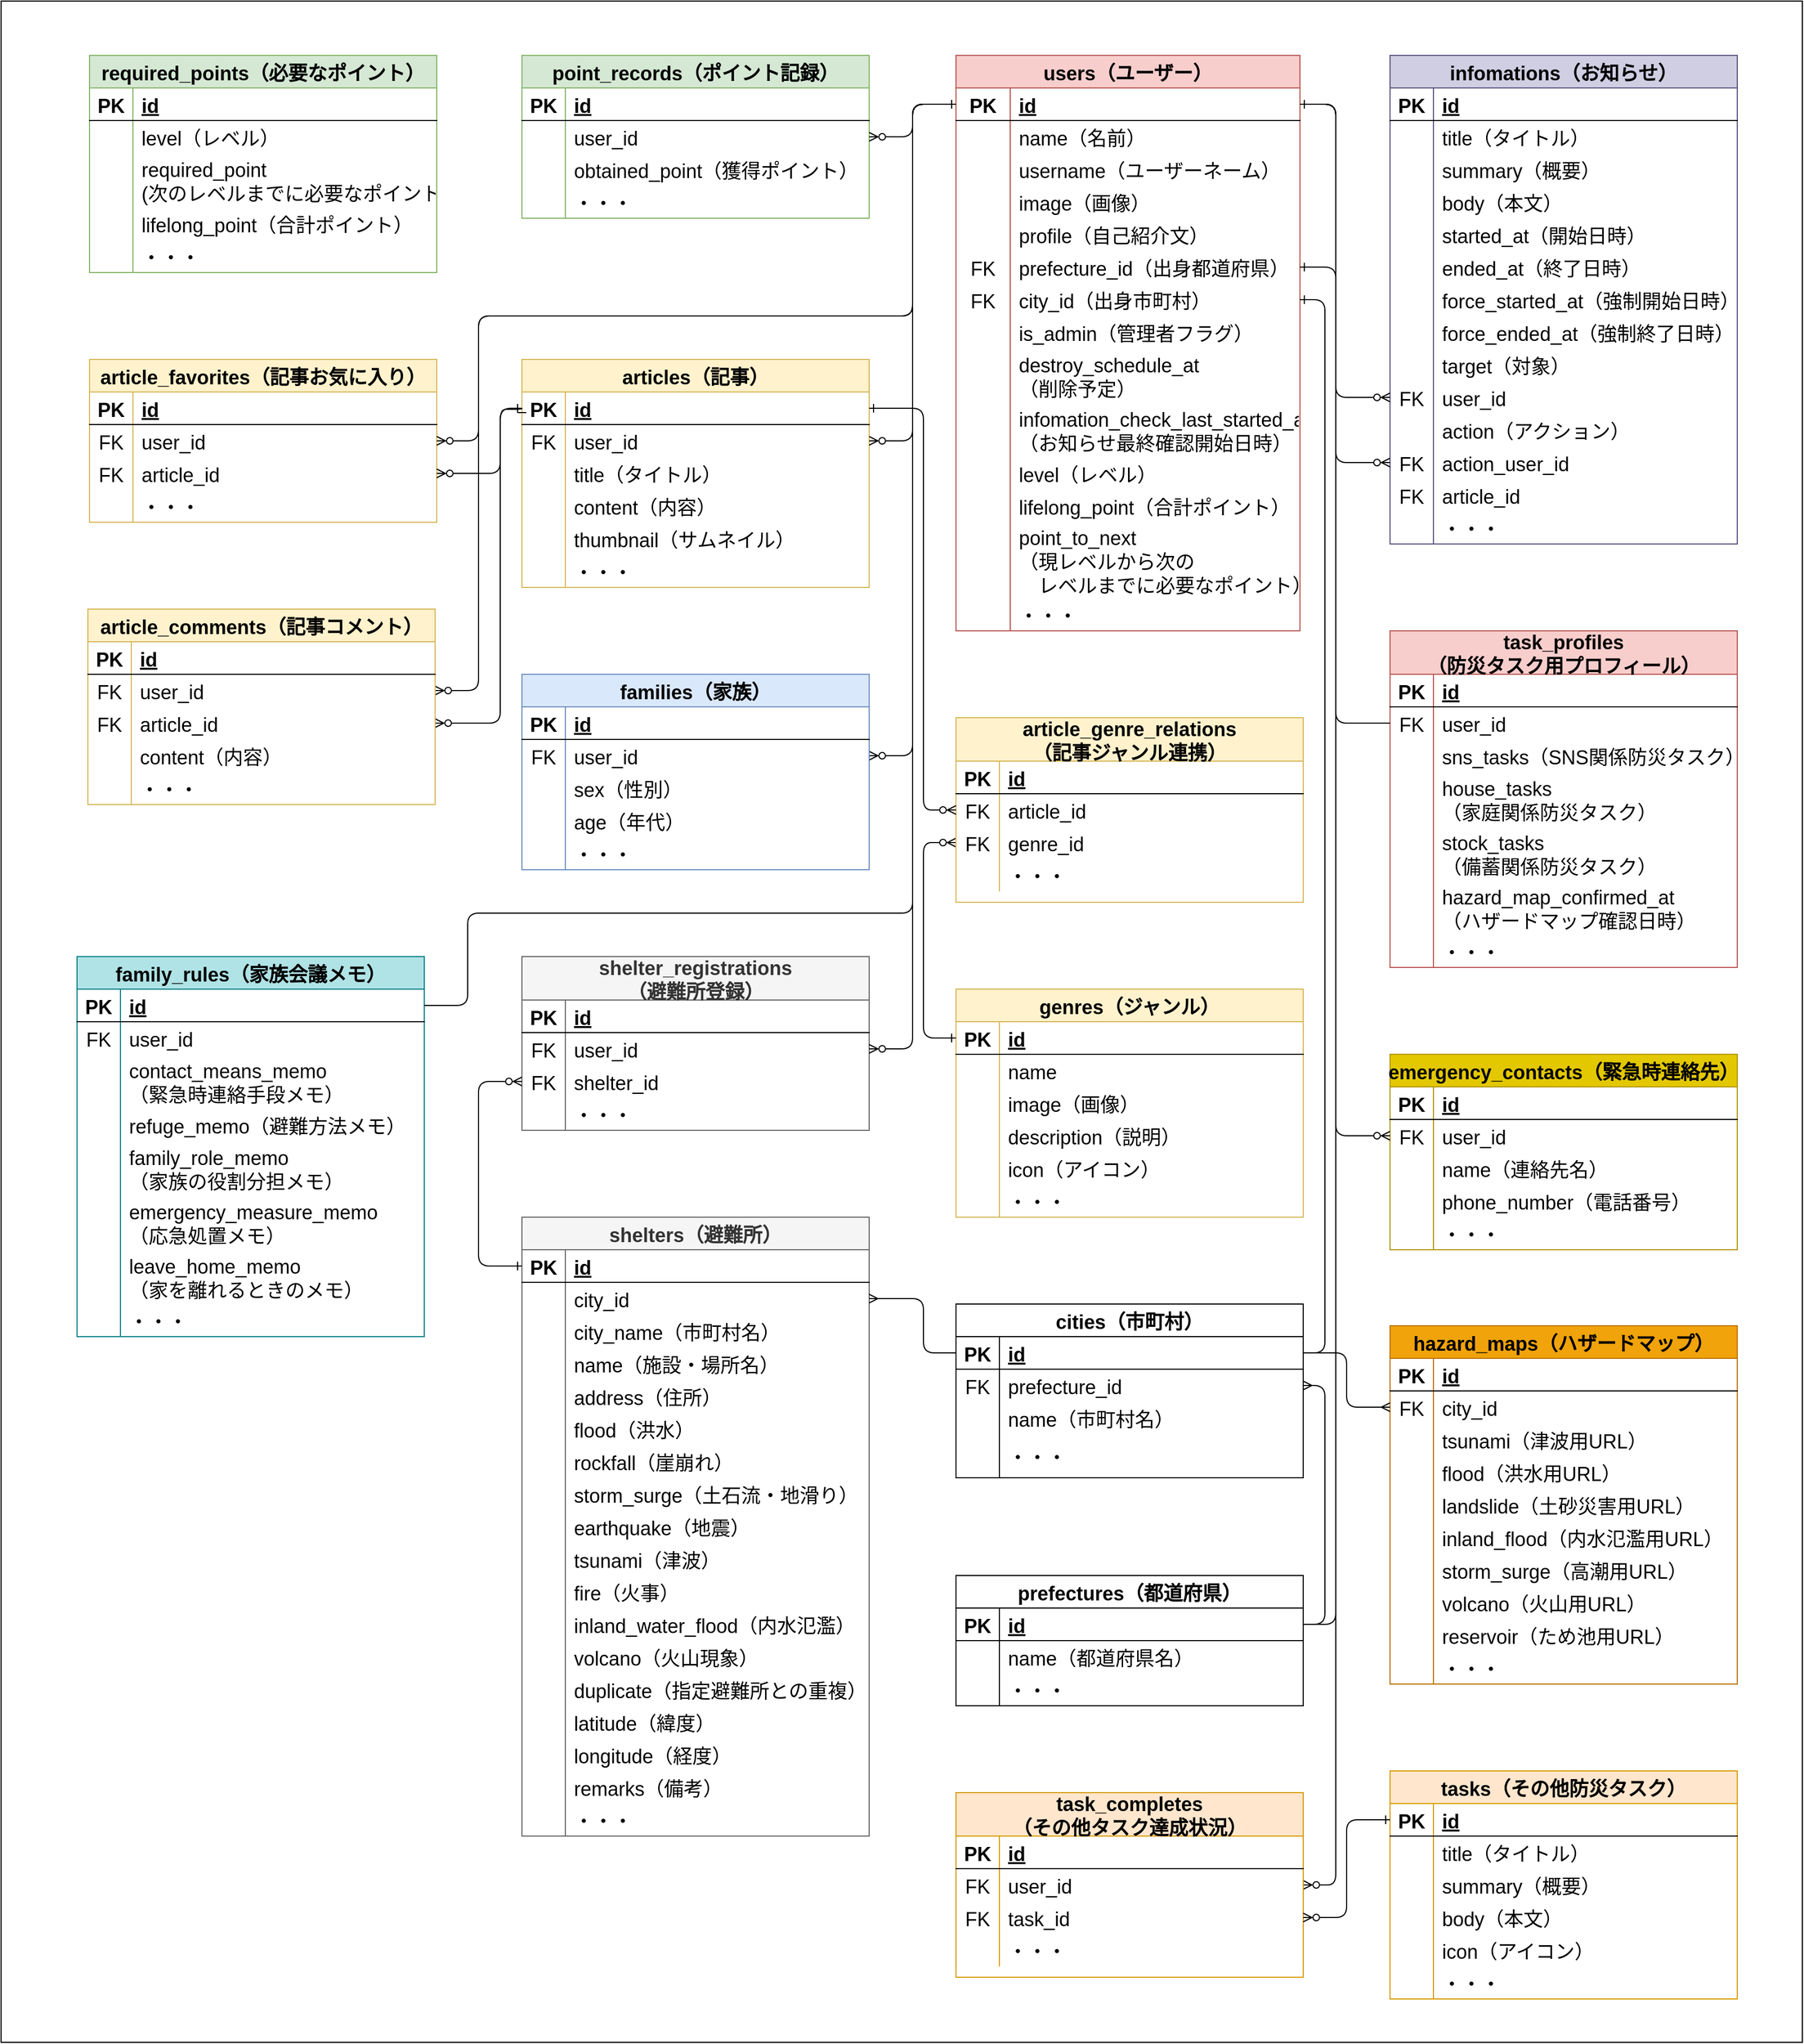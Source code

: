 <mxfile version="20.5.1" type="device"><diagram id="3L1FOJg7CnERr3oo3Goy" name="Page-1"><mxGraphModel dx="2223" dy="3358" grid="1" gridSize="10" guides="1" tooltips="1" connect="1" arrows="1" fold="1" page="1" pageScale="1" pageWidth="827" pageHeight="1169" background="#FFFFFF" math="0" shadow="0"><root><mxCell id="0"/><mxCell id="1" parent="0"/><mxCell id="9TdWca19tooP8zFAxvBx-1" value="" style="whiteSpace=wrap;html=1;rounded=0;fontSize=16;" parent="1" vertex="1"><mxGeometry x="520" y="-290" width="1660" height="1880" as="geometry"/></mxCell><mxCell id="ujnOhpP_MGNiNjRM1tol-1" value="article_favorites（記事お気に入り）" style="shape=table;startSize=30;container=1;collapsible=1;childLayout=tableLayout;fixedRows=1;rowLines=0;fontStyle=1;align=center;resizeLast=1;fontSize=18;fillColor=#fff2cc;strokeColor=#d6b656;" parent="1" vertex="1"><mxGeometry x="601.5" y="40" width="320" height="150" as="geometry"/></mxCell><mxCell id="ujnOhpP_MGNiNjRM1tol-2" value="" style="shape=partialRectangle;collapsible=0;dropTarget=0;pointerEvents=0;fillColor=none;top=0;left=0;bottom=1;right=0;points=[[0,0.5],[1,0.5]];portConstraint=eastwest;fontSize=18;" parent="ujnOhpP_MGNiNjRM1tol-1" vertex="1"><mxGeometry y="30" width="320" height="30" as="geometry"/></mxCell><mxCell id="ujnOhpP_MGNiNjRM1tol-3" value="PK" style="shape=partialRectangle;connectable=0;fillColor=none;top=0;left=0;bottom=0;right=0;fontStyle=1;overflow=hidden;fontSize=18;" parent="ujnOhpP_MGNiNjRM1tol-2" vertex="1"><mxGeometry width="40.0" height="30" as="geometry"><mxRectangle width="40.0" height="30" as="alternateBounds"/></mxGeometry></mxCell><mxCell id="ujnOhpP_MGNiNjRM1tol-4" value="id" style="shape=partialRectangle;connectable=0;fillColor=none;top=0;left=0;bottom=0;right=0;align=left;spacingLeft=6;fontStyle=5;overflow=hidden;fontSize=18;" parent="ujnOhpP_MGNiNjRM1tol-2" vertex="1"><mxGeometry x="40.0" width="280.0" height="30" as="geometry"><mxRectangle width="280.0" height="30" as="alternateBounds"/></mxGeometry></mxCell><mxCell id="ujnOhpP_MGNiNjRM1tol-5" value="" style="shape=partialRectangle;collapsible=0;dropTarget=0;pointerEvents=0;fillColor=none;top=0;left=0;bottom=0;right=0;points=[[0,0.5],[1,0.5]];portConstraint=eastwest;fontSize=18;" parent="ujnOhpP_MGNiNjRM1tol-1" vertex="1"><mxGeometry y="60" width="320" height="30" as="geometry"/></mxCell><mxCell id="ujnOhpP_MGNiNjRM1tol-6" value="FK" style="shape=partialRectangle;connectable=0;fillColor=none;top=0;left=0;bottom=0;right=0;editable=1;overflow=hidden;fontSize=18;" parent="ujnOhpP_MGNiNjRM1tol-5" vertex="1"><mxGeometry width="40.0" height="30" as="geometry"><mxRectangle width="40.0" height="30" as="alternateBounds"/></mxGeometry></mxCell><mxCell id="ujnOhpP_MGNiNjRM1tol-7" value="user_id" style="shape=partialRectangle;connectable=0;fillColor=none;top=0;left=0;bottom=0;right=0;align=left;spacingLeft=6;overflow=hidden;fontSize=18;" parent="ujnOhpP_MGNiNjRM1tol-5" vertex="1"><mxGeometry x="40.0" width="280.0" height="30" as="geometry"><mxRectangle width="280.0" height="30" as="alternateBounds"/></mxGeometry></mxCell><mxCell id="ujnOhpP_MGNiNjRM1tol-8" value="" style="shape=partialRectangle;collapsible=0;dropTarget=0;pointerEvents=0;fillColor=none;top=0;left=0;bottom=0;right=0;points=[[0,0.5],[1,0.5]];portConstraint=eastwest;fontSize=18;" parent="ujnOhpP_MGNiNjRM1tol-1" vertex="1"><mxGeometry y="90" width="320" height="30" as="geometry"/></mxCell><mxCell id="ujnOhpP_MGNiNjRM1tol-9" value="FK" style="shape=partialRectangle;connectable=0;fillColor=none;top=0;left=0;bottom=0;right=0;editable=1;overflow=hidden;fontSize=18;" parent="ujnOhpP_MGNiNjRM1tol-8" vertex="1"><mxGeometry width="40.0" height="30" as="geometry"><mxRectangle width="40.0" height="30" as="alternateBounds"/></mxGeometry></mxCell><mxCell id="ujnOhpP_MGNiNjRM1tol-10" value="article_id" style="shape=partialRectangle;connectable=0;fillColor=none;top=0;left=0;bottom=0;right=0;align=left;spacingLeft=6;overflow=hidden;fontSize=18;" parent="ujnOhpP_MGNiNjRM1tol-8" vertex="1"><mxGeometry x="40.0" width="280.0" height="30" as="geometry"><mxRectangle width="280.0" height="30" as="alternateBounds"/></mxGeometry></mxCell><mxCell id="ujnOhpP_MGNiNjRM1tol-14" value="" style="shape=partialRectangle;collapsible=0;dropTarget=0;pointerEvents=0;fillColor=none;top=0;left=0;bottom=0;right=0;points=[[0,0.5],[1,0.5]];portConstraint=eastwest;fontSize=18;" parent="ujnOhpP_MGNiNjRM1tol-1" vertex="1"><mxGeometry y="120" width="320" height="30" as="geometry"/></mxCell><mxCell id="ujnOhpP_MGNiNjRM1tol-15" value="" style="shape=partialRectangle;connectable=0;fillColor=none;top=0;left=0;bottom=0;right=0;editable=1;overflow=hidden;fontSize=18;" parent="ujnOhpP_MGNiNjRM1tol-14" vertex="1"><mxGeometry width="40.0" height="30" as="geometry"><mxRectangle width="40.0" height="30" as="alternateBounds"/></mxGeometry></mxCell><mxCell id="ujnOhpP_MGNiNjRM1tol-16" value="・・・" style="shape=partialRectangle;connectable=0;fillColor=none;top=0;left=0;bottom=0;right=0;align=left;spacingLeft=6;overflow=hidden;fontSize=18;" parent="ujnOhpP_MGNiNjRM1tol-14" vertex="1"><mxGeometry x="40.0" width="280.0" height="30" as="geometry"><mxRectangle width="280.0" height="30" as="alternateBounds"/></mxGeometry></mxCell><mxCell id="ujnOhpP_MGNiNjRM1tol-17" value="infomations（お知らせ）" style="shape=table;startSize=30;container=1;collapsible=1;childLayout=tableLayout;fixedRows=1;rowLines=0;fontStyle=1;align=center;resizeLast=1;fontSize=18;fillColor=#d0cee2;strokeColor=#56517e;" parent="1" vertex="1"><mxGeometry x="1800" y="-240" width="320" height="450" as="geometry"/></mxCell><mxCell id="ujnOhpP_MGNiNjRM1tol-18" value="" style="shape=partialRectangle;collapsible=0;dropTarget=0;pointerEvents=0;fillColor=none;top=0;left=0;bottom=1;right=0;points=[[0,0.5],[1,0.5]];portConstraint=eastwest;fontSize=18;" parent="ujnOhpP_MGNiNjRM1tol-17" vertex="1"><mxGeometry y="30" width="320" height="30" as="geometry"/></mxCell><mxCell id="ujnOhpP_MGNiNjRM1tol-19" value="PK" style="shape=partialRectangle;connectable=0;fillColor=none;top=0;left=0;bottom=0;right=0;fontStyle=1;overflow=hidden;fontSize=18;" parent="ujnOhpP_MGNiNjRM1tol-18" vertex="1"><mxGeometry width="40.0" height="30" as="geometry"><mxRectangle width="40.0" height="30" as="alternateBounds"/></mxGeometry></mxCell><mxCell id="ujnOhpP_MGNiNjRM1tol-20" value="id" style="shape=partialRectangle;connectable=0;fillColor=none;top=0;left=0;bottom=0;right=0;align=left;spacingLeft=6;fontStyle=5;overflow=hidden;fontSize=18;" parent="ujnOhpP_MGNiNjRM1tol-18" vertex="1"><mxGeometry x="40.0" width="280.0" height="30" as="geometry"><mxRectangle width="280.0" height="30" as="alternateBounds"/></mxGeometry></mxCell><mxCell id="ujnOhpP_MGNiNjRM1tol-21" value="" style="shape=partialRectangle;collapsible=0;dropTarget=0;pointerEvents=0;fillColor=none;top=0;left=0;bottom=0;right=0;points=[[0,0.5],[1,0.5]];portConstraint=eastwest;fontSize=18;" parent="ujnOhpP_MGNiNjRM1tol-17" vertex="1"><mxGeometry y="60" width="320" height="30" as="geometry"/></mxCell><mxCell id="ujnOhpP_MGNiNjRM1tol-22" value="" style="shape=partialRectangle;connectable=0;fillColor=none;top=0;left=0;bottom=0;right=0;editable=1;overflow=hidden;fontSize=18;" parent="ujnOhpP_MGNiNjRM1tol-21" vertex="1"><mxGeometry width="40.0" height="30" as="geometry"><mxRectangle width="40.0" height="30" as="alternateBounds"/></mxGeometry></mxCell><mxCell id="ujnOhpP_MGNiNjRM1tol-23" value="title（タイトル）" style="shape=partialRectangle;connectable=0;fillColor=none;top=0;left=0;bottom=0;right=0;align=left;spacingLeft=6;overflow=hidden;fontSize=18;" parent="ujnOhpP_MGNiNjRM1tol-21" vertex="1"><mxGeometry x="40.0" width="280.0" height="30" as="geometry"><mxRectangle width="280.0" height="30" as="alternateBounds"/></mxGeometry></mxCell><mxCell id="ujnOhpP_MGNiNjRM1tol-24" value="" style="shape=partialRectangle;collapsible=0;dropTarget=0;pointerEvents=0;fillColor=none;top=0;left=0;bottom=0;right=0;points=[[0,0.5],[1,0.5]];portConstraint=eastwest;fontSize=18;" parent="ujnOhpP_MGNiNjRM1tol-17" vertex="1"><mxGeometry y="90" width="320" height="30" as="geometry"/></mxCell><mxCell id="ujnOhpP_MGNiNjRM1tol-25" value="" style="shape=partialRectangle;connectable=0;fillColor=none;top=0;left=0;bottom=0;right=0;editable=1;overflow=hidden;fontSize=18;" parent="ujnOhpP_MGNiNjRM1tol-24" vertex="1"><mxGeometry width="40.0" height="30" as="geometry"><mxRectangle width="40.0" height="30" as="alternateBounds"/></mxGeometry></mxCell><mxCell id="ujnOhpP_MGNiNjRM1tol-26" value="summary（概要）" style="shape=partialRectangle;connectable=0;fillColor=none;top=0;left=0;bottom=0;right=0;align=left;spacingLeft=6;overflow=hidden;fontSize=18;" parent="ujnOhpP_MGNiNjRM1tol-24" vertex="1"><mxGeometry x="40.0" width="280.0" height="30" as="geometry"><mxRectangle width="280.0" height="30" as="alternateBounds"/></mxGeometry></mxCell><mxCell id="ujnOhpP_MGNiNjRM1tol-33" style="shape=partialRectangle;collapsible=0;dropTarget=0;pointerEvents=0;fillColor=none;top=0;left=0;bottom=0;right=0;points=[[0,0.5],[1,0.5]];portConstraint=eastwest;fontSize=18;" parent="ujnOhpP_MGNiNjRM1tol-17" vertex="1"><mxGeometry y="120" width="320" height="30" as="geometry"/></mxCell><mxCell id="ujnOhpP_MGNiNjRM1tol-34" value="" style="shape=partialRectangle;connectable=0;fillColor=none;top=0;left=0;bottom=0;right=0;editable=1;overflow=hidden;fontSize=18;" parent="ujnOhpP_MGNiNjRM1tol-33" vertex="1"><mxGeometry width="40.0" height="30" as="geometry"><mxRectangle width="40.0" height="30" as="alternateBounds"/></mxGeometry></mxCell><mxCell id="ujnOhpP_MGNiNjRM1tol-35" value="body（本文）" style="shape=partialRectangle;connectable=0;fillColor=none;top=0;left=0;bottom=0;right=0;align=left;spacingLeft=6;overflow=hidden;fontSize=18;" parent="ujnOhpP_MGNiNjRM1tol-33" vertex="1"><mxGeometry x="40.0" width="280.0" height="30" as="geometry"><mxRectangle width="280.0" height="30" as="alternateBounds"/></mxGeometry></mxCell><mxCell id="ujnOhpP_MGNiNjRM1tol-36" style="shape=partialRectangle;collapsible=0;dropTarget=0;pointerEvents=0;fillColor=none;top=0;left=0;bottom=0;right=0;points=[[0,0.5],[1,0.5]];portConstraint=eastwest;fontSize=18;" parent="ujnOhpP_MGNiNjRM1tol-17" vertex="1"><mxGeometry y="150" width="320" height="30" as="geometry"/></mxCell><mxCell id="ujnOhpP_MGNiNjRM1tol-37" value="" style="shape=partialRectangle;connectable=0;fillColor=none;top=0;left=0;bottom=0;right=0;editable=1;overflow=hidden;fontSize=18;" parent="ujnOhpP_MGNiNjRM1tol-36" vertex="1"><mxGeometry width="40.0" height="30" as="geometry"><mxRectangle width="40.0" height="30" as="alternateBounds"/></mxGeometry></mxCell><mxCell id="ujnOhpP_MGNiNjRM1tol-38" value="started_at（開始日時）" style="shape=partialRectangle;connectable=0;fillColor=none;top=0;left=0;bottom=0;right=0;align=left;spacingLeft=6;overflow=hidden;fontSize=18;" parent="ujnOhpP_MGNiNjRM1tol-36" vertex="1"><mxGeometry x="40.0" width="280.0" height="30" as="geometry"><mxRectangle width="280.0" height="30" as="alternateBounds"/></mxGeometry></mxCell><mxCell id="ujnOhpP_MGNiNjRM1tol-39" style="shape=partialRectangle;collapsible=0;dropTarget=0;pointerEvents=0;fillColor=none;top=0;left=0;bottom=0;right=0;points=[[0,0.5],[1,0.5]];portConstraint=eastwest;fontSize=18;" parent="ujnOhpP_MGNiNjRM1tol-17" vertex="1"><mxGeometry y="180" width="320" height="30" as="geometry"/></mxCell><mxCell id="ujnOhpP_MGNiNjRM1tol-40" value="" style="shape=partialRectangle;connectable=0;fillColor=none;top=0;left=0;bottom=0;right=0;editable=1;overflow=hidden;fontSize=18;" parent="ujnOhpP_MGNiNjRM1tol-39" vertex="1"><mxGeometry width="40.0" height="30" as="geometry"><mxRectangle width="40.0" height="30" as="alternateBounds"/></mxGeometry></mxCell><mxCell id="ujnOhpP_MGNiNjRM1tol-41" value="ended_at（終了日時）" style="shape=partialRectangle;connectable=0;fillColor=none;top=0;left=0;bottom=0;right=0;align=left;spacingLeft=6;overflow=hidden;fontSize=18;" parent="ujnOhpP_MGNiNjRM1tol-39" vertex="1"><mxGeometry x="40.0" width="280.0" height="30" as="geometry"><mxRectangle width="280.0" height="30" as="alternateBounds"/></mxGeometry></mxCell><mxCell id="ujnOhpP_MGNiNjRM1tol-42" style="shape=partialRectangle;collapsible=0;dropTarget=0;pointerEvents=0;fillColor=none;top=0;left=0;bottom=0;right=0;points=[[0,0.5],[1,0.5]];portConstraint=eastwest;fontSize=18;" parent="ujnOhpP_MGNiNjRM1tol-17" vertex="1"><mxGeometry y="210" width="320" height="30" as="geometry"/></mxCell><mxCell id="ujnOhpP_MGNiNjRM1tol-43" value="" style="shape=partialRectangle;connectable=0;fillColor=none;top=0;left=0;bottom=0;right=0;editable=1;overflow=hidden;fontSize=18;" parent="ujnOhpP_MGNiNjRM1tol-42" vertex="1"><mxGeometry width="40.0" height="30" as="geometry"><mxRectangle width="40.0" height="30" as="alternateBounds"/></mxGeometry></mxCell><mxCell id="ujnOhpP_MGNiNjRM1tol-44" value="force_started_at（強制開始日時）" style="shape=partialRectangle;connectable=0;fillColor=none;top=0;left=0;bottom=0;right=0;align=left;spacingLeft=6;overflow=hidden;fontSize=18;" parent="ujnOhpP_MGNiNjRM1tol-42" vertex="1"><mxGeometry x="40.0" width="280.0" height="30" as="geometry"><mxRectangle width="280.0" height="30" as="alternateBounds"/></mxGeometry></mxCell><mxCell id="ujnOhpP_MGNiNjRM1tol-839" style="shape=partialRectangle;collapsible=0;dropTarget=0;pointerEvents=0;fillColor=none;top=0;left=0;bottom=0;right=0;points=[[0,0.5],[1,0.5]];portConstraint=eastwest;fontSize=18;" parent="ujnOhpP_MGNiNjRM1tol-17" vertex="1"><mxGeometry y="240" width="320" height="30" as="geometry"/></mxCell><mxCell id="ujnOhpP_MGNiNjRM1tol-840" style="shape=partialRectangle;connectable=0;fillColor=none;top=0;left=0;bottom=0;right=0;editable=1;overflow=hidden;fontSize=18;" parent="ujnOhpP_MGNiNjRM1tol-839" vertex="1"><mxGeometry width="40.0" height="30" as="geometry"><mxRectangle width="40.0" height="30" as="alternateBounds"/></mxGeometry></mxCell><mxCell id="ujnOhpP_MGNiNjRM1tol-841" value="force_ended_at（強制終了日時）" style="shape=partialRectangle;connectable=0;fillColor=none;top=0;left=0;bottom=0;right=0;align=left;spacingLeft=6;overflow=hidden;fontSize=18;" parent="ujnOhpP_MGNiNjRM1tol-839" vertex="1"><mxGeometry x="40.0" width="280.0" height="30" as="geometry"><mxRectangle width="280.0" height="30" as="alternateBounds"/></mxGeometry></mxCell><mxCell id="ujnOhpP_MGNiNjRM1tol-836" style="shape=partialRectangle;collapsible=0;dropTarget=0;pointerEvents=0;fillColor=none;top=0;left=0;bottom=0;right=0;points=[[0,0.5],[1,0.5]];portConstraint=eastwest;fontSize=18;" parent="ujnOhpP_MGNiNjRM1tol-17" vertex="1"><mxGeometry y="270" width="320" height="30" as="geometry"/></mxCell><mxCell id="ujnOhpP_MGNiNjRM1tol-837" style="shape=partialRectangle;connectable=0;fillColor=none;top=0;left=0;bottom=0;right=0;editable=1;overflow=hidden;fontSize=18;" parent="ujnOhpP_MGNiNjRM1tol-836" vertex="1"><mxGeometry width="40.0" height="30" as="geometry"><mxRectangle width="40.0" height="30" as="alternateBounds"/></mxGeometry></mxCell><mxCell id="ujnOhpP_MGNiNjRM1tol-838" value="target（対象）" style="shape=partialRectangle;connectable=0;fillColor=none;top=0;left=0;bottom=0;right=0;align=left;spacingLeft=6;overflow=hidden;fontSize=18;" parent="ujnOhpP_MGNiNjRM1tol-836" vertex="1"><mxGeometry x="40.0" width="280.0" height="30" as="geometry"><mxRectangle width="280.0" height="30" as="alternateBounds"/></mxGeometry></mxCell><mxCell id="ujnOhpP_MGNiNjRM1tol-45" style="shape=partialRectangle;collapsible=0;dropTarget=0;pointerEvents=0;fillColor=none;top=0;left=0;bottom=0;right=0;points=[[0,0.5],[1,0.5]];portConstraint=eastwest;fontSize=18;" parent="ujnOhpP_MGNiNjRM1tol-17" vertex="1"><mxGeometry y="300" width="320" height="30" as="geometry"/></mxCell><mxCell id="ujnOhpP_MGNiNjRM1tol-46" value="FK" style="shape=partialRectangle;connectable=0;fillColor=none;top=0;left=0;bottom=0;right=0;editable=1;overflow=hidden;fontSize=18;" parent="ujnOhpP_MGNiNjRM1tol-45" vertex="1"><mxGeometry width="40.0" height="30" as="geometry"><mxRectangle width="40.0" height="30" as="alternateBounds"/></mxGeometry></mxCell><mxCell id="ujnOhpP_MGNiNjRM1tol-47" value="user_id" style="shape=partialRectangle;connectable=0;fillColor=none;top=0;left=0;bottom=0;right=0;align=left;spacingLeft=6;overflow=hidden;fontSize=18;" parent="ujnOhpP_MGNiNjRM1tol-45" vertex="1"><mxGeometry x="40.0" width="280.0" height="30" as="geometry"><mxRectangle width="280.0" height="30" as="alternateBounds"/></mxGeometry></mxCell><mxCell id="ujnOhpP_MGNiNjRM1tol-48" style="shape=partialRectangle;collapsible=0;dropTarget=0;pointerEvents=0;fillColor=none;top=0;left=0;bottom=0;right=0;points=[[0,0.5],[1,0.5]];portConstraint=eastwest;fontSize=18;" parent="ujnOhpP_MGNiNjRM1tol-17" vertex="1"><mxGeometry y="330" width="320" height="30" as="geometry"/></mxCell><mxCell id="ujnOhpP_MGNiNjRM1tol-49" style="shape=partialRectangle;connectable=0;fillColor=none;top=0;left=0;bottom=0;right=0;editable=1;overflow=hidden;fontSize=18;" parent="ujnOhpP_MGNiNjRM1tol-48" vertex="1"><mxGeometry width="40.0" height="30" as="geometry"><mxRectangle width="40.0" height="30" as="alternateBounds"/></mxGeometry></mxCell><mxCell id="ujnOhpP_MGNiNjRM1tol-50" value="action（アクション）" style="shape=partialRectangle;connectable=0;fillColor=none;top=0;left=0;bottom=0;right=0;align=left;spacingLeft=6;overflow=hidden;fontSize=18;" parent="ujnOhpP_MGNiNjRM1tol-48" vertex="1"><mxGeometry x="40.0" width="280.0" height="30" as="geometry"><mxRectangle width="280.0" height="30" as="alternateBounds"/></mxGeometry></mxCell><mxCell id="ujnOhpP_MGNiNjRM1tol-833" style="shape=partialRectangle;collapsible=0;dropTarget=0;pointerEvents=0;fillColor=none;top=0;left=0;bottom=0;right=0;points=[[0,0.5],[1,0.5]];portConstraint=eastwest;fontSize=18;" parent="ujnOhpP_MGNiNjRM1tol-17" vertex="1"><mxGeometry y="360" width="320" height="30" as="geometry"/></mxCell><mxCell id="ujnOhpP_MGNiNjRM1tol-834" value="FK" style="shape=partialRectangle;connectable=0;fillColor=none;top=0;left=0;bottom=0;right=0;editable=1;overflow=hidden;fontSize=18;" parent="ujnOhpP_MGNiNjRM1tol-833" vertex="1"><mxGeometry width="40.0" height="30" as="geometry"><mxRectangle width="40.0" height="30" as="alternateBounds"/></mxGeometry></mxCell><mxCell id="ujnOhpP_MGNiNjRM1tol-835" value="action_user_id" style="shape=partialRectangle;connectable=0;fillColor=none;top=0;left=0;bottom=0;right=0;align=left;spacingLeft=6;overflow=hidden;fontSize=18;" parent="ujnOhpP_MGNiNjRM1tol-833" vertex="1"><mxGeometry x="40.0" width="280.0" height="30" as="geometry"><mxRectangle width="280.0" height="30" as="alternateBounds"/></mxGeometry></mxCell><mxCell id="dqll99Lf2Dsn9OcceFYv-13" style="shape=partialRectangle;collapsible=0;dropTarget=0;pointerEvents=0;fillColor=none;top=0;left=0;bottom=0;right=0;points=[[0,0.5],[1,0.5]];portConstraint=eastwest;fontSize=18;" parent="ujnOhpP_MGNiNjRM1tol-17" vertex="1"><mxGeometry y="390" width="320" height="30" as="geometry"/></mxCell><mxCell id="dqll99Lf2Dsn9OcceFYv-14" value="FK" style="shape=partialRectangle;connectable=0;fillColor=none;top=0;left=0;bottom=0;right=0;editable=1;overflow=hidden;fontSize=18;" parent="dqll99Lf2Dsn9OcceFYv-13" vertex="1"><mxGeometry width="40.0" height="30" as="geometry"><mxRectangle width="40.0" height="30" as="alternateBounds"/></mxGeometry></mxCell><mxCell id="dqll99Lf2Dsn9OcceFYv-15" value="article_id" style="shape=partialRectangle;connectable=0;fillColor=none;top=0;left=0;bottom=0;right=0;align=left;spacingLeft=6;overflow=hidden;fontSize=18;" parent="dqll99Lf2Dsn9OcceFYv-13" vertex="1"><mxGeometry x="40.0" width="280.0" height="30" as="geometry"><mxRectangle width="280.0" height="30" as="alternateBounds"/></mxGeometry></mxCell><mxCell id="ujnOhpP_MGNiNjRM1tol-51" value="" style="shape=partialRectangle;collapsible=0;dropTarget=0;pointerEvents=0;fillColor=none;top=0;left=0;bottom=0;right=0;points=[[0,0.5],[1,0.5]];portConstraint=eastwest;fontSize=18;" parent="ujnOhpP_MGNiNjRM1tol-17" vertex="1"><mxGeometry y="420" width="320" height="30" as="geometry"/></mxCell><mxCell id="ujnOhpP_MGNiNjRM1tol-52" value="" style="shape=partialRectangle;connectable=0;fillColor=none;top=0;left=0;bottom=0;right=0;editable=1;overflow=hidden;fontSize=18;" parent="ujnOhpP_MGNiNjRM1tol-51" vertex="1"><mxGeometry width="40.0" height="30" as="geometry"><mxRectangle width="40.0" height="30" as="alternateBounds"/></mxGeometry></mxCell><mxCell id="ujnOhpP_MGNiNjRM1tol-53" value="・・・" style="shape=partialRectangle;connectable=0;fillColor=none;top=0;left=0;bottom=0;right=0;align=left;spacingLeft=6;overflow=hidden;fontSize=18;" parent="ujnOhpP_MGNiNjRM1tol-51" vertex="1"><mxGeometry x="40.0" width="280.0" height="30" as="geometry"><mxRectangle width="280.0" height="30" as="alternateBounds"/></mxGeometry></mxCell><mxCell id="ujnOhpP_MGNiNjRM1tol-98" value="articles（記事）" style="shape=table;startSize=30;container=1;collapsible=1;childLayout=tableLayout;fixedRows=1;rowLines=0;fontStyle=1;align=center;resizeLast=1;fontSize=18;fillColor=#fff2cc;strokeColor=#d6b656;" parent="1" vertex="1"><mxGeometry x="1000" y="40" width="320" height="210" as="geometry"/></mxCell><mxCell id="ujnOhpP_MGNiNjRM1tol-99" value="" style="shape=partialRectangle;collapsible=0;dropTarget=0;pointerEvents=0;fillColor=none;top=0;left=0;bottom=1;right=0;points=[[0,0.5],[1,0.5]];portConstraint=eastwest;fontSize=18;" parent="ujnOhpP_MGNiNjRM1tol-98" vertex="1"><mxGeometry y="30" width="320" height="30" as="geometry"/></mxCell><mxCell id="ujnOhpP_MGNiNjRM1tol-100" value="PK" style="shape=partialRectangle;connectable=0;fillColor=none;top=0;left=0;bottom=0;right=0;fontStyle=1;overflow=hidden;fontSize=18;" parent="ujnOhpP_MGNiNjRM1tol-99" vertex="1"><mxGeometry width="40" height="30" as="geometry"><mxRectangle width="40" height="30" as="alternateBounds"/></mxGeometry></mxCell><mxCell id="ujnOhpP_MGNiNjRM1tol-101" value="id" style="shape=partialRectangle;connectable=0;fillColor=none;top=0;left=0;bottom=0;right=0;align=left;spacingLeft=6;fontStyle=5;overflow=hidden;fontSize=18;" parent="ujnOhpP_MGNiNjRM1tol-99" vertex="1"><mxGeometry x="40" width="280" height="30" as="geometry"><mxRectangle width="280" height="30" as="alternateBounds"/></mxGeometry></mxCell><mxCell id="ujnOhpP_MGNiNjRM1tol-483" style="shape=partialRectangle;collapsible=0;dropTarget=0;pointerEvents=0;fillColor=none;top=0;left=0;bottom=0;right=0;points=[[0,0.5],[1,0.5]];portConstraint=eastwest;fontSize=18;" parent="ujnOhpP_MGNiNjRM1tol-98" vertex="1"><mxGeometry y="60" width="320" height="30" as="geometry"/></mxCell><mxCell id="ujnOhpP_MGNiNjRM1tol-484" value="FK" style="shape=partialRectangle;connectable=0;fillColor=none;top=0;left=0;bottom=0;right=0;editable=1;overflow=hidden;fontSize=18;" parent="ujnOhpP_MGNiNjRM1tol-483" vertex="1"><mxGeometry width="40" height="30" as="geometry"><mxRectangle width="40" height="30" as="alternateBounds"/></mxGeometry></mxCell><mxCell id="ujnOhpP_MGNiNjRM1tol-485" value="user_id" style="shape=partialRectangle;connectable=0;fillColor=none;top=0;left=0;bottom=0;right=0;align=left;spacingLeft=6;overflow=hidden;fontSize=18;" parent="ujnOhpP_MGNiNjRM1tol-483" vertex="1"><mxGeometry x="40" width="280" height="30" as="geometry"><mxRectangle width="280" height="30" as="alternateBounds"/></mxGeometry></mxCell><mxCell id="ujnOhpP_MGNiNjRM1tol-105" style="shape=partialRectangle;collapsible=0;dropTarget=0;pointerEvents=0;fillColor=none;top=0;left=0;bottom=0;right=0;points=[[0,0.5],[1,0.5]];portConstraint=eastwest;fontSize=18;" parent="ujnOhpP_MGNiNjRM1tol-98" vertex="1"><mxGeometry y="90" width="320" height="30" as="geometry"/></mxCell><mxCell id="ujnOhpP_MGNiNjRM1tol-106" style="shape=partialRectangle;connectable=0;fillColor=none;top=0;left=0;bottom=0;right=0;editable=1;overflow=hidden;fontSize=18;" parent="ujnOhpP_MGNiNjRM1tol-105" vertex="1"><mxGeometry width="40" height="30" as="geometry"><mxRectangle width="40" height="30" as="alternateBounds"/></mxGeometry></mxCell><mxCell id="ujnOhpP_MGNiNjRM1tol-107" value="title（タイトル）" style="shape=partialRectangle;connectable=0;fillColor=none;top=0;left=0;bottom=0;right=0;align=left;spacingLeft=6;overflow=hidden;fontSize=18;" parent="ujnOhpP_MGNiNjRM1tol-105" vertex="1"><mxGeometry x="40" width="280" height="30" as="geometry"><mxRectangle width="280" height="30" as="alternateBounds"/></mxGeometry></mxCell><mxCell id="ujnOhpP_MGNiNjRM1tol-108" style="shape=partialRectangle;collapsible=0;dropTarget=0;pointerEvents=0;fillColor=none;top=0;left=0;bottom=0;right=0;points=[[0,0.5],[1,0.5]];portConstraint=eastwest;fontSize=18;" parent="ujnOhpP_MGNiNjRM1tol-98" vertex="1"><mxGeometry y="120" width="320" height="30" as="geometry"/></mxCell><mxCell id="ujnOhpP_MGNiNjRM1tol-109" style="shape=partialRectangle;connectable=0;fillColor=none;top=0;left=0;bottom=0;right=0;editable=1;overflow=hidden;fontSize=18;" parent="ujnOhpP_MGNiNjRM1tol-108" vertex="1"><mxGeometry width="40" height="30" as="geometry"><mxRectangle width="40" height="30" as="alternateBounds"/></mxGeometry></mxCell><mxCell id="ujnOhpP_MGNiNjRM1tol-110" value="content（内容）" style="shape=partialRectangle;connectable=0;fillColor=none;top=0;left=0;bottom=0;right=0;align=left;spacingLeft=6;overflow=hidden;fontSize=18;" parent="ujnOhpP_MGNiNjRM1tol-108" vertex="1"><mxGeometry x="40" width="280" height="30" as="geometry"><mxRectangle width="280" height="30" as="alternateBounds"/></mxGeometry></mxCell><mxCell id="hJJ_xqudELYIeijJRI-q-388" style="shape=partialRectangle;collapsible=0;dropTarget=0;pointerEvents=0;fillColor=none;top=0;left=0;bottom=0;right=0;points=[[0,0.5],[1,0.5]];portConstraint=eastwest;fontSize=18;" parent="ujnOhpP_MGNiNjRM1tol-98" vertex="1"><mxGeometry y="150" width="320" height="30" as="geometry"/></mxCell><mxCell id="hJJ_xqudELYIeijJRI-q-389" style="shape=partialRectangle;connectable=0;fillColor=none;top=0;left=0;bottom=0;right=0;editable=1;overflow=hidden;fontSize=18;" parent="hJJ_xqudELYIeijJRI-q-388" vertex="1"><mxGeometry width="40" height="30" as="geometry"><mxRectangle width="40" height="30" as="alternateBounds"/></mxGeometry></mxCell><mxCell id="hJJ_xqudELYIeijJRI-q-390" value="thumbnail（サムネイル）" style="shape=partialRectangle;connectable=0;fillColor=none;top=0;left=0;bottom=0;right=0;align=left;spacingLeft=6;overflow=hidden;fontSize=18;" parent="hJJ_xqudELYIeijJRI-q-388" vertex="1"><mxGeometry x="40" width="280" height="30" as="geometry"><mxRectangle width="280" height="30" as="alternateBounds"/></mxGeometry></mxCell><mxCell id="ujnOhpP_MGNiNjRM1tol-337" style="shape=partialRectangle;collapsible=0;dropTarget=0;pointerEvents=0;fillColor=none;top=0;left=0;bottom=0;right=0;points=[[0,0.5],[1,0.5]];portConstraint=eastwest;fontSize=18;" parent="ujnOhpP_MGNiNjRM1tol-98" vertex="1"><mxGeometry y="180" width="320" height="30" as="geometry"/></mxCell><mxCell id="ujnOhpP_MGNiNjRM1tol-338" style="shape=partialRectangle;connectable=0;fillColor=none;top=0;left=0;bottom=0;right=0;editable=1;overflow=hidden;fontSize=18;" parent="ujnOhpP_MGNiNjRM1tol-337" vertex="1"><mxGeometry width="40" height="30" as="geometry"><mxRectangle width="40" height="30" as="alternateBounds"/></mxGeometry></mxCell><mxCell id="ujnOhpP_MGNiNjRM1tol-339" value="・・・" style="shape=partialRectangle;connectable=0;fillColor=none;top=0;left=0;bottom=0;right=0;align=left;spacingLeft=6;overflow=hidden;fontSize=18;" parent="ujnOhpP_MGNiNjRM1tol-337" vertex="1"><mxGeometry x="40" width="280" height="30" as="geometry"><mxRectangle width="280" height="30" as="alternateBounds"/></mxGeometry></mxCell><mxCell id="ujnOhpP_MGNiNjRM1tol-120" value="users（ユーザー）" style="shape=table;startSize=30;container=1;collapsible=1;childLayout=tableLayout;fixedRows=1;rowLines=0;fontStyle=1;align=center;resizeLast=1;fontSize=18;fillColor=#f8cecc;strokeColor=#b85450;" parent="1" vertex="1"><mxGeometry x="1400" y="-240" width="317" height="530" as="geometry"/></mxCell><mxCell id="ujnOhpP_MGNiNjRM1tol-121" value="" style="shape=partialRectangle;collapsible=0;dropTarget=0;pointerEvents=0;fillColor=none;top=0;left=0;bottom=1;right=0;points=[[0,0.5],[1,0.5]];portConstraint=eastwest;fontSize=18;" parent="ujnOhpP_MGNiNjRM1tol-120" vertex="1"><mxGeometry y="30" width="317" height="30" as="geometry"/></mxCell><mxCell id="ujnOhpP_MGNiNjRM1tol-122" value="PK" style="shape=partialRectangle;connectable=0;fillColor=none;top=0;left=0;bottom=0;right=0;fontStyle=1;overflow=hidden;fontSize=18;" parent="ujnOhpP_MGNiNjRM1tol-121" vertex="1"><mxGeometry width="50" height="30" as="geometry"><mxRectangle width="50" height="30" as="alternateBounds"/></mxGeometry></mxCell><mxCell id="ujnOhpP_MGNiNjRM1tol-123" value="id" style="shape=partialRectangle;connectable=0;fillColor=none;top=0;left=0;bottom=0;right=0;align=left;spacingLeft=6;fontStyle=5;overflow=hidden;fontSize=18;" parent="ujnOhpP_MGNiNjRM1tol-121" vertex="1"><mxGeometry x="50" width="267" height="30" as="geometry"><mxRectangle width="267" height="30" as="alternateBounds"/></mxGeometry></mxCell><mxCell id="ujnOhpP_MGNiNjRM1tol-124" value="" style="shape=partialRectangle;collapsible=0;dropTarget=0;pointerEvents=0;fillColor=none;top=0;left=0;bottom=0;right=0;points=[[0,0.5],[1,0.5]];portConstraint=eastwest;fontSize=18;" parent="ujnOhpP_MGNiNjRM1tol-120" vertex="1"><mxGeometry y="60" width="317" height="30" as="geometry"/></mxCell><mxCell id="ujnOhpP_MGNiNjRM1tol-125" value="" style="shape=partialRectangle;connectable=0;fillColor=none;top=0;left=0;bottom=0;right=0;editable=1;overflow=hidden;fontSize=18;" parent="ujnOhpP_MGNiNjRM1tol-124" vertex="1"><mxGeometry width="50" height="30" as="geometry"><mxRectangle width="50" height="30" as="alternateBounds"/></mxGeometry></mxCell><mxCell id="ujnOhpP_MGNiNjRM1tol-126" value="name（名前）" style="shape=partialRectangle;connectable=0;fillColor=none;top=0;left=0;bottom=0;right=0;align=left;spacingLeft=6;overflow=hidden;fontSize=18;" parent="ujnOhpP_MGNiNjRM1tol-124" vertex="1"><mxGeometry x="50" width="267" height="30" as="geometry"><mxRectangle width="267" height="30" as="alternateBounds"/></mxGeometry></mxCell><mxCell id="dqll99Lf2Dsn9OcceFYv-1" style="shape=partialRectangle;collapsible=0;dropTarget=0;pointerEvents=0;fillColor=none;top=0;left=0;bottom=0;right=0;points=[[0,0.5],[1,0.5]];portConstraint=eastwest;fontSize=18;" parent="ujnOhpP_MGNiNjRM1tol-120" vertex="1"><mxGeometry y="90" width="317" height="30" as="geometry"/></mxCell><mxCell id="dqll99Lf2Dsn9OcceFYv-2" style="shape=partialRectangle;connectable=0;fillColor=none;top=0;left=0;bottom=0;right=0;editable=1;overflow=hidden;fontSize=18;" parent="dqll99Lf2Dsn9OcceFYv-1" vertex="1"><mxGeometry width="50" height="30" as="geometry"><mxRectangle width="50" height="30" as="alternateBounds"/></mxGeometry></mxCell><mxCell id="dqll99Lf2Dsn9OcceFYv-3" value="username（ユーザーネーム）" style="shape=partialRectangle;connectable=0;fillColor=none;top=0;left=0;bottom=0;right=0;align=left;spacingLeft=6;overflow=hidden;fontSize=18;" parent="dqll99Lf2Dsn9OcceFYv-1" vertex="1"><mxGeometry x="50" width="267" height="30" as="geometry"><mxRectangle width="267" height="30" as="alternateBounds"/></mxGeometry></mxCell><mxCell id="ujnOhpP_MGNiNjRM1tol-130" value="" style="shape=partialRectangle;collapsible=0;dropTarget=0;pointerEvents=0;fillColor=none;top=0;left=0;bottom=0;right=0;points=[[0,0.5],[1,0.5]];portConstraint=eastwest;fontSize=18;" parent="ujnOhpP_MGNiNjRM1tol-120" vertex="1"><mxGeometry y="120" width="317" height="30" as="geometry"/></mxCell><mxCell id="ujnOhpP_MGNiNjRM1tol-131" value="" style="shape=partialRectangle;connectable=0;fillColor=none;top=0;left=0;bottom=0;right=0;editable=1;overflow=hidden;fontSize=18;" parent="ujnOhpP_MGNiNjRM1tol-130" vertex="1"><mxGeometry width="50" height="30" as="geometry"><mxRectangle width="50" height="30" as="alternateBounds"/></mxGeometry></mxCell><mxCell id="ujnOhpP_MGNiNjRM1tol-132" value="image（画像）" style="shape=partialRectangle;connectable=0;fillColor=none;top=0;left=0;bottom=0;right=0;align=left;spacingLeft=6;overflow=hidden;fontSize=18;" parent="ujnOhpP_MGNiNjRM1tol-130" vertex="1"><mxGeometry x="50" width="267" height="30" as="geometry"><mxRectangle width="267" height="30" as="alternateBounds"/></mxGeometry></mxCell><mxCell id="ujnOhpP_MGNiNjRM1tol-133" style="shape=partialRectangle;collapsible=0;dropTarget=0;pointerEvents=0;fillColor=none;top=0;left=0;bottom=0;right=0;points=[[0,0.5],[1,0.5]];portConstraint=eastwest;fontSize=18;" parent="ujnOhpP_MGNiNjRM1tol-120" vertex="1"><mxGeometry y="150" width="317" height="30" as="geometry"/></mxCell><mxCell id="ujnOhpP_MGNiNjRM1tol-134" style="shape=partialRectangle;connectable=0;fillColor=none;top=0;left=0;bottom=0;right=0;editable=1;overflow=hidden;fontSize=18;" parent="ujnOhpP_MGNiNjRM1tol-133" vertex="1"><mxGeometry width="50" height="30" as="geometry"><mxRectangle width="50" height="30" as="alternateBounds"/></mxGeometry></mxCell><mxCell id="ujnOhpP_MGNiNjRM1tol-135" value="profile（自己紹介文）" style="shape=partialRectangle;connectable=0;fillColor=none;top=0;left=0;bottom=0;right=0;align=left;spacingLeft=6;overflow=hidden;fontSize=18;" parent="ujnOhpP_MGNiNjRM1tol-133" vertex="1"><mxGeometry x="50" width="267" height="30" as="geometry"><mxRectangle width="267" height="30" as="alternateBounds"/></mxGeometry></mxCell><mxCell id="ujnOhpP_MGNiNjRM1tol-139" style="shape=partialRectangle;collapsible=0;dropTarget=0;pointerEvents=0;fillColor=none;top=0;left=0;bottom=0;right=0;points=[[0,0.5],[1,0.5]];portConstraint=eastwest;fontSize=18;" parent="ujnOhpP_MGNiNjRM1tol-120" vertex="1"><mxGeometry y="180" width="317" height="30" as="geometry"/></mxCell><mxCell id="ujnOhpP_MGNiNjRM1tol-140" value="FK" style="shape=partialRectangle;connectable=0;fillColor=none;top=0;left=0;bottom=0;right=0;editable=1;overflow=hidden;fontSize=18;" parent="ujnOhpP_MGNiNjRM1tol-139" vertex="1"><mxGeometry width="50" height="30" as="geometry"><mxRectangle width="50" height="30" as="alternateBounds"/></mxGeometry></mxCell><mxCell id="ujnOhpP_MGNiNjRM1tol-141" value="prefecture_id（出身都道府県）" style="shape=partialRectangle;connectable=0;fillColor=none;top=0;left=0;bottom=0;right=0;align=left;spacingLeft=6;overflow=hidden;fontSize=18;" parent="ujnOhpP_MGNiNjRM1tol-139" vertex="1"><mxGeometry x="50" width="267" height="30" as="geometry"><mxRectangle width="267" height="30" as="alternateBounds"/></mxGeometry></mxCell><mxCell id="hJJ_xqudELYIeijJRI-q-391" style="shape=partialRectangle;collapsible=0;dropTarget=0;pointerEvents=0;fillColor=none;top=0;left=0;bottom=0;right=0;points=[[0,0.5],[1,0.5]];portConstraint=eastwest;fontSize=18;" parent="ujnOhpP_MGNiNjRM1tol-120" vertex="1"><mxGeometry y="210" width="317" height="30" as="geometry"/></mxCell><mxCell id="hJJ_xqudELYIeijJRI-q-392" value="FK" style="shape=partialRectangle;connectable=0;fillColor=none;top=0;left=0;bottom=0;right=0;editable=1;overflow=hidden;fontSize=18;" parent="hJJ_xqudELYIeijJRI-q-391" vertex="1"><mxGeometry width="50" height="30" as="geometry"><mxRectangle width="50" height="30" as="alternateBounds"/></mxGeometry></mxCell><mxCell id="hJJ_xqudELYIeijJRI-q-393" value="city_id（出身市町村）" style="shape=partialRectangle;connectable=0;fillColor=none;top=0;left=0;bottom=0;right=0;align=left;spacingLeft=6;overflow=hidden;fontSize=18;" parent="hJJ_xqudELYIeijJRI-q-391" vertex="1"><mxGeometry x="50" width="267" height="30" as="geometry"><mxRectangle width="267" height="30" as="alternateBounds"/></mxGeometry></mxCell><mxCell id="ujnOhpP_MGNiNjRM1tol-142" style="shape=partialRectangle;collapsible=0;dropTarget=0;pointerEvents=0;fillColor=none;top=0;left=0;bottom=0;right=0;points=[[0,0.5],[1,0.5]];portConstraint=eastwest;fontSize=18;" parent="ujnOhpP_MGNiNjRM1tol-120" vertex="1"><mxGeometry y="240" width="317" height="30" as="geometry"/></mxCell><mxCell id="ujnOhpP_MGNiNjRM1tol-143" style="shape=partialRectangle;connectable=0;fillColor=none;top=0;left=0;bottom=0;right=0;editable=1;overflow=hidden;fontSize=18;" parent="ujnOhpP_MGNiNjRM1tol-142" vertex="1"><mxGeometry width="50" height="30" as="geometry"><mxRectangle width="50" height="30" as="alternateBounds"/></mxGeometry></mxCell><mxCell id="ujnOhpP_MGNiNjRM1tol-144" value="is_admin（管理者フラグ）" style="shape=partialRectangle;connectable=0;fillColor=none;top=0;left=0;bottom=0;right=0;align=left;spacingLeft=6;overflow=hidden;fontSize=18;" parent="ujnOhpP_MGNiNjRM1tol-142" vertex="1"><mxGeometry x="50" width="267" height="30" as="geometry"><mxRectangle width="267" height="30" as="alternateBounds"/></mxGeometry></mxCell><mxCell id="dqll99Lf2Dsn9OcceFYv-7" style="shape=partialRectangle;collapsible=0;dropTarget=0;pointerEvents=0;fillColor=none;top=0;left=0;bottom=0;right=0;points=[[0,0.5],[1,0.5]];portConstraint=eastwest;fontSize=18;" parent="ujnOhpP_MGNiNjRM1tol-120" vertex="1"><mxGeometry y="270" width="317" height="50" as="geometry"/></mxCell><mxCell id="dqll99Lf2Dsn9OcceFYv-8" style="shape=partialRectangle;connectable=0;fillColor=none;top=0;left=0;bottom=0;right=0;editable=1;overflow=hidden;fontSize=18;" parent="dqll99Lf2Dsn9OcceFYv-7" vertex="1"><mxGeometry width="50" height="50" as="geometry"><mxRectangle width="50" height="50" as="alternateBounds"/></mxGeometry></mxCell><mxCell id="dqll99Lf2Dsn9OcceFYv-9" value="destroy_schedule_at&#10;（削除予定）" style="shape=partialRectangle;connectable=0;fillColor=none;top=0;left=0;bottom=0;right=0;align=left;spacingLeft=6;overflow=hidden;fontSize=18;" parent="dqll99Lf2Dsn9OcceFYv-7" vertex="1"><mxGeometry x="50" width="267" height="50" as="geometry"><mxRectangle width="267" height="50" as="alternateBounds"/></mxGeometry></mxCell><mxCell id="ujnOhpP_MGNiNjRM1tol-842" style="shape=partialRectangle;collapsible=0;dropTarget=0;pointerEvents=0;fillColor=none;top=0;left=0;bottom=0;right=0;points=[[0,0.5],[1,0.5]];portConstraint=eastwest;fontSize=18;" parent="ujnOhpP_MGNiNjRM1tol-120" vertex="1"><mxGeometry y="320" width="317" height="50" as="geometry"/></mxCell><mxCell id="ujnOhpP_MGNiNjRM1tol-843" style="shape=partialRectangle;connectable=0;fillColor=none;top=0;left=0;bottom=0;right=0;editable=1;overflow=hidden;fontSize=18;" parent="ujnOhpP_MGNiNjRM1tol-842" vertex="1"><mxGeometry width="50" height="50" as="geometry"><mxRectangle width="50" height="50" as="alternateBounds"/></mxGeometry></mxCell><mxCell id="ujnOhpP_MGNiNjRM1tol-844" value="infomation_check_last_started_at&#10;（お知らせ最終確認開始日時）" style="shape=partialRectangle;connectable=0;fillColor=none;top=0;left=0;bottom=0;right=0;align=left;spacingLeft=6;overflow=hidden;fontSize=18;" parent="ujnOhpP_MGNiNjRM1tol-842" vertex="1"><mxGeometry x="50" width="267" height="50" as="geometry"><mxRectangle width="267" height="50" as="alternateBounds"/></mxGeometry></mxCell><mxCell id="hJJ_xqudELYIeijJRI-q-85" style="shape=partialRectangle;collapsible=0;dropTarget=0;pointerEvents=0;fillColor=none;top=0;left=0;bottom=0;right=0;points=[[0,0.5],[1,0.5]];portConstraint=eastwest;fontSize=18;" parent="ujnOhpP_MGNiNjRM1tol-120" vertex="1"><mxGeometry y="370" width="317" height="30" as="geometry"/></mxCell><mxCell id="hJJ_xqudELYIeijJRI-q-86" style="shape=partialRectangle;connectable=0;fillColor=none;top=0;left=0;bottom=0;right=0;editable=1;overflow=hidden;fontSize=18;" parent="hJJ_xqudELYIeijJRI-q-85" vertex="1"><mxGeometry width="50" height="30" as="geometry"><mxRectangle width="50" height="30" as="alternateBounds"/></mxGeometry></mxCell><mxCell id="hJJ_xqudELYIeijJRI-q-87" value="level（レベル）" style="shape=partialRectangle;connectable=0;fillColor=none;top=0;left=0;bottom=0;right=0;align=left;spacingLeft=6;overflow=hidden;fontSize=18;" parent="hJJ_xqudELYIeijJRI-q-85" vertex="1"><mxGeometry x="50" width="267" height="30" as="geometry"><mxRectangle width="267" height="30" as="alternateBounds"/></mxGeometry></mxCell><mxCell id="hJJ_xqudELYIeijJRI-q-96" style="shape=partialRectangle;collapsible=0;dropTarget=0;pointerEvents=0;fillColor=none;top=0;left=0;bottom=0;right=0;points=[[0,0.5],[1,0.5]];portConstraint=eastwest;fontSize=18;" parent="ujnOhpP_MGNiNjRM1tol-120" vertex="1"><mxGeometry y="400" width="317" height="30" as="geometry"/></mxCell><mxCell id="hJJ_xqudELYIeijJRI-q-97" style="shape=partialRectangle;connectable=0;fillColor=none;top=0;left=0;bottom=0;right=0;editable=1;overflow=hidden;fontSize=18;" parent="hJJ_xqudELYIeijJRI-q-96" vertex="1"><mxGeometry width="50" height="30" as="geometry"><mxRectangle width="50" height="30" as="alternateBounds"/></mxGeometry></mxCell><mxCell id="hJJ_xqudELYIeijJRI-q-98" value="lifelong_point（合計ポイント）" style="shape=partialRectangle;connectable=0;fillColor=none;top=0;left=0;bottom=0;right=0;align=left;spacingLeft=6;overflow=hidden;fontSize=18;" parent="hJJ_xqudELYIeijJRI-q-96" vertex="1"><mxGeometry x="50" width="267" height="30" as="geometry"><mxRectangle width="267" height="30" as="alternateBounds"/></mxGeometry></mxCell><mxCell id="hJJ_xqudELYIeijJRI-q-93" style="shape=partialRectangle;collapsible=0;dropTarget=0;pointerEvents=0;fillColor=none;top=0;left=0;bottom=0;right=0;points=[[0,0.5],[1,0.5]];portConstraint=eastwest;fontSize=18;" parent="ujnOhpP_MGNiNjRM1tol-120" vertex="1"><mxGeometry y="430" width="317" height="70" as="geometry"/></mxCell><mxCell id="hJJ_xqudELYIeijJRI-q-94" style="shape=partialRectangle;connectable=0;fillColor=none;top=0;left=0;bottom=0;right=0;editable=1;overflow=hidden;fontSize=18;" parent="hJJ_xqudELYIeijJRI-q-93" vertex="1"><mxGeometry width="50" height="70" as="geometry"><mxRectangle width="50" height="70" as="alternateBounds"/></mxGeometry></mxCell><mxCell id="hJJ_xqudELYIeijJRI-q-95" value="point_to_next&#10;（現レベルから次の&#10;　レベルまでに必要なポイント）" style="shape=partialRectangle;connectable=0;fillColor=none;top=0;left=0;bottom=0;right=0;align=left;spacingLeft=6;overflow=hidden;fontSize=18;" parent="hJJ_xqudELYIeijJRI-q-93" vertex="1"><mxGeometry x="50" width="267" height="70" as="geometry"><mxRectangle width="267" height="70" as="alternateBounds"/></mxGeometry></mxCell><mxCell id="dqll99Lf2Dsn9OcceFYv-10" style="shape=partialRectangle;collapsible=0;dropTarget=0;pointerEvents=0;fillColor=none;top=0;left=0;bottom=0;right=0;points=[[0,0.5],[1,0.5]];portConstraint=eastwest;fontSize=18;" parent="ujnOhpP_MGNiNjRM1tol-120" vertex="1"><mxGeometry y="500" width="317" height="30" as="geometry"/></mxCell><mxCell id="dqll99Lf2Dsn9OcceFYv-11" style="shape=partialRectangle;connectable=0;fillColor=none;top=0;left=0;bottom=0;right=0;editable=1;overflow=hidden;fontSize=18;" parent="dqll99Lf2Dsn9OcceFYv-10" vertex="1"><mxGeometry width="50" height="30" as="geometry"><mxRectangle width="50" height="30" as="alternateBounds"/></mxGeometry></mxCell><mxCell id="dqll99Lf2Dsn9OcceFYv-12" value="・・・" style="shape=partialRectangle;connectable=0;fillColor=none;top=0;left=0;bottom=0;right=0;align=left;spacingLeft=6;overflow=hidden;fontSize=18;" parent="dqll99Lf2Dsn9OcceFYv-10" vertex="1"><mxGeometry x="50" width="267" height="30" as="geometry"><mxRectangle width="267" height="30" as="alternateBounds"/></mxGeometry></mxCell><mxCell id="ujnOhpP_MGNiNjRM1tol-340" value="shelters（避難所）" style="shape=table;startSize=30;container=1;collapsible=1;childLayout=tableLayout;fixedRows=1;rowLines=0;fontStyle=1;align=center;resizeLast=1;fontSize=18;fillColor=#f5f5f5;strokeColor=#666666;fontColor=#333333;" parent="1" vertex="1"><mxGeometry x="1000" y="830" width="320" height="570" as="geometry"/></mxCell><mxCell id="ujnOhpP_MGNiNjRM1tol-341" value="" style="shape=partialRectangle;collapsible=0;dropTarget=0;pointerEvents=0;fillColor=none;top=0;left=0;bottom=1;right=0;points=[[0,0.5],[1,0.5]];portConstraint=eastwest;fontSize=18;" parent="ujnOhpP_MGNiNjRM1tol-340" vertex="1"><mxGeometry y="30" width="320" height="30" as="geometry"/></mxCell><mxCell id="ujnOhpP_MGNiNjRM1tol-342" value="PK" style="shape=partialRectangle;connectable=0;fillColor=none;top=0;left=0;bottom=0;right=0;fontStyle=1;overflow=hidden;fontSize=18;" parent="ujnOhpP_MGNiNjRM1tol-341" vertex="1"><mxGeometry width="40" height="30" as="geometry"><mxRectangle width="40" height="30" as="alternateBounds"/></mxGeometry></mxCell><mxCell id="ujnOhpP_MGNiNjRM1tol-343" value="id" style="shape=partialRectangle;connectable=0;fillColor=none;top=0;left=0;bottom=0;right=0;align=left;spacingLeft=6;fontStyle=5;overflow=hidden;fontSize=18;" parent="ujnOhpP_MGNiNjRM1tol-341" vertex="1"><mxGeometry x="40" width="280" height="30" as="geometry"><mxRectangle width="280" height="30" as="alternateBounds"/></mxGeometry></mxCell><mxCell id="hJJ_xqudELYIeijJRI-q-104" style="shape=partialRectangle;collapsible=0;dropTarget=0;pointerEvents=0;fillColor=none;top=0;left=0;bottom=0;right=0;points=[[0,0.5],[1,0.5]];portConstraint=eastwest;fontSize=18;" parent="ujnOhpP_MGNiNjRM1tol-340" vertex="1"><mxGeometry y="60" width="320" height="30" as="geometry"/></mxCell><mxCell id="hJJ_xqudELYIeijJRI-q-105" style="shape=partialRectangle;connectable=0;fillColor=none;top=0;left=0;bottom=0;right=0;editable=1;overflow=hidden;fontSize=18;" parent="hJJ_xqudELYIeijJRI-q-104" vertex="1"><mxGeometry width="40" height="30" as="geometry"><mxRectangle width="40" height="30" as="alternateBounds"/></mxGeometry></mxCell><mxCell id="hJJ_xqudELYIeijJRI-q-106" value="city_id" style="shape=partialRectangle;connectable=0;fillColor=none;top=0;left=0;bottom=0;right=0;align=left;spacingLeft=6;overflow=hidden;fontSize=18;" parent="hJJ_xqudELYIeijJRI-q-104" vertex="1"><mxGeometry x="40" width="280" height="30" as="geometry"><mxRectangle width="280" height="30" as="alternateBounds"/></mxGeometry></mxCell><mxCell id="ujnOhpP_MGNiNjRM1tol-991" style="shape=partialRectangle;collapsible=0;dropTarget=0;pointerEvents=0;fillColor=none;top=0;left=0;bottom=0;right=0;points=[[0,0.5],[1,0.5]];portConstraint=eastwest;fontSize=18;" parent="ujnOhpP_MGNiNjRM1tol-340" vertex="1"><mxGeometry y="90" width="320" height="30" as="geometry"/></mxCell><mxCell id="ujnOhpP_MGNiNjRM1tol-992" style="shape=partialRectangle;connectable=0;fillColor=none;top=0;left=0;bottom=0;right=0;editable=1;overflow=hidden;fontSize=18;" parent="ujnOhpP_MGNiNjRM1tol-991" vertex="1"><mxGeometry width="40" height="30" as="geometry"><mxRectangle width="40" height="30" as="alternateBounds"/></mxGeometry></mxCell><mxCell id="ujnOhpP_MGNiNjRM1tol-993" value="city_name（市町村名）" style="shape=partialRectangle;connectable=0;fillColor=none;top=0;left=0;bottom=0;right=0;align=left;spacingLeft=6;overflow=hidden;fontSize=18;" parent="ujnOhpP_MGNiNjRM1tol-991" vertex="1"><mxGeometry x="40" width="280" height="30" as="geometry"><mxRectangle width="280" height="30" as="alternateBounds"/></mxGeometry></mxCell><mxCell id="ujnOhpP_MGNiNjRM1tol-344" style="shape=partialRectangle;collapsible=0;dropTarget=0;pointerEvents=0;fillColor=none;top=0;left=0;bottom=0;right=0;points=[[0,0.5],[1,0.5]];portConstraint=eastwest;fontSize=18;" parent="ujnOhpP_MGNiNjRM1tol-340" vertex="1"><mxGeometry y="120" width="320" height="30" as="geometry"/></mxCell><mxCell id="ujnOhpP_MGNiNjRM1tol-345" style="shape=partialRectangle;connectable=0;fillColor=none;top=0;left=0;bottom=0;right=0;editable=1;overflow=hidden;fontSize=18;" parent="ujnOhpP_MGNiNjRM1tol-344" vertex="1"><mxGeometry width="40" height="30" as="geometry"><mxRectangle width="40" height="30" as="alternateBounds"/></mxGeometry></mxCell><mxCell id="ujnOhpP_MGNiNjRM1tol-346" value="name（施設・場所名）" style="shape=partialRectangle;connectable=0;fillColor=none;top=0;left=0;bottom=0;right=0;align=left;spacingLeft=6;overflow=hidden;fontSize=18;" parent="ujnOhpP_MGNiNjRM1tol-344" vertex="1"><mxGeometry x="40" width="280" height="30" as="geometry"><mxRectangle width="280" height="30" as="alternateBounds"/></mxGeometry></mxCell><mxCell id="ujnOhpP_MGNiNjRM1tol-347" style="shape=partialRectangle;collapsible=0;dropTarget=0;pointerEvents=0;fillColor=none;top=0;left=0;bottom=0;right=0;points=[[0,0.5],[1,0.5]];portConstraint=eastwest;fontSize=18;" parent="ujnOhpP_MGNiNjRM1tol-340" vertex="1"><mxGeometry y="150" width="320" height="30" as="geometry"/></mxCell><mxCell id="ujnOhpP_MGNiNjRM1tol-348" style="shape=partialRectangle;connectable=0;fillColor=none;top=0;left=0;bottom=0;right=0;editable=1;overflow=hidden;fontSize=18;" parent="ujnOhpP_MGNiNjRM1tol-347" vertex="1"><mxGeometry width="40" height="30" as="geometry"><mxRectangle width="40" height="30" as="alternateBounds"/></mxGeometry></mxCell><mxCell id="ujnOhpP_MGNiNjRM1tol-349" value="address（住所）" style="shape=partialRectangle;connectable=0;fillColor=none;top=0;left=0;bottom=0;right=0;align=left;spacingLeft=6;overflow=hidden;fontSize=18;" parent="ujnOhpP_MGNiNjRM1tol-347" vertex="1"><mxGeometry x="40" width="280" height="30" as="geometry"><mxRectangle width="280" height="30" as="alternateBounds"/></mxGeometry></mxCell><mxCell id="ujnOhpP_MGNiNjRM1tol-350" style="shape=partialRectangle;collapsible=0;dropTarget=0;pointerEvents=0;fillColor=none;top=0;left=0;bottom=0;right=0;points=[[0,0.5],[1,0.5]];portConstraint=eastwest;fontSize=18;" parent="ujnOhpP_MGNiNjRM1tol-340" vertex="1"><mxGeometry y="180" width="320" height="30" as="geometry"/></mxCell><mxCell id="ujnOhpP_MGNiNjRM1tol-351" style="shape=partialRectangle;connectable=0;fillColor=none;top=0;left=0;bottom=0;right=0;editable=1;overflow=hidden;fontSize=18;" parent="ujnOhpP_MGNiNjRM1tol-350" vertex="1"><mxGeometry width="40" height="30" as="geometry"><mxRectangle width="40" height="30" as="alternateBounds"/></mxGeometry></mxCell><mxCell id="ujnOhpP_MGNiNjRM1tol-352" value="flood（洪水）" style="shape=partialRectangle;connectable=0;fillColor=none;top=0;left=0;bottom=0;right=0;align=left;spacingLeft=6;overflow=hidden;fontSize=18;" parent="ujnOhpP_MGNiNjRM1tol-350" vertex="1"><mxGeometry x="40" width="280" height="30" as="geometry"><mxRectangle width="280" height="30" as="alternateBounds"/></mxGeometry></mxCell><mxCell id="ujnOhpP_MGNiNjRM1tol-404" style="shape=partialRectangle;collapsible=0;dropTarget=0;pointerEvents=0;fillColor=none;top=0;left=0;bottom=0;right=0;points=[[0,0.5],[1,0.5]];portConstraint=eastwest;fontSize=18;" parent="ujnOhpP_MGNiNjRM1tol-340" vertex="1"><mxGeometry y="210" width="320" height="30" as="geometry"/></mxCell><mxCell id="ujnOhpP_MGNiNjRM1tol-405" style="shape=partialRectangle;connectable=0;fillColor=none;top=0;left=0;bottom=0;right=0;editable=1;overflow=hidden;fontSize=18;" parent="ujnOhpP_MGNiNjRM1tol-404" vertex="1"><mxGeometry width="40" height="30" as="geometry"><mxRectangle width="40" height="30" as="alternateBounds"/></mxGeometry></mxCell><mxCell id="ujnOhpP_MGNiNjRM1tol-406" value="rockfall（崖崩れ）" style="shape=partialRectangle;connectable=0;fillColor=none;top=0;left=0;bottom=0;right=0;align=left;spacingLeft=6;overflow=hidden;fontSize=18;" parent="ujnOhpP_MGNiNjRM1tol-404" vertex="1"><mxGeometry x="40" width="280" height="30" as="geometry"><mxRectangle width="280" height="30" as="alternateBounds"/></mxGeometry></mxCell><mxCell id="ujnOhpP_MGNiNjRM1tol-407" style="shape=partialRectangle;collapsible=0;dropTarget=0;pointerEvents=0;fillColor=none;top=0;left=0;bottom=0;right=0;points=[[0,0.5],[1,0.5]];portConstraint=eastwest;fontSize=18;" parent="ujnOhpP_MGNiNjRM1tol-340" vertex="1"><mxGeometry y="240" width="320" height="30" as="geometry"/></mxCell><mxCell id="ujnOhpP_MGNiNjRM1tol-408" style="shape=partialRectangle;connectable=0;fillColor=none;top=0;left=0;bottom=0;right=0;editable=1;overflow=hidden;fontSize=18;" parent="ujnOhpP_MGNiNjRM1tol-407" vertex="1"><mxGeometry width="40" height="30" as="geometry"><mxRectangle width="40" height="30" as="alternateBounds"/></mxGeometry></mxCell><mxCell id="ujnOhpP_MGNiNjRM1tol-409" value="storm_surge（土石流・地滑り）" style="shape=partialRectangle;connectable=0;fillColor=none;top=0;left=0;bottom=0;right=0;align=left;spacingLeft=6;overflow=hidden;fontSize=18;" parent="ujnOhpP_MGNiNjRM1tol-407" vertex="1"><mxGeometry x="40" width="280" height="30" as="geometry"><mxRectangle width="280" height="30" as="alternateBounds"/></mxGeometry></mxCell><mxCell id="ujnOhpP_MGNiNjRM1tol-431" style="shape=partialRectangle;collapsible=0;dropTarget=0;pointerEvents=0;fillColor=none;top=0;left=0;bottom=0;right=0;points=[[0,0.5],[1,0.5]];portConstraint=eastwest;fontSize=18;" parent="ujnOhpP_MGNiNjRM1tol-340" vertex="1"><mxGeometry y="270" width="320" height="30" as="geometry"/></mxCell><mxCell id="ujnOhpP_MGNiNjRM1tol-432" style="shape=partialRectangle;connectable=0;fillColor=none;top=0;left=0;bottom=0;right=0;editable=1;overflow=hidden;fontSize=18;" parent="ujnOhpP_MGNiNjRM1tol-431" vertex="1"><mxGeometry width="40" height="30" as="geometry"><mxRectangle width="40" height="30" as="alternateBounds"/></mxGeometry></mxCell><mxCell id="ujnOhpP_MGNiNjRM1tol-433" value="earthquake（地震）" style="shape=partialRectangle;connectable=0;fillColor=none;top=0;left=0;bottom=0;right=0;align=left;spacingLeft=6;overflow=hidden;fontSize=18;" parent="ujnOhpP_MGNiNjRM1tol-431" vertex="1"><mxGeometry x="40" width="280" height="30" as="geometry"><mxRectangle width="280" height="30" as="alternateBounds"/></mxGeometry></mxCell><mxCell id="ujnOhpP_MGNiNjRM1tol-428" style="shape=partialRectangle;collapsible=0;dropTarget=0;pointerEvents=0;fillColor=none;top=0;left=0;bottom=0;right=0;points=[[0,0.5],[1,0.5]];portConstraint=eastwest;fontSize=18;" parent="ujnOhpP_MGNiNjRM1tol-340" vertex="1"><mxGeometry y="300" width="320" height="30" as="geometry"/></mxCell><mxCell id="ujnOhpP_MGNiNjRM1tol-429" style="shape=partialRectangle;connectable=0;fillColor=none;top=0;left=0;bottom=0;right=0;editable=1;overflow=hidden;fontSize=18;" parent="ujnOhpP_MGNiNjRM1tol-428" vertex="1"><mxGeometry width="40" height="30" as="geometry"><mxRectangle width="40" height="30" as="alternateBounds"/></mxGeometry></mxCell><mxCell id="ujnOhpP_MGNiNjRM1tol-430" value="tsunami（津波）" style="shape=partialRectangle;connectable=0;fillColor=none;top=0;left=0;bottom=0;right=0;align=left;spacingLeft=6;overflow=hidden;fontSize=18;" parent="ujnOhpP_MGNiNjRM1tol-428" vertex="1"><mxGeometry x="40" width="280" height="30" as="geometry"><mxRectangle width="280" height="30" as="alternateBounds"/></mxGeometry></mxCell><mxCell id="ujnOhpP_MGNiNjRM1tol-425" style="shape=partialRectangle;collapsible=0;dropTarget=0;pointerEvents=0;fillColor=none;top=0;left=0;bottom=0;right=0;points=[[0,0.5],[1,0.5]];portConstraint=eastwest;fontSize=18;" parent="ujnOhpP_MGNiNjRM1tol-340" vertex="1"><mxGeometry y="330" width="320" height="30" as="geometry"/></mxCell><mxCell id="ujnOhpP_MGNiNjRM1tol-426" style="shape=partialRectangle;connectable=0;fillColor=none;top=0;left=0;bottom=0;right=0;editable=1;overflow=hidden;fontSize=18;" parent="ujnOhpP_MGNiNjRM1tol-425" vertex="1"><mxGeometry width="40" height="30" as="geometry"><mxRectangle width="40" height="30" as="alternateBounds"/></mxGeometry></mxCell><mxCell id="ujnOhpP_MGNiNjRM1tol-427" value="fire（火事）" style="shape=partialRectangle;connectable=0;fillColor=none;top=0;left=0;bottom=0;right=0;align=left;spacingLeft=6;overflow=hidden;fontSize=18;" parent="ujnOhpP_MGNiNjRM1tol-425" vertex="1"><mxGeometry x="40" width="280" height="30" as="geometry"><mxRectangle width="280" height="30" as="alternateBounds"/></mxGeometry></mxCell><mxCell id="ujnOhpP_MGNiNjRM1tol-422" style="shape=partialRectangle;collapsible=0;dropTarget=0;pointerEvents=0;fillColor=none;top=0;left=0;bottom=0;right=0;points=[[0,0.5],[1,0.5]];portConstraint=eastwest;fontSize=18;" parent="ujnOhpP_MGNiNjRM1tol-340" vertex="1"><mxGeometry y="360" width="320" height="30" as="geometry"/></mxCell><mxCell id="ujnOhpP_MGNiNjRM1tol-423" style="shape=partialRectangle;connectable=0;fillColor=none;top=0;left=0;bottom=0;right=0;editable=1;overflow=hidden;fontSize=18;" parent="ujnOhpP_MGNiNjRM1tol-422" vertex="1"><mxGeometry width="40" height="30" as="geometry"><mxRectangle width="40" height="30" as="alternateBounds"/></mxGeometry></mxCell><mxCell id="ujnOhpP_MGNiNjRM1tol-424" value="inland_water_flood（内水氾濫）" style="shape=partialRectangle;connectable=0;fillColor=none;top=0;left=0;bottom=0;right=0;align=left;spacingLeft=6;overflow=hidden;fontSize=18;" parent="ujnOhpP_MGNiNjRM1tol-422" vertex="1"><mxGeometry x="40" width="280" height="30" as="geometry"><mxRectangle width="280" height="30" as="alternateBounds"/></mxGeometry></mxCell><mxCell id="ujnOhpP_MGNiNjRM1tol-419" style="shape=partialRectangle;collapsible=0;dropTarget=0;pointerEvents=0;fillColor=none;top=0;left=0;bottom=0;right=0;points=[[0,0.5],[1,0.5]];portConstraint=eastwest;fontSize=18;" parent="ujnOhpP_MGNiNjRM1tol-340" vertex="1"><mxGeometry y="390" width="320" height="30" as="geometry"/></mxCell><mxCell id="ujnOhpP_MGNiNjRM1tol-420" style="shape=partialRectangle;connectable=0;fillColor=none;top=0;left=0;bottom=0;right=0;editable=1;overflow=hidden;fontSize=18;" parent="ujnOhpP_MGNiNjRM1tol-419" vertex="1"><mxGeometry width="40" height="30" as="geometry"><mxRectangle width="40" height="30" as="alternateBounds"/></mxGeometry></mxCell><mxCell id="ujnOhpP_MGNiNjRM1tol-421" value="volcano（火山現象）" style="shape=partialRectangle;connectable=0;fillColor=none;top=0;left=0;bottom=0;right=0;align=left;spacingLeft=6;overflow=hidden;fontSize=18;" parent="ujnOhpP_MGNiNjRM1tol-419" vertex="1"><mxGeometry x="40" width="280" height="30" as="geometry"><mxRectangle width="280" height="30" as="alternateBounds"/></mxGeometry></mxCell><mxCell id="ujnOhpP_MGNiNjRM1tol-416" style="shape=partialRectangle;collapsible=0;dropTarget=0;pointerEvents=0;fillColor=none;top=0;left=0;bottom=0;right=0;points=[[0,0.5],[1,0.5]];portConstraint=eastwest;fontSize=18;" parent="ujnOhpP_MGNiNjRM1tol-340" vertex="1"><mxGeometry y="420" width="320" height="30" as="geometry"/></mxCell><mxCell id="ujnOhpP_MGNiNjRM1tol-417" style="shape=partialRectangle;connectable=0;fillColor=none;top=0;left=0;bottom=0;right=0;editable=1;overflow=hidden;fontSize=18;" parent="ujnOhpP_MGNiNjRM1tol-416" vertex="1"><mxGeometry width="40" height="30" as="geometry"><mxRectangle width="40" height="30" as="alternateBounds"/></mxGeometry></mxCell><mxCell id="ujnOhpP_MGNiNjRM1tol-418" value="duplicate（指定避難所との重複）" style="shape=partialRectangle;connectable=0;fillColor=none;top=0;left=0;bottom=0;right=0;align=left;spacingLeft=6;overflow=hidden;fontSize=18;" parent="ujnOhpP_MGNiNjRM1tol-416" vertex="1"><mxGeometry x="40" width="280" height="30" as="geometry"><mxRectangle width="280" height="30" as="alternateBounds"/></mxGeometry></mxCell><mxCell id="ujnOhpP_MGNiNjRM1tol-413" style="shape=partialRectangle;collapsible=0;dropTarget=0;pointerEvents=0;fillColor=none;top=0;left=0;bottom=0;right=0;points=[[0,0.5],[1,0.5]];portConstraint=eastwest;fontSize=18;" parent="ujnOhpP_MGNiNjRM1tol-340" vertex="1"><mxGeometry y="450" width="320" height="30" as="geometry"/></mxCell><mxCell id="ujnOhpP_MGNiNjRM1tol-414" style="shape=partialRectangle;connectable=0;fillColor=none;top=0;left=0;bottom=0;right=0;editable=1;overflow=hidden;fontSize=18;" parent="ujnOhpP_MGNiNjRM1tol-413" vertex="1"><mxGeometry width="40" height="30" as="geometry"><mxRectangle width="40" height="30" as="alternateBounds"/></mxGeometry></mxCell><mxCell id="ujnOhpP_MGNiNjRM1tol-415" value="latitude（緯度）" style="shape=partialRectangle;connectable=0;fillColor=none;top=0;left=0;bottom=0;right=0;align=left;spacingLeft=6;overflow=hidden;fontSize=18;" parent="ujnOhpP_MGNiNjRM1tol-413" vertex="1"><mxGeometry x="40" width="280" height="30" as="geometry"><mxRectangle width="280" height="30" as="alternateBounds"/></mxGeometry></mxCell><mxCell id="ujnOhpP_MGNiNjRM1tol-410" style="shape=partialRectangle;collapsible=0;dropTarget=0;pointerEvents=0;fillColor=none;top=0;left=0;bottom=0;right=0;points=[[0,0.5],[1,0.5]];portConstraint=eastwest;fontSize=18;" parent="ujnOhpP_MGNiNjRM1tol-340" vertex="1"><mxGeometry y="480" width="320" height="30" as="geometry"/></mxCell><mxCell id="ujnOhpP_MGNiNjRM1tol-411" style="shape=partialRectangle;connectable=0;fillColor=none;top=0;left=0;bottom=0;right=0;editable=1;overflow=hidden;fontSize=18;" parent="ujnOhpP_MGNiNjRM1tol-410" vertex="1"><mxGeometry width="40" height="30" as="geometry"><mxRectangle width="40" height="30" as="alternateBounds"/></mxGeometry></mxCell><mxCell id="ujnOhpP_MGNiNjRM1tol-412" value="longitude（経度）" style="shape=partialRectangle;connectable=0;fillColor=none;top=0;left=0;bottom=0;right=0;align=left;spacingLeft=6;overflow=hidden;fontSize=18;" parent="ujnOhpP_MGNiNjRM1tol-410" vertex="1"><mxGeometry x="40" width="280" height="30" as="geometry"><mxRectangle width="280" height="30" as="alternateBounds"/></mxGeometry></mxCell><mxCell id="ujnOhpP_MGNiNjRM1tol-434" style="shape=partialRectangle;collapsible=0;dropTarget=0;pointerEvents=0;fillColor=none;top=0;left=0;bottom=0;right=0;points=[[0,0.5],[1,0.5]];portConstraint=eastwest;fontSize=18;" parent="ujnOhpP_MGNiNjRM1tol-340" vertex="1"><mxGeometry y="510" width="320" height="30" as="geometry"/></mxCell><mxCell id="ujnOhpP_MGNiNjRM1tol-435" style="shape=partialRectangle;connectable=0;fillColor=none;top=0;left=0;bottom=0;right=0;editable=1;overflow=hidden;fontSize=18;" parent="ujnOhpP_MGNiNjRM1tol-434" vertex="1"><mxGeometry width="40" height="30" as="geometry"><mxRectangle width="40" height="30" as="alternateBounds"/></mxGeometry></mxCell><mxCell id="ujnOhpP_MGNiNjRM1tol-436" value="remarks（備考）" style="shape=partialRectangle;connectable=0;fillColor=none;top=0;left=0;bottom=0;right=0;align=left;spacingLeft=6;overflow=hidden;fontSize=18;" parent="ujnOhpP_MGNiNjRM1tol-434" vertex="1"><mxGeometry x="40" width="280" height="30" as="geometry"><mxRectangle width="280" height="30" as="alternateBounds"/></mxGeometry></mxCell><mxCell id="ujnOhpP_MGNiNjRM1tol-353" style="shape=partialRectangle;collapsible=0;dropTarget=0;pointerEvents=0;fillColor=none;top=0;left=0;bottom=0;right=0;points=[[0,0.5],[1,0.5]];portConstraint=eastwest;fontSize=18;" parent="ujnOhpP_MGNiNjRM1tol-340" vertex="1"><mxGeometry y="540" width="320" height="30" as="geometry"/></mxCell><mxCell id="ujnOhpP_MGNiNjRM1tol-354" style="shape=partialRectangle;connectable=0;fillColor=none;top=0;left=0;bottom=0;right=0;editable=1;overflow=hidden;fontSize=18;" parent="ujnOhpP_MGNiNjRM1tol-353" vertex="1"><mxGeometry width="40" height="30" as="geometry"><mxRectangle width="40" height="30" as="alternateBounds"/></mxGeometry></mxCell><mxCell id="ujnOhpP_MGNiNjRM1tol-355" value="・・・" style="shape=partialRectangle;connectable=0;fillColor=none;top=0;left=0;bottom=0;right=0;align=left;spacingLeft=6;overflow=hidden;fontSize=18;" parent="ujnOhpP_MGNiNjRM1tol-353" vertex="1"><mxGeometry x="40" width="280" height="30" as="geometry"><mxRectangle width="280" height="30" as="alternateBounds"/></mxGeometry></mxCell><mxCell id="ujnOhpP_MGNiNjRM1tol-356" value="hazard_maps（ハザードマップ）" style="shape=table;startSize=30;container=1;collapsible=1;childLayout=tableLayout;fixedRows=1;rowLines=0;fontStyle=1;align=center;resizeLast=1;fontSize=18;fillColor=#f0a30a;strokeColor=#BD7000;fontColor=#000000;" parent="1" vertex="1"><mxGeometry x="1800" y="930" width="320" height="330" as="geometry"/></mxCell><mxCell id="ujnOhpP_MGNiNjRM1tol-357" value="" style="shape=partialRectangle;collapsible=0;dropTarget=0;pointerEvents=0;fillColor=none;top=0;left=0;bottom=1;right=0;points=[[0,0.5],[1,0.5]];portConstraint=eastwest;fontSize=18;" parent="ujnOhpP_MGNiNjRM1tol-356" vertex="1"><mxGeometry y="30" width="320" height="30" as="geometry"/></mxCell><mxCell id="ujnOhpP_MGNiNjRM1tol-358" value="PK" style="shape=partialRectangle;connectable=0;fillColor=none;top=0;left=0;bottom=0;right=0;fontStyle=1;overflow=hidden;fontSize=18;" parent="ujnOhpP_MGNiNjRM1tol-357" vertex="1"><mxGeometry width="40" height="30" as="geometry"><mxRectangle width="40" height="30" as="alternateBounds"/></mxGeometry></mxCell><mxCell id="ujnOhpP_MGNiNjRM1tol-359" value="id" style="shape=partialRectangle;connectable=0;fillColor=none;top=0;left=0;bottom=0;right=0;align=left;spacingLeft=6;fontStyle=5;overflow=hidden;fontSize=18;" parent="ujnOhpP_MGNiNjRM1tol-357" vertex="1"><mxGeometry x="40" width="280" height="30" as="geometry"><mxRectangle width="280" height="30" as="alternateBounds"/></mxGeometry></mxCell><mxCell id="ujnOhpP_MGNiNjRM1tol-360" style="shape=partialRectangle;collapsible=0;dropTarget=0;pointerEvents=0;fillColor=none;top=0;left=0;bottom=0;right=0;points=[[0,0.5],[1,0.5]];portConstraint=eastwest;fontSize=18;" parent="ujnOhpP_MGNiNjRM1tol-356" vertex="1"><mxGeometry y="60" width="320" height="30" as="geometry"/></mxCell><mxCell id="ujnOhpP_MGNiNjRM1tol-361" value="FK" style="shape=partialRectangle;connectable=0;fillColor=none;top=0;left=0;bottom=0;right=0;editable=1;overflow=hidden;fontSize=18;" parent="ujnOhpP_MGNiNjRM1tol-360" vertex="1"><mxGeometry width="40" height="30" as="geometry"><mxRectangle width="40" height="30" as="alternateBounds"/></mxGeometry></mxCell><mxCell id="ujnOhpP_MGNiNjRM1tol-362" value="city_id" style="shape=partialRectangle;connectable=0;fillColor=none;top=0;left=0;bottom=0;right=0;align=left;spacingLeft=6;overflow=hidden;fontSize=18;" parent="ujnOhpP_MGNiNjRM1tol-360" vertex="1"><mxGeometry x="40" width="280" height="30" as="geometry"><mxRectangle width="280" height="30" as="alternateBounds"/></mxGeometry></mxCell><mxCell id="ujnOhpP_MGNiNjRM1tol-366" style="shape=partialRectangle;collapsible=0;dropTarget=0;pointerEvents=0;fillColor=none;top=0;left=0;bottom=0;right=0;points=[[0,0.5],[1,0.5]];portConstraint=eastwest;fontSize=18;" parent="ujnOhpP_MGNiNjRM1tol-356" vertex="1"><mxGeometry y="90" width="320" height="30" as="geometry"/></mxCell><mxCell id="ujnOhpP_MGNiNjRM1tol-367" style="shape=partialRectangle;connectable=0;fillColor=none;top=0;left=0;bottom=0;right=0;editable=1;overflow=hidden;fontSize=18;" parent="ujnOhpP_MGNiNjRM1tol-366" vertex="1"><mxGeometry width="40" height="30" as="geometry"><mxRectangle width="40" height="30" as="alternateBounds"/></mxGeometry></mxCell><mxCell id="ujnOhpP_MGNiNjRM1tol-368" value="tsunami（津波用URL）" style="shape=partialRectangle;connectable=0;fillColor=none;top=0;left=0;bottom=0;right=0;align=left;spacingLeft=6;overflow=hidden;fontSize=18;" parent="ujnOhpP_MGNiNjRM1tol-366" vertex="1"><mxGeometry x="40" width="280" height="30" as="geometry"><mxRectangle width="280" height="30" as="alternateBounds"/></mxGeometry></mxCell><mxCell id="dqll99Lf2Dsn9OcceFYv-94" style="shape=partialRectangle;collapsible=0;dropTarget=0;pointerEvents=0;fillColor=none;top=0;left=0;bottom=0;right=0;points=[[0,0.5],[1,0.5]];portConstraint=eastwest;fontSize=18;" parent="ujnOhpP_MGNiNjRM1tol-356" vertex="1"><mxGeometry y="120" width="320" height="30" as="geometry"/></mxCell><mxCell id="dqll99Lf2Dsn9OcceFYv-95" style="shape=partialRectangle;connectable=0;fillColor=none;top=0;left=0;bottom=0;right=0;editable=1;overflow=hidden;fontSize=18;" parent="dqll99Lf2Dsn9OcceFYv-94" vertex="1"><mxGeometry width="40" height="30" as="geometry"><mxRectangle width="40" height="30" as="alternateBounds"/></mxGeometry></mxCell><mxCell id="dqll99Lf2Dsn9OcceFYv-96" value="flood（洪水用URL）" style="shape=partialRectangle;connectable=0;fillColor=none;top=0;left=0;bottom=0;right=0;align=left;spacingLeft=6;overflow=hidden;fontSize=18;" parent="dqll99Lf2Dsn9OcceFYv-94" vertex="1"><mxGeometry x="40" width="280" height="30" as="geometry"><mxRectangle width="280" height="30" as="alternateBounds"/></mxGeometry></mxCell><mxCell id="dqll99Lf2Dsn9OcceFYv-91" style="shape=partialRectangle;collapsible=0;dropTarget=0;pointerEvents=0;fillColor=none;top=0;left=0;bottom=0;right=0;points=[[0,0.5],[1,0.5]];portConstraint=eastwest;fontSize=18;" parent="ujnOhpP_MGNiNjRM1tol-356" vertex="1"><mxGeometry y="150" width="320" height="30" as="geometry"/></mxCell><mxCell id="dqll99Lf2Dsn9OcceFYv-92" style="shape=partialRectangle;connectable=0;fillColor=none;top=0;left=0;bottom=0;right=0;editable=1;overflow=hidden;fontSize=18;" parent="dqll99Lf2Dsn9OcceFYv-91" vertex="1"><mxGeometry width="40" height="30" as="geometry"><mxRectangle width="40" height="30" as="alternateBounds"/></mxGeometry></mxCell><mxCell id="dqll99Lf2Dsn9OcceFYv-93" value="landslide（土砂災害用URL）" style="shape=partialRectangle;connectable=0;fillColor=none;top=0;left=0;bottom=0;right=0;align=left;spacingLeft=6;overflow=hidden;fontSize=18;" parent="dqll99Lf2Dsn9OcceFYv-91" vertex="1"><mxGeometry x="40" width="280" height="30" as="geometry"><mxRectangle width="280" height="30" as="alternateBounds"/></mxGeometry></mxCell><mxCell id="dqll99Lf2Dsn9OcceFYv-88" style="shape=partialRectangle;collapsible=0;dropTarget=0;pointerEvents=0;fillColor=none;top=0;left=0;bottom=0;right=0;points=[[0,0.5],[1,0.5]];portConstraint=eastwest;fontSize=18;" parent="ujnOhpP_MGNiNjRM1tol-356" vertex="1"><mxGeometry y="180" width="320" height="30" as="geometry"/></mxCell><mxCell id="dqll99Lf2Dsn9OcceFYv-89" style="shape=partialRectangle;connectable=0;fillColor=none;top=0;left=0;bottom=0;right=0;editable=1;overflow=hidden;fontSize=18;" parent="dqll99Lf2Dsn9OcceFYv-88" vertex="1"><mxGeometry width="40" height="30" as="geometry"><mxRectangle width="40" height="30" as="alternateBounds"/></mxGeometry></mxCell><mxCell id="dqll99Lf2Dsn9OcceFYv-90" value="inland_flood（内水氾濫用URL）" style="shape=partialRectangle;connectable=0;fillColor=none;top=0;left=0;bottom=0;right=0;align=left;spacingLeft=6;overflow=hidden;fontSize=18;" parent="dqll99Lf2Dsn9OcceFYv-88" vertex="1"><mxGeometry x="40" width="280" height="30" as="geometry"><mxRectangle width="280" height="30" as="alternateBounds"/></mxGeometry></mxCell><mxCell id="dqll99Lf2Dsn9OcceFYv-85" style="shape=partialRectangle;collapsible=0;dropTarget=0;pointerEvents=0;fillColor=none;top=0;left=0;bottom=0;right=0;points=[[0,0.5],[1,0.5]];portConstraint=eastwest;fontSize=18;" parent="ujnOhpP_MGNiNjRM1tol-356" vertex="1"><mxGeometry y="210" width="320" height="30" as="geometry"/></mxCell><mxCell id="dqll99Lf2Dsn9OcceFYv-86" style="shape=partialRectangle;connectable=0;fillColor=none;top=0;left=0;bottom=0;right=0;editable=1;overflow=hidden;fontSize=18;" parent="dqll99Lf2Dsn9OcceFYv-85" vertex="1"><mxGeometry width="40" height="30" as="geometry"><mxRectangle width="40" height="30" as="alternateBounds"/></mxGeometry></mxCell><mxCell id="dqll99Lf2Dsn9OcceFYv-87" value="storm_surge（高潮用URL）" style="shape=partialRectangle;connectable=0;fillColor=none;top=0;left=0;bottom=0;right=0;align=left;spacingLeft=6;overflow=hidden;fontSize=18;" parent="dqll99Lf2Dsn9OcceFYv-85" vertex="1"><mxGeometry x="40" width="280" height="30" as="geometry"><mxRectangle width="280" height="30" as="alternateBounds"/></mxGeometry></mxCell><mxCell id="dqll99Lf2Dsn9OcceFYv-82" style="shape=partialRectangle;collapsible=0;dropTarget=0;pointerEvents=0;fillColor=none;top=0;left=0;bottom=0;right=0;points=[[0,0.5],[1,0.5]];portConstraint=eastwest;fontSize=18;" parent="ujnOhpP_MGNiNjRM1tol-356" vertex="1"><mxGeometry y="240" width="320" height="30" as="geometry"/></mxCell><mxCell id="dqll99Lf2Dsn9OcceFYv-83" style="shape=partialRectangle;connectable=0;fillColor=none;top=0;left=0;bottom=0;right=0;editable=1;overflow=hidden;fontSize=18;" parent="dqll99Lf2Dsn9OcceFYv-82" vertex="1"><mxGeometry width="40" height="30" as="geometry"><mxRectangle width="40" height="30" as="alternateBounds"/></mxGeometry></mxCell><mxCell id="dqll99Lf2Dsn9OcceFYv-84" value="volcano（火山用URL）" style="shape=partialRectangle;connectable=0;fillColor=none;top=0;left=0;bottom=0;right=0;align=left;spacingLeft=6;overflow=hidden;fontSize=18;" parent="dqll99Lf2Dsn9OcceFYv-82" vertex="1"><mxGeometry x="40" width="280" height="30" as="geometry"><mxRectangle width="280" height="30" as="alternateBounds"/></mxGeometry></mxCell><mxCell id="dqll99Lf2Dsn9OcceFYv-79" style="shape=partialRectangle;collapsible=0;dropTarget=0;pointerEvents=0;fillColor=none;top=0;left=0;bottom=0;right=0;points=[[0,0.5],[1,0.5]];portConstraint=eastwest;fontSize=18;" parent="ujnOhpP_MGNiNjRM1tol-356" vertex="1"><mxGeometry y="270" width="320" height="30" as="geometry"/></mxCell><mxCell id="dqll99Lf2Dsn9OcceFYv-80" style="shape=partialRectangle;connectable=0;fillColor=none;top=0;left=0;bottom=0;right=0;editable=1;overflow=hidden;fontSize=18;" parent="dqll99Lf2Dsn9OcceFYv-79" vertex="1"><mxGeometry width="40" height="30" as="geometry"><mxRectangle width="40" height="30" as="alternateBounds"/></mxGeometry></mxCell><mxCell id="dqll99Lf2Dsn9OcceFYv-81" value="reservoir（ため池用URL）" style="shape=partialRectangle;connectable=0;fillColor=none;top=0;left=0;bottom=0;right=0;align=left;spacingLeft=6;overflow=hidden;fontSize=18;" parent="dqll99Lf2Dsn9OcceFYv-79" vertex="1"><mxGeometry x="40" width="280" height="30" as="geometry"><mxRectangle width="280" height="30" as="alternateBounds"/></mxGeometry></mxCell><mxCell id="ujnOhpP_MGNiNjRM1tol-369" style="shape=partialRectangle;collapsible=0;dropTarget=0;pointerEvents=0;fillColor=none;top=0;left=0;bottom=0;right=0;points=[[0,0.5],[1,0.5]];portConstraint=eastwest;fontSize=18;" parent="ujnOhpP_MGNiNjRM1tol-356" vertex="1"><mxGeometry y="300" width="320" height="30" as="geometry"/></mxCell><mxCell id="ujnOhpP_MGNiNjRM1tol-370" style="shape=partialRectangle;connectable=0;fillColor=none;top=0;left=0;bottom=0;right=0;editable=1;overflow=hidden;fontSize=18;" parent="ujnOhpP_MGNiNjRM1tol-369" vertex="1"><mxGeometry width="40" height="30" as="geometry"><mxRectangle width="40" height="30" as="alternateBounds"/></mxGeometry></mxCell><mxCell id="ujnOhpP_MGNiNjRM1tol-371" value="・・・" style="shape=partialRectangle;connectable=0;fillColor=none;top=0;left=0;bottom=0;right=0;align=left;spacingLeft=6;overflow=hidden;fontSize=18;" parent="ujnOhpP_MGNiNjRM1tol-369" vertex="1"><mxGeometry x="40" width="280" height="30" as="geometry"><mxRectangle width="280" height="30" as="alternateBounds"/></mxGeometry></mxCell><mxCell id="ujnOhpP_MGNiNjRM1tol-372" value="emergency_contacts（緊急時連絡先）" style="shape=table;startSize=30;container=1;collapsible=1;childLayout=tableLayout;fixedRows=1;rowLines=0;fontStyle=1;align=center;resizeLast=1;fontSize=18;fillColor=#e3c800;strokeColor=#B09500;fontColor=#000000;" parent="1" vertex="1"><mxGeometry x="1800" y="680" width="320" height="180" as="geometry"/></mxCell><mxCell id="ujnOhpP_MGNiNjRM1tol-373" value="" style="shape=partialRectangle;collapsible=0;dropTarget=0;pointerEvents=0;fillColor=none;top=0;left=0;bottom=1;right=0;points=[[0,0.5],[1,0.5]];portConstraint=eastwest;fontSize=18;" parent="ujnOhpP_MGNiNjRM1tol-372" vertex="1"><mxGeometry y="30" width="320" height="30" as="geometry"/></mxCell><mxCell id="ujnOhpP_MGNiNjRM1tol-374" value="PK" style="shape=partialRectangle;connectable=0;fillColor=none;top=0;left=0;bottom=0;right=0;fontStyle=1;overflow=hidden;fontSize=18;" parent="ujnOhpP_MGNiNjRM1tol-373" vertex="1"><mxGeometry width="40" height="30" as="geometry"><mxRectangle width="40" height="30" as="alternateBounds"/></mxGeometry></mxCell><mxCell id="ujnOhpP_MGNiNjRM1tol-375" value="id" style="shape=partialRectangle;connectable=0;fillColor=none;top=0;left=0;bottom=0;right=0;align=left;spacingLeft=6;fontStyle=5;overflow=hidden;fontSize=18;" parent="ujnOhpP_MGNiNjRM1tol-373" vertex="1"><mxGeometry x="40" width="280" height="30" as="geometry"><mxRectangle width="280" height="30" as="alternateBounds"/></mxGeometry></mxCell><mxCell id="ujnOhpP_MGNiNjRM1tol-440" style="shape=partialRectangle;collapsible=0;dropTarget=0;pointerEvents=0;fillColor=none;top=0;left=0;bottom=0;right=0;points=[[0,0.5],[1,0.5]];portConstraint=eastwest;fontSize=18;" parent="ujnOhpP_MGNiNjRM1tol-372" vertex="1"><mxGeometry y="60" width="320" height="30" as="geometry"/></mxCell><mxCell id="ujnOhpP_MGNiNjRM1tol-441" value="FK" style="shape=partialRectangle;connectable=0;fillColor=none;top=0;left=0;bottom=0;right=0;editable=1;overflow=hidden;fontSize=18;" parent="ujnOhpP_MGNiNjRM1tol-440" vertex="1"><mxGeometry width="40" height="30" as="geometry"><mxRectangle width="40" height="30" as="alternateBounds"/></mxGeometry></mxCell><mxCell id="ujnOhpP_MGNiNjRM1tol-442" value="user_id" style="shape=partialRectangle;connectable=0;fillColor=none;top=0;left=0;bottom=0;right=0;align=left;spacingLeft=6;overflow=hidden;fontSize=18;" parent="ujnOhpP_MGNiNjRM1tol-440" vertex="1"><mxGeometry x="40" width="280" height="30" as="geometry"><mxRectangle width="280" height="30" as="alternateBounds"/></mxGeometry></mxCell><mxCell id="ujnOhpP_MGNiNjRM1tol-376" style="shape=partialRectangle;collapsible=0;dropTarget=0;pointerEvents=0;fillColor=none;top=0;left=0;bottom=0;right=0;points=[[0,0.5],[1,0.5]];portConstraint=eastwest;fontSize=18;" parent="ujnOhpP_MGNiNjRM1tol-372" vertex="1"><mxGeometry y="90" width="320" height="30" as="geometry"/></mxCell><mxCell id="ujnOhpP_MGNiNjRM1tol-377" style="shape=partialRectangle;connectable=0;fillColor=none;top=0;left=0;bottom=0;right=0;editable=1;overflow=hidden;fontSize=18;" parent="ujnOhpP_MGNiNjRM1tol-376" vertex="1"><mxGeometry width="40" height="30" as="geometry"><mxRectangle width="40" height="30" as="alternateBounds"/></mxGeometry></mxCell><mxCell id="ujnOhpP_MGNiNjRM1tol-378" value="name（連絡先名）" style="shape=partialRectangle;connectable=0;fillColor=none;top=0;left=0;bottom=0;right=0;align=left;spacingLeft=6;overflow=hidden;fontSize=18;" parent="ujnOhpP_MGNiNjRM1tol-376" vertex="1"><mxGeometry x="40" width="280" height="30" as="geometry"><mxRectangle width="280" height="30" as="alternateBounds"/></mxGeometry></mxCell><mxCell id="ujnOhpP_MGNiNjRM1tol-379" style="shape=partialRectangle;collapsible=0;dropTarget=0;pointerEvents=0;fillColor=none;top=0;left=0;bottom=0;right=0;points=[[0,0.5],[1,0.5]];portConstraint=eastwest;fontSize=18;" parent="ujnOhpP_MGNiNjRM1tol-372" vertex="1"><mxGeometry y="120" width="320" height="30" as="geometry"/></mxCell><mxCell id="ujnOhpP_MGNiNjRM1tol-380" style="shape=partialRectangle;connectable=0;fillColor=none;top=0;left=0;bottom=0;right=0;editable=1;overflow=hidden;fontSize=18;" parent="ujnOhpP_MGNiNjRM1tol-379" vertex="1"><mxGeometry width="40" height="30" as="geometry"><mxRectangle width="40" height="30" as="alternateBounds"/></mxGeometry></mxCell><mxCell id="ujnOhpP_MGNiNjRM1tol-381" value="phone_number（電話番号）" style="shape=partialRectangle;connectable=0;fillColor=none;top=0;left=0;bottom=0;right=0;align=left;spacingLeft=6;overflow=hidden;fontSize=18;" parent="ujnOhpP_MGNiNjRM1tol-379" vertex="1"><mxGeometry x="40" width="280" height="30" as="geometry"><mxRectangle width="280" height="30" as="alternateBounds"/></mxGeometry></mxCell><mxCell id="ujnOhpP_MGNiNjRM1tol-385" style="shape=partialRectangle;collapsible=0;dropTarget=0;pointerEvents=0;fillColor=none;top=0;left=0;bottom=0;right=0;points=[[0,0.5],[1,0.5]];portConstraint=eastwest;fontSize=18;" parent="ujnOhpP_MGNiNjRM1tol-372" vertex="1"><mxGeometry y="150" width="320" height="30" as="geometry"/></mxCell><mxCell id="ujnOhpP_MGNiNjRM1tol-386" style="shape=partialRectangle;connectable=0;fillColor=none;top=0;left=0;bottom=0;right=0;editable=1;overflow=hidden;fontSize=18;" parent="ujnOhpP_MGNiNjRM1tol-385" vertex="1"><mxGeometry width="40" height="30" as="geometry"><mxRectangle width="40" height="30" as="alternateBounds"/></mxGeometry></mxCell><mxCell id="ujnOhpP_MGNiNjRM1tol-387" value="・・・" style="shape=partialRectangle;connectable=0;fillColor=none;top=0;left=0;bottom=0;right=0;align=left;spacingLeft=6;overflow=hidden;fontSize=18;" parent="ujnOhpP_MGNiNjRM1tol-385" vertex="1"><mxGeometry x="40" width="280" height="30" as="geometry"><mxRectangle width="280" height="30" as="alternateBounds"/></mxGeometry></mxCell><mxCell id="ujnOhpP_MGNiNjRM1tol-662" value="shelter_registrations&#10;（避難所登録）" style="shape=table;startSize=40;container=1;collapsible=1;childLayout=tableLayout;fixedRows=1;rowLines=0;fontStyle=1;align=center;resizeLast=1;fontSize=18;fillColor=#f5f5f5;strokeColor=#666666;fontColor=#333333;" parent="1" vertex="1"><mxGeometry x="1000" y="590" width="320" height="160" as="geometry"/></mxCell><mxCell id="ujnOhpP_MGNiNjRM1tol-663" value="" style="shape=partialRectangle;collapsible=0;dropTarget=0;pointerEvents=0;fillColor=none;top=0;left=0;bottom=1;right=0;points=[[0,0.5],[1,0.5]];portConstraint=eastwest;fontSize=18;" parent="ujnOhpP_MGNiNjRM1tol-662" vertex="1"><mxGeometry y="40" width="320" height="30" as="geometry"/></mxCell><mxCell id="ujnOhpP_MGNiNjRM1tol-664" value="PK" style="shape=partialRectangle;connectable=0;fillColor=none;top=0;left=0;bottom=0;right=0;fontStyle=1;overflow=hidden;fontSize=18;" parent="ujnOhpP_MGNiNjRM1tol-663" vertex="1"><mxGeometry width="40" height="30" as="geometry"><mxRectangle width="40" height="30" as="alternateBounds"/></mxGeometry></mxCell><mxCell id="ujnOhpP_MGNiNjRM1tol-665" value="id" style="shape=partialRectangle;connectable=0;fillColor=none;top=0;left=0;bottom=0;right=0;align=left;spacingLeft=6;fontStyle=5;overflow=hidden;fontSize=18;" parent="ujnOhpP_MGNiNjRM1tol-663" vertex="1"><mxGeometry x="40" width="280" height="30" as="geometry"><mxRectangle width="280" height="30" as="alternateBounds"/></mxGeometry></mxCell><mxCell id="ujnOhpP_MGNiNjRM1tol-666" style="shape=partialRectangle;collapsible=0;dropTarget=0;pointerEvents=0;fillColor=none;top=0;left=0;bottom=0;right=0;points=[[0,0.5],[1,0.5]];portConstraint=eastwest;fontSize=18;" parent="ujnOhpP_MGNiNjRM1tol-662" vertex="1"><mxGeometry y="70" width="320" height="30" as="geometry"/></mxCell><mxCell id="ujnOhpP_MGNiNjRM1tol-667" value="FK" style="shape=partialRectangle;connectable=0;fillColor=none;top=0;left=0;bottom=0;right=0;editable=1;overflow=hidden;fontSize=18;" parent="ujnOhpP_MGNiNjRM1tol-666" vertex="1"><mxGeometry width="40" height="30" as="geometry"><mxRectangle width="40" height="30" as="alternateBounds"/></mxGeometry></mxCell><mxCell id="ujnOhpP_MGNiNjRM1tol-668" value="user_id" style="shape=partialRectangle;connectable=0;fillColor=none;top=0;left=0;bottom=0;right=0;align=left;spacingLeft=6;overflow=hidden;fontSize=18;" parent="ujnOhpP_MGNiNjRM1tol-666" vertex="1"><mxGeometry x="40" width="280" height="30" as="geometry"><mxRectangle width="280" height="30" as="alternateBounds"/></mxGeometry></mxCell><mxCell id="ujnOhpP_MGNiNjRM1tol-669" style="shape=partialRectangle;collapsible=0;dropTarget=0;pointerEvents=0;fillColor=none;top=0;left=0;bottom=0;right=0;points=[[0,0.5],[1,0.5]];portConstraint=eastwest;fontSize=18;" parent="ujnOhpP_MGNiNjRM1tol-662" vertex="1"><mxGeometry y="100" width="320" height="30" as="geometry"/></mxCell><mxCell id="ujnOhpP_MGNiNjRM1tol-670" value="FK" style="shape=partialRectangle;connectable=0;fillColor=none;top=0;left=0;bottom=0;right=0;editable=1;overflow=hidden;fontSize=18;" parent="ujnOhpP_MGNiNjRM1tol-669" vertex="1"><mxGeometry width="40" height="30" as="geometry"><mxRectangle width="40" height="30" as="alternateBounds"/></mxGeometry></mxCell><mxCell id="ujnOhpP_MGNiNjRM1tol-671" value="shelter_id" style="shape=partialRectangle;connectable=0;fillColor=none;top=0;left=0;bottom=0;right=0;align=left;spacingLeft=6;overflow=hidden;fontSize=18;" parent="ujnOhpP_MGNiNjRM1tol-669" vertex="1"><mxGeometry x="40" width="280" height="30" as="geometry"><mxRectangle width="280" height="30" as="alternateBounds"/></mxGeometry></mxCell><mxCell id="ujnOhpP_MGNiNjRM1tol-675" style="shape=partialRectangle;collapsible=0;dropTarget=0;pointerEvents=0;fillColor=none;top=0;left=0;bottom=0;right=0;points=[[0,0.5],[1,0.5]];portConstraint=eastwest;fontSize=18;" parent="ujnOhpP_MGNiNjRM1tol-662" vertex="1"><mxGeometry y="130" width="320" height="30" as="geometry"/></mxCell><mxCell id="ujnOhpP_MGNiNjRM1tol-676" style="shape=partialRectangle;connectable=0;fillColor=none;top=0;left=0;bottom=0;right=0;editable=1;overflow=hidden;fontSize=18;" parent="ujnOhpP_MGNiNjRM1tol-675" vertex="1"><mxGeometry width="40" height="30" as="geometry"><mxRectangle width="40" height="30" as="alternateBounds"/></mxGeometry></mxCell><mxCell id="ujnOhpP_MGNiNjRM1tol-677" value="・・・" style="shape=partialRectangle;connectable=0;fillColor=none;top=0;left=0;bottom=0;right=0;align=left;spacingLeft=6;overflow=hidden;fontSize=18;" parent="ujnOhpP_MGNiNjRM1tol-675" vertex="1"><mxGeometry x="40" width="280" height="30" as="geometry"><mxRectangle width="280" height="30" as="alternateBounds"/></mxGeometry></mxCell><mxCell id="ujnOhpP_MGNiNjRM1tol-919" value="prefectures（都道府県）" style="shape=table;startSize=30;container=1;collapsible=1;childLayout=tableLayout;fixedRows=1;rowLines=0;fontStyle=1;align=center;resizeLast=1;fontSize=18;" parent="1" vertex="1"><mxGeometry x="1400" y="1160" width="320" height="120" as="geometry"/></mxCell><mxCell id="ujnOhpP_MGNiNjRM1tol-920" value="" style="shape=partialRectangle;collapsible=0;dropTarget=0;pointerEvents=0;fillColor=none;top=0;left=0;bottom=1;right=0;points=[[0,0.5],[1,0.5]];portConstraint=eastwest;fontSize=18;" parent="ujnOhpP_MGNiNjRM1tol-919" vertex="1"><mxGeometry y="30" width="320" height="30" as="geometry"/></mxCell><mxCell id="ujnOhpP_MGNiNjRM1tol-921" value="PK" style="shape=partialRectangle;connectable=0;fillColor=none;top=0;left=0;bottom=0;right=0;fontStyle=1;overflow=hidden;fontSize=18;" parent="ujnOhpP_MGNiNjRM1tol-920" vertex="1"><mxGeometry width="40" height="30" as="geometry"><mxRectangle width="40" height="30" as="alternateBounds"/></mxGeometry></mxCell><mxCell id="ujnOhpP_MGNiNjRM1tol-922" value="id" style="shape=partialRectangle;connectable=0;fillColor=none;top=0;left=0;bottom=0;right=0;align=left;spacingLeft=6;fontStyle=5;overflow=hidden;fontSize=18;" parent="ujnOhpP_MGNiNjRM1tol-920" vertex="1"><mxGeometry x="40" width="280" height="30" as="geometry"><mxRectangle width="280" height="30" as="alternateBounds"/></mxGeometry></mxCell><mxCell id="ujnOhpP_MGNiNjRM1tol-923" style="shape=partialRectangle;collapsible=0;dropTarget=0;pointerEvents=0;fillColor=none;top=0;left=0;bottom=0;right=0;points=[[0,0.5],[1,0.5]];portConstraint=eastwest;fontSize=18;" parent="ujnOhpP_MGNiNjRM1tol-919" vertex="1"><mxGeometry y="60" width="320" height="30" as="geometry"/></mxCell><mxCell id="ujnOhpP_MGNiNjRM1tol-924" style="shape=partialRectangle;connectable=0;fillColor=none;top=0;left=0;bottom=0;right=0;editable=1;overflow=hidden;fontSize=18;" parent="ujnOhpP_MGNiNjRM1tol-923" vertex="1"><mxGeometry width="40" height="30" as="geometry"><mxRectangle width="40" height="30" as="alternateBounds"/></mxGeometry></mxCell><mxCell id="ujnOhpP_MGNiNjRM1tol-925" value="name（都道府県名）" style="shape=partialRectangle;connectable=0;fillColor=none;top=0;left=0;bottom=0;right=0;align=left;spacingLeft=6;overflow=hidden;fontSize=18;" parent="ujnOhpP_MGNiNjRM1tol-923" vertex="1"><mxGeometry x="40" width="280" height="30" as="geometry"><mxRectangle width="280" height="30" as="alternateBounds"/></mxGeometry></mxCell><mxCell id="ujnOhpP_MGNiNjRM1tol-938" style="shape=partialRectangle;collapsible=0;dropTarget=0;pointerEvents=0;fillColor=none;top=0;left=0;bottom=0;right=0;points=[[0,0.5],[1,0.5]];portConstraint=eastwest;fontSize=18;" parent="ujnOhpP_MGNiNjRM1tol-919" vertex="1"><mxGeometry y="90" width="320" height="30" as="geometry"/></mxCell><mxCell id="ujnOhpP_MGNiNjRM1tol-939" style="shape=partialRectangle;connectable=0;fillColor=none;top=0;left=0;bottom=0;right=0;editable=1;overflow=hidden;fontSize=18;" parent="ujnOhpP_MGNiNjRM1tol-938" vertex="1"><mxGeometry width="40" height="30" as="geometry"><mxRectangle width="40" height="30" as="alternateBounds"/></mxGeometry></mxCell><mxCell id="ujnOhpP_MGNiNjRM1tol-940" value="・・・" style="shape=partialRectangle;connectable=0;fillColor=none;top=0;left=0;bottom=0;right=0;align=left;spacingLeft=6;overflow=hidden;fontSize=18;" parent="ujnOhpP_MGNiNjRM1tol-938" vertex="1"><mxGeometry x="40" width="280" height="30" as="geometry"><mxRectangle width="280" height="30" as="alternateBounds"/></mxGeometry></mxCell><mxCell id="ujnOhpP_MGNiNjRM1tol-941" value="cities（市町村）" style="shape=table;startSize=30;container=1;collapsible=1;childLayout=tableLayout;fixedRows=1;rowLines=0;fontStyle=1;align=center;resizeLast=1;fontSize=18;" parent="1" vertex="1"><mxGeometry x="1400" y="910" width="320" height="160" as="geometry"/></mxCell><mxCell id="ujnOhpP_MGNiNjRM1tol-942" value="" style="shape=partialRectangle;collapsible=0;dropTarget=0;pointerEvents=0;fillColor=none;top=0;left=0;bottom=1;right=0;points=[[0,0.5],[1,0.5]];portConstraint=eastwest;fontSize=18;" parent="ujnOhpP_MGNiNjRM1tol-941" vertex="1"><mxGeometry y="30" width="320" height="30" as="geometry"/></mxCell><mxCell id="ujnOhpP_MGNiNjRM1tol-943" value="PK" style="shape=partialRectangle;connectable=0;fillColor=none;top=0;left=0;bottom=0;right=0;fontStyle=1;overflow=hidden;fontSize=18;" parent="ujnOhpP_MGNiNjRM1tol-942" vertex="1"><mxGeometry width="40" height="30" as="geometry"><mxRectangle width="40" height="30" as="alternateBounds"/></mxGeometry></mxCell><mxCell id="ujnOhpP_MGNiNjRM1tol-944" value="id" style="shape=partialRectangle;connectable=0;fillColor=none;top=0;left=0;bottom=0;right=0;align=left;spacingLeft=6;fontStyle=5;overflow=hidden;fontSize=18;" parent="ujnOhpP_MGNiNjRM1tol-942" vertex="1"><mxGeometry x="40" width="280" height="30" as="geometry"><mxRectangle width="280" height="30" as="alternateBounds"/></mxGeometry></mxCell><mxCell id="ujnOhpP_MGNiNjRM1tol-945" style="shape=partialRectangle;collapsible=0;dropTarget=0;pointerEvents=0;fillColor=none;top=0;left=0;bottom=0;right=0;points=[[0,0.5],[1,0.5]];portConstraint=eastwest;fontSize=18;" parent="ujnOhpP_MGNiNjRM1tol-941" vertex="1"><mxGeometry y="60" width="320" height="30" as="geometry"/></mxCell><mxCell id="ujnOhpP_MGNiNjRM1tol-946" value="FK" style="shape=partialRectangle;connectable=0;fillColor=none;top=0;left=0;bottom=0;right=0;editable=1;overflow=hidden;fontSize=18;" parent="ujnOhpP_MGNiNjRM1tol-945" vertex="1"><mxGeometry width="40" height="30" as="geometry"><mxRectangle width="40" height="30" as="alternateBounds"/></mxGeometry></mxCell><mxCell id="ujnOhpP_MGNiNjRM1tol-947" value="prefecture_id" style="shape=partialRectangle;connectable=0;fillColor=none;top=0;left=0;bottom=0;right=0;align=left;spacingLeft=6;overflow=hidden;fontSize=18;" parent="ujnOhpP_MGNiNjRM1tol-945" vertex="1"><mxGeometry x="40" width="280" height="30" as="geometry"><mxRectangle width="280" height="30" as="alternateBounds"/></mxGeometry></mxCell><mxCell id="ujnOhpP_MGNiNjRM1tol-948" style="shape=partialRectangle;collapsible=0;dropTarget=0;pointerEvents=0;fillColor=none;top=0;left=0;bottom=0;right=0;points=[[0,0.5],[1,0.5]];portConstraint=eastwest;fontSize=18;" parent="ujnOhpP_MGNiNjRM1tol-941" vertex="1"><mxGeometry y="90" width="320" height="30" as="geometry"/></mxCell><mxCell id="ujnOhpP_MGNiNjRM1tol-949" style="shape=partialRectangle;connectable=0;fillColor=none;top=0;left=0;bottom=0;right=0;editable=1;overflow=hidden;fontSize=18;" parent="ujnOhpP_MGNiNjRM1tol-948" vertex="1"><mxGeometry width="40" height="30" as="geometry"><mxRectangle width="40" height="30" as="alternateBounds"/></mxGeometry></mxCell><mxCell id="ujnOhpP_MGNiNjRM1tol-950" value="name（市町村名）" style="shape=partialRectangle;connectable=0;fillColor=none;top=0;left=0;bottom=0;right=0;align=left;spacingLeft=6;overflow=hidden;fontSize=18;" parent="ujnOhpP_MGNiNjRM1tol-948" vertex="1"><mxGeometry x="40" width="280" height="30" as="geometry"><mxRectangle width="280" height="30" as="alternateBounds"/></mxGeometry></mxCell><mxCell id="ujnOhpP_MGNiNjRM1tol-960" style="shape=partialRectangle;collapsible=0;dropTarget=0;pointerEvents=0;fillColor=none;top=0;left=0;bottom=0;right=0;points=[[0,0.5],[1,0.5]];portConstraint=eastwest;fontSize=18;" parent="ujnOhpP_MGNiNjRM1tol-941" vertex="1"><mxGeometry y="120" width="320" height="40" as="geometry"/></mxCell><mxCell id="ujnOhpP_MGNiNjRM1tol-961" style="shape=partialRectangle;connectable=0;fillColor=none;top=0;left=0;bottom=0;right=0;editable=1;overflow=hidden;fontSize=18;" parent="ujnOhpP_MGNiNjRM1tol-960" vertex="1"><mxGeometry width="40" height="40" as="geometry"><mxRectangle width="40" height="40" as="alternateBounds"/></mxGeometry></mxCell><mxCell id="ujnOhpP_MGNiNjRM1tol-962" value="・・・" style="shape=partialRectangle;connectable=0;fillColor=none;top=0;left=0;bottom=0;right=0;align=left;spacingLeft=6;overflow=hidden;fontSize=18;" parent="ujnOhpP_MGNiNjRM1tol-960" vertex="1"><mxGeometry x="40" width="280" height="40" as="geometry"><mxRectangle width="280" height="40" as="alternateBounds"/></mxGeometry></mxCell><mxCell id="ujnOhpP_MGNiNjRM1tol-1787" style="edgeStyle=orthogonalEdgeStyle;orthogonalLoop=1;jettySize=auto;html=1;fontSize=18;startArrow=ERone;startFill=0;endArrow=ERzeroToMany;endFill=0;exitX=0;exitY=0.5;exitDx=0;exitDy=0;entryX=1;entryY=0.5;entryDx=0;entryDy=0;" parent="1" source="ujnOhpP_MGNiNjRM1tol-99" target="hJJ_xqudELYIeijJRI-q-378" edge="1"><mxGeometry relative="1" as="geometry"><mxPoint x="1102" y="169.41" as="sourcePoint"/><mxPoint x="1000" y="445" as="targetPoint"/><Array as="points"><mxPoint x="980" y="86"/><mxPoint x="980" y="375"/></Array></mxGeometry></mxCell><mxCell id="ujnOhpP_MGNiNjRM1tol-1788" style="edgeStyle=orthogonalEdgeStyle;orthogonalLoop=1;jettySize=auto;html=1;fontSize=18;startArrow=ERone;startFill=0;endArrow=ERzeroToMany;endFill=0;exitX=0;exitY=0.5;exitDx=0;exitDy=0;entryX=1;entryY=0.5;entryDx=0;entryDy=0;" parent="1" source="ujnOhpP_MGNiNjRM1tol-99" target="ujnOhpP_MGNiNjRM1tol-8" edge="1"><mxGeometry relative="1" as="geometry"><mxPoint x="1010" y="345" as="sourcePoint"/><mxPoint x="931.5" y="635" as="targetPoint"/><Array as="points"><mxPoint x="980" y="85"/><mxPoint x="980" y="145"/></Array></mxGeometry></mxCell><mxCell id="ujnOhpP_MGNiNjRM1tol-1789" style="edgeStyle=orthogonalEdgeStyle;orthogonalLoop=1;jettySize=auto;html=1;fontSize=18;startArrow=ERone;startFill=0;endArrow=ERzeroToMany;endFill=0;exitX=0;exitY=0.5;exitDx=0;exitDy=0;entryX=1;entryY=0.5;entryDx=0;entryDy=0;" parent="1" source="ujnOhpP_MGNiNjRM1tol-121" target="ujnOhpP_MGNiNjRM1tol-5" edge="1"><mxGeometry relative="1" as="geometry"><mxPoint x="1010" y="345" as="sourcePoint"/><mxPoint x="931.5" y="405" as="targetPoint"/><Array as="points"><mxPoint x="1360" y="-195"/><mxPoint x="1360"/><mxPoint x="960"/><mxPoint x="960" y="115"/></Array></mxGeometry></mxCell><mxCell id="ujnOhpP_MGNiNjRM1tol-1790" style="edgeStyle=orthogonalEdgeStyle;orthogonalLoop=1;jettySize=auto;html=1;fontSize=18;startArrow=ERone;startFill=0;endArrow=ERzeroToMany;endFill=0;exitX=0;exitY=0.5;exitDx=0;exitDy=0;entryX=1;entryY=0.5;entryDx=0;entryDy=0;" parent="1" source="ujnOhpP_MGNiNjRM1tol-121" target="hJJ_xqudELYIeijJRI-q-375" edge="1"><mxGeometry relative="1" as="geometry"><mxPoint x="1410" y="-185" as="sourcePoint"/><mxPoint x="1320" y="415" as="targetPoint"/><Array as="points"><mxPoint x="1360" y="-195"/><mxPoint x="1360"/><mxPoint x="960"/><mxPoint x="960" y="345"/></Array></mxGeometry></mxCell><mxCell id="ujnOhpP_MGNiNjRM1tol-1791" style="edgeStyle=orthogonalEdgeStyle;orthogonalLoop=1;jettySize=auto;html=1;fontSize=18;startArrow=ERone;startFill=0;endArrow=ERzeroToMany;endFill=0;exitX=0;exitY=0.5;exitDx=0;exitDy=0;entryX=1;entryY=0.5;entryDx=0;entryDy=0;" parent="1" source="ujnOhpP_MGNiNjRM1tol-121" target="ujnOhpP_MGNiNjRM1tol-483" edge="1"><mxGeometry relative="1" as="geometry"><mxPoint x="1010" y="345" as="sourcePoint"/><mxPoint x="931.5" y="405" as="targetPoint"/><Array as="points"><mxPoint x="1360" y="-195"/><mxPoint x="1360" y="115"/></Array></mxGeometry></mxCell><mxCell id="ujnOhpP_MGNiNjRM1tol-1792" style="edgeStyle=orthogonalEdgeStyle;orthogonalLoop=1;jettySize=auto;html=1;fontSize=18;startArrow=ERone;startFill=0;endArrow=ERzeroToMany;endFill=0;exitX=0;exitY=0.5;exitDx=0;exitDy=0;entryX=1;entryY=0.5;entryDx=0;entryDy=0;" parent="1" source="ujnOhpP_MGNiNjRM1tol-121" target="hJJ_xqudELYIeijJRI-q-359" edge="1"><mxGeometry relative="1" as="geometry"><mxPoint x="1410" y="-185" as="sourcePoint"/><mxPoint x="1320" y="655" as="targetPoint"/><Array as="points"><mxPoint x="1360" y="-195"/><mxPoint x="1360" y="405"/></Array></mxGeometry></mxCell><mxCell id="ujnOhpP_MGNiNjRM1tol-1793" style="edgeStyle=orthogonalEdgeStyle;orthogonalLoop=1;jettySize=auto;html=1;fontSize=18;startArrow=ERone;startFill=0;endArrow=ERzeroToMany;endFill=0;exitX=0;exitY=0.5;exitDx=0;exitDy=0;entryX=1;entryY=0.5;entryDx=0;entryDy=0;" parent="1" source="ujnOhpP_MGNiNjRM1tol-121" target="ujnOhpP_MGNiNjRM1tol-666" edge="1"><mxGeometry relative="1" as="geometry"><mxPoint x="1410" y="-185" as="sourcePoint"/><mxPoint x="1330" y="665" as="targetPoint"/><Array as="points"><mxPoint x="1360" y="-195"/><mxPoint x="1360" y="675"/></Array></mxGeometry></mxCell><mxCell id="ujnOhpP_MGNiNjRM1tol-1796" style="edgeStyle=orthogonalEdgeStyle;orthogonalLoop=1;jettySize=auto;html=1;fontSize=18;startArrow=ERone;startFill=0;endArrow=ERzeroToMany;endFill=0;entryX=0;entryY=0.5;entryDx=0;entryDy=0;exitX=1;exitY=0.5;exitDx=0;exitDy=0;" parent="1" source="ujnOhpP_MGNiNjRM1tol-121" target="ujnOhpP_MGNiNjRM1tol-440" edge="1"><mxGeometry relative="1" as="geometry"><mxPoint x="1710" y="-200" as="sourcePoint"/><mxPoint x="1730" y="935" as="targetPoint"/><Array as="points"><mxPoint x="1750" y="-195"/><mxPoint x="1750" y="755"/></Array></mxGeometry></mxCell><mxCell id="ujnOhpP_MGNiNjRM1tol-1806" value="" style="edgeStyle=orthogonalEdgeStyle;fontSize=12;html=1;endArrow=ERmany;rounded=1;exitX=1;exitY=0.5;exitDx=0;exitDy=0;entryX=1;entryY=0.5;entryDx=0;entryDy=0;" parent="1" source="ujnOhpP_MGNiNjRM1tol-920" target="ujnOhpP_MGNiNjRM1tol-945" edge="1"><mxGeometry width="100" height="100" relative="1" as="geometry"><mxPoint x="1788.42" y="1139" as="sourcePoint"/><mxPoint x="1788.42" y="979" as="targetPoint"/><Array as="points"><mxPoint x="1740" y="1205"/><mxPoint x="1740" y="985"/></Array></mxGeometry></mxCell><mxCell id="ujnOhpP_MGNiNjRM1tol-1809" value="" style="edgeStyle=orthogonalEdgeStyle;fontSize=12;html=1;endArrow=ERmany;rounded=1;exitX=1;exitY=0.5;exitDx=0;exitDy=0;" parent="1" source="ujnOhpP_MGNiNjRM1tol-942" edge="1"><mxGeometry width="100" height="100" relative="1" as="geometry"><mxPoint x="1400" y="1487" as="sourcePoint"/><mxPoint x="1800" y="1005" as="targetPoint"/><Array as="points"><mxPoint x="1760" y="955"/><mxPoint x="1760" y="1005"/></Array></mxGeometry></mxCell><mxCell id="ujnOhpP_MGNiNjRM1tol-1822" style="edgeStyle=orthogonalEdgeStyle;orthogonalLoop=1;jettySize=auto;html=1;fontSize=18;startArrow=ERone;startFill=0;endArrow=ERzeroToMany;endFill=0;entryX=0;entryY=0.5;entryDx=0;entryDy=0;exitX=1;exitY=0.5;exitDx=0;exitDy=0;" parent="1" source="ujnOhpP_MGNiNjRM1tol-121" target="ujnOhpP_MGNiNjRM1tol-45" edge="1"><mxGeometry relative="1" as="geometry"><mxPoint x="1727" y="-185" as="sourcePoint"/><mxPoint x="1730" y="665" as="targetPoint"/><Array as="points"><mxPoint x="1750" y="-195"/><mxPoint x="1750" y="75"/></Array></mxGeometry></mxCell><mxCell id="ujnOhpP_MGNiNjRM1tol-1823" style="edgeStyle=orthogonalEdgeStyle;orthogonalLoop=1;jettySize=auto;html=1;fontSize=18;startArrow=ERone;startFill=0;endArrow=ERzeroToMany;endFill=0;entryX=0;entryY=0.5;entryDx=0;entryDy=0;exitX=1;exitY=0.5;exitDx=0;exitDy=0;" parent="1" source="ujnOhpP_MGNiNjRM1tol-121" target="ujnOhpP_MGNiNjRM1tol-833" edge="1"><mxGeometry relative="1" as="geometry"><mxPoint x="1720" y="-190" as="sourcePoint"/><mxPoint x="1810" y="85" as="targetPoint"/><Array as="points"><mxPoint x="1750" y="-195"/><mxPoint x="1750" y="135"/></Array></mxGeometry></mxCell><mxCell id="hJJ_xqudELYIeijJRI-q-1" value="point_records（ポイント記録）" style="shape=table;startSize=30;container=1;collapsible=1;childLayout=tableLayout;fixedRows=1;rowLines=0;fontStyle=1;align=center;resizeLast=1;fontSize=18;fillColor=#d5e8d4;strokeColor=#82b366;" parent="1" vertex="1"><mxGeometry x="1000" y="-240" width="320" height="150" as="geometry"/></mxCell><mxCell id="hJJ_xqudELYIeijJRI-q-2" value="" style="shape=partialRectangle;collapsible=0;dropTarget=0;pointerEvents=0;fillColor=none;top=0;left=0;bottom=1;right=0;points=[[0,0.5],[1,0.5]];portConstraint=eastwest;fontSize=18;" parent="hJJ_xqudELYIeijJRI-q-1" vertex="1"><mxGeometry y="30" width="320" height="30" as="geometry"/></mxCell><mxCell id="hJJ_xqudELYIeijJRI-q-3" value="PK" style="shape=partialRectangle;connectable=0;fillColor=none;top=0;left=0;bottom=0;right=0;fontStyle=1;overflow=hidden;fontSize=18;" parent="hJJ_xqudELYIeijJRI-q-2" vertex="1"><mxGeometry width="40.0" height="30" as="geometry"><mxRectangle width="40.0" height="30" as="alternateBounds"/></mxGeometry></mxCell><mxCell id="hJJ_xqudELYIeijJRI-q-4" value="id" style="shape=partialRectangle;connectable=0;fillColor=none;top=0;left=0;bottom=0;right=0;align=left;spacingLeft=6;fontStyle=5;overflow=hidden;fontSize=18;" parent="hJJ_xqudELYIeijJRI-q-2" vertex="1"><mxGeometry x="40.0" width="280.0" height="30" as="geometry"><mxRectangle width="280.0" height="30" as="alternateBounds"/></mxGeometry></mxCell><mxCell id="hJJ_xqudELYIeijJRI-q-5" value="" style="shape=partialRectangle;collapsible=0;dropTarget=0;pointerEvents=0;fillColor=none;top=0;left=0;bottom=0;right=0;points=[[0,0.5],[1,0.5]];portConstraint=eastwest;fontSize=18;" parent="hJJ_xqudELYIeijJRI-q-1" vertex="1"><mxGeometry y="60" width="320" height="30" as="geometry"/></mxCell><mxCell id="hJJ_xqudELYIeijJRI-q-6" value="" style="shape=partialRectangle;connectable=0;fillColor=none;top=0;left=0;bottom=0;right=0;editable=1;overflow=hidden;fontSize=18;" parent="hJJ_xqudELYIeijJRI-q-5" vertex="1"><mxGeometry width="40.0" height="30" as="geometry"><mxRectangle width="40.0" height="30" as="alternateBounds"/></mxGeometry></mxCell><mxCell id="hJJ_xqudELYIeijJRI-q-7" value="user_id" style="shape=partialRectangle;connectable=0;fillColor=none;top=0;left=0;bottom=0;right=0;align=left;spacingLeft=6;overflow=hidden;fontSize=18;" parent="hJJ_xqudELYIeijJRI-q-5" vertex="1"><mxGeometry x="40.0" width="280.0" height="30" as="geometry"><mxRectangle width="280.0" height="30" as="alternateBounds"/></mxGeometry></mxCell><mxCell id="hJJ_xqudELYIeijJRI-q-11" style="shape=partialRectangle;collapsible=0;dropTarget=0;pointerEvents=0;fillColor=none;top=0;left=0;bottom=0;right=0;points=[[0,0.5],[1,0.5]];portConstraint=eastwest;fontSize=18;" parent="hJJ_xqudELYIeijJRI-q-1" vertex="1"><mxGeometry y="90" width="320" height="30" as="geometry"/></mxCell><mxCell id="hJJ_xqudELYIeijJRI-q-12" value="" style="shape=partialRectangle;connectable=0;fillColor=none;top=0;left=0;bottom=0;right=0;editable=1;overflow=hidden;fontSize=18;" parent="hJJ_xqudELYIeijJRI-q-11" vertex="1"><mxGeometry width="40.0" height="30" as="geometry"><mxRectangle width="40.0" height="30" as="alternateBounds"/></mxGeometry></mxCell><mxCell id="hJJ_xqudELYIeijJRI-q-13" value="obtained_point（獲得ポイント）" style="shape=partialRectangle;connectable=0;fillColor=none;top=0;left=0;bottom=0;right=0;align=left;spacingLeft=6;overflow=hidden;fontSize=18;" parent="hJJ_xqudELYIeijJRI-q-11" vertex="1"><mxGeometry x="40.0" width="280.0" height="30" as="geometry"><mxRectangle width="280.0" height="30" as="alternateBounds"/></mxGeometry></mxCell><mxCell id="hJJ_xqudELYIeijJRI-q-38" value="" style="shape=partialRectangle;collapsible=0;dropTarget=0;pointerEvents=0;fillColor=none;top=0;left=0;bottom=0;right=0;points=[[0,0.5],[1,0.5]];portConstraint=eastwest;fontSize=18;" parent="hJJ_xqudELYIeijJRI-q-1" vertex="1"><mxGeometry y="120" width="320" height="30" as="geometry"/></mxCell><mxCell id="hJJ_xqudELYIeijJRI-q-39" value="" style="shape=partialRectangle;connectable=0;fillColor=none;top=0;left=0;bottom=0;right=0;editable=1;overflow=hidden;fontSize=18;" parent="hJJ_xqudELYIeijJRI-q-38" vertex="1"><mxGeometry width="40.0" height="30" as="geometry"><mxRectangle width="40.0" height="30" as="alternateBounds"/></mxGeometry></mxCell><mxCell id="hJJ_xqudELYIeijJRI-q-40" value="・・・" style="shape=partialRectangle;connectable=0;fillColor=none;top=0;left=0;bottom=0;right=0;align=left;spacingLeft=6;overflow=hidden;fontSize=18;" parent="hJJ_xqudELYIeijJRI-q-38" vertex="1"><mxGeometry x="40.0" width="280.0" height="30" as="geometry"><mxRectangle width="280.0" height="30" as="alternateBounds"/></mxGeometry></mxCell><mxCell id="hJJ_xqudELYIeijJRI-q-41" value="required_points（必要なポイント）" style="shape=table;startSize=30;container=1;collapsible=1;childLayout=tableLayout;fixedRows=1;rowLines=0;fontStyle=1;align=center;resizeLast=1;fontSize=18;fillColor=#d5e8d4;strokeColor=#82b366;" parent="1" vertex="1"><mxGeometry x="601.5" y="-240" width="320" height="200" as="geometry"/></mxCell><mxCell id="hJJ_xqudELYIeijJRI-q-42" value="" style="shape=partialRectangle;collapsible=0;dropTarget=0;pointerEvents=0;fillColor=none;top=0;left=0;bottom=1;right=0;points=[[0,0.5],[1,0.5]];portConstraint=eastwest;fontSize=18;" parent="hJJ_xqudELYIeijJRI-q-41" vertex="1"><mxGeometry y="30" width="320" height="30" as="geometry"/></mxCell><mxCell id="hJJ_xqudELYIeijJRI-q-43" value="PK" style="shape=partialRectangle;connectable=0;fillColor=none;top=0;left=0;bottom=0;right=0;fontStyle=1;overflow=hidden;fontSize=18;" parent="hJJ_xqudELYIeijJRI-q-42" vertex="1"><mxGeometry width="40.0" height="30" as="geometry"><mxRectangle width="40.0" height="30" as="alternateBounds"/></mxGeometry></mxCell><mxCell id="hJJ_xqudELYIeijJRI-q-44" value="id" style="shape=partialRectangle;connectable=0;fillColor=none;top=0;left=0;bottom=0;right=0;align=left;spacingLeft=6;fontStyle=5;overflow=hidden;fontSize=18;" parent="hJJ_xqudELYIeijJRI-q-42" vertex="1"><mxGeometry x="40.0" width="280.0" height="30" as="geometry"><mxRectangle width="280.0" height="30" as="alternateBounds"/></mxGeometry></mxCell><mxCell id="hJJ_xqudELYIeijJRI-q-45" value="" style="shape=partialRectangle;collapsible=0;dropTarget=0;pointerEvents=0;fillColor=none;top=0;left=0;bottom=0;right=0;points=[[0,0.5],[1,0.5]];portConstraint=eastwest;fontSize=18;" parent="hJJ_xqudELYIeijJRI-q-41" vertex="1"><mxGeometry y="60" width="320" height="30" as="geometry"/></mxCell><mxCell id="hJJ_xqudELYIeijJRI-q-46" value="" style="shape=partialRectangle;connectable=0;fillColor=none;top=0;left=0;bottom=0;right=0;editable=1;overflow=hidden;fontSize=18;" parent="hJJ_xqudELYIeijJRI-q-45" vertex="1"><mxGeometry width="40.0" height="30" as="geometry"><mxRectangle width="40.0" height="30" as="alternateBounds"/></mxGeometry></mxCell><mxCell id="hJJ_xqudELYIeijJRI-q-47" value="level（レベル）" style="shape=partialRectangle;connectable=0;fillColor=none;top=0;left=0;bottom=0;right=0;align=left;spacingLeft=6;overflow=hidden;fontSize=18;" parent="hJJ_xqudELYIeijJRI-q-45" vertex="1"><mxGeometry x="40.0" width="280.0" height="30" as="geometry"><mxRectangle width="280.0" height="30" as="alternateBounds"/></mxGeometry></mxCell><mxCell id="hJJ_xqudELYIeijJRI-q-48" value="" style="shape=partialRectangle;collapsible=0;dropTarget=0;pointerEvents=0;fillColor=none;top=0;left=0;bottom=0;right=0;points=[[0,0.5],[1,0.5]];portConstraint=eastwest;fontSize=18;" parent="hJJ_xqudELYIeijJRI-q-41" vertex="1"><mxGeometry y="90" width="320" height="50" as="geometry"/></mxCell><mxCell id="hJJ_xqudELYIeijJRI-q-49" value="" style="shape=partialRectangle;connectable=0;fillColor=none;top=0;left=0;bottom=0;right=0;editable=1;overflow=hidden;fontSize=18;" parent="hJJ_xqudELYIeijJRI-q-48" vertex="1"><mxGeometry width="40.0" height="50" as="geometry"><mxRectangle width="40.0" height="50" as="alternateBounds"/></mxGeometry></mxCell><mxCell id="hJJ_xqudELYIeijJRI-q-50" value="required_point&#10;(次のレベルまでに必要なポイント)" style="shape=partialRectangle;connectable=0;fillColor=none;top=0;left=0;bottom=0;right=0;align=left;spacingLeft=6;overflow=hidden;fontSize=18;" parent="hJJ_xqudELYIeijJRI-q-48" vertex="1"><mxGeometry x="40.0" width="280.0" height="50" as="geometry"><mxRectangle width="280.0" height="50" as="alternateBounds"/></mxGeometry></mxCell><mxCell id="hJJ_xqudELYIeijJRI-q-51" style="shape=partialRectangle;collapsible=0;dropTarget=0;pointerEvents=0;fillColor=none;top=0;left=0;bottom=0;right=0;points=[[0,0.5],[1,0.5]];portConstraint=eastwest;fontSize=18;" parent="hJJ_xqudELYIeijJRI-q-41" vertex="1"><mxGeometry y="140" width="320" height="30" as="geometry"/></mxCell><mxCell id="hJJ_xqudELYIeijJRI-q-52" value="" style="shape=partialRectangle;connectable=0;fillColor=none;top=0;left=0;bottom=0;right=0;editable=1;overflow=hidden;fontSize=18;" parent="hJJ_xqudELYIeijJRI-q-51" vertex="1"><mxGeometry width="40.0" height="30" as="geometry"><mxRectangle width="40.0" height="30" as="alternateBounds"/></mxGeometry></mxCell><mxCell id="hJJ_xqudELYIeijJRI-q-53" value="lifelong_point（合計ポイント）" style="shape=partialRectangle;connectable=0;fillColor=none;top=0;left=0;bottom=0;right=0;align=left;spacingLeft=6;overflow=hidden;fontSize=18;" parent="hJJ_xqudELYIeijJRI-q-51" vertex="1"><mxGeometry x="40.0" width="280.0" height="30" as="geometry"><mxRectangle width="280.0" height="30" as="alternateBounds"/></mxGeometry></mxCell><mxCell id="hJJ_xqudELYIeijJRI-q-54" value="" style="shape=partialRectangle;collapsible=0;dropTarget=0;pointerEvents=0;fillColor=none;top=0;left=0;bottom=0;right=0;points=[[0,0.5],[1,0.5]];portConstraint=eastwest;fontSize=18;" parent="hJJ_xqudELYIeijJRI-q-41" vertex="1"><mxGeometry y="170" width="320" height="30" as="geometry"/></mxCell><mxCell id="hJJ_xqudELYIeijJRI-q-55" value="" style="shape=partialRectangle;connectable=0;fillColor=none;top=0;left=0;bottom=0;right=0;editable=1;overflow=hidden;fontSize=18;" parent="hJJ_xqudELYIeijJRI-q-54" vertex="1"><mxGeometry width="40.0" height="30" as="geometry"><mxRectangle width="40.0" height="30" as="alternateBounds"/></mxGeometry></mxCell><mxCell id="hJJ_xqudELYIeijJRI-q-56" value="・・・" style="shape=partialRectangle;connectable=0;fillColor=none;top=0;left=0;bottom=0;right=0;align=left;spacingLeft=6;overflow=hidden;fontSize=18;" parent="hJJ_xqudELYIeijJRI-q-54" vertex="1"><mxGeometry x="40.0" width="280.0" height="30" as="geometry"><mxRectangle width="280.0" height="30" as="alternateBounds"/></mxGeometry></mxCell><mxCell id="hJJ_xqudELYIeijJRI-q-102" value="" style="edgeStyle=orthogonalEdgeStyle;fontSize=12;html=1;endArrow=ERmany;rounded=1;entryX=1;entryY=0.5;entryDx=0;entryDy=0;exitX=0;exitY=0.5;exitDx=0;exitDy=0;" parent="1" source="ujnOhpP_MGNiNjRM1tol-942" target="hJJ_xqudELYIeijJRI-q-104" edge="1"><mxGeometry width="100" height="100" relative="1" as="geometry"><mxPoint x="1389.91" y="1416" as="sourcePoint"/><mxPoint x="1389.91" y="1210.0" as="targetPoint"/><Array as="points"><mxPoint x="1370" y="955"/><mxPoint x="1370" y="905"/></Array></mxGeometry></mxCell><mxCell id="hJJ_xqudELYIeijJRI-q-103" style="edgeStyle=orthogonalEdgeStyle;orthogonalLoop=1;jettySize=auto;html=1;fontSize=18;startArrow=ERone;startFill=0;endArrow=ERzeroToMany;endFill=0;exitX=0;exitY=0.5;exitDx=0;exitDy=0;entryX=0;entryY=0.5;entryDx=0;entryDy=0;" parent="1" source="ujnOhpP_MGNiNjRM1tol-341" target="ujnOhpP_MGNiNjRM1tol-669" edge="1"><mxGeometry relative="1" as="geometry"><mxPoint x="950.0" y="1110" as="sourcePoint"/><mxPoint x="950.0" y="940" as="targetPoint"/><Array as="points"><mxPoint x="960" y="875"/><mxPoint x="960" y="705"/></Array></mxGeometry></mxCell><mxCell id="hJJ_xqudELYIeijJRI-q-110" style="edgeStyle=orthogonalEdgeStyle;orthogonalLoop=1;jettySize=auto;html=1;fontSize=18;startArrow=ERone;startFill=0;endArrow=ERzeroToMany;endFill=0;exitX=0;exitY=0.5;exitDx=0;exitDy=0;entryX=1;entryY=0.5;entryDx=0;entryDy=0;" parent="1" source="ujnOhpP_MGNiNjRM1tol-121" target="hJJ_xqudELYIeijJRI-q-5" edge="1"><mxGeometry relative="1" as="geometry"><mxPoint x="1410" y="-185" as="sourcePoint"/><mxPoint x="1330" y="375" as="targetPoint"/><Array as="points"><mxPoint x="1360" y="-195"/><mxPoint x="1360" y="-165"/></Array></mxGeometry></mxCell><mxCell id="hJJ_xqudELYIeijJRI-q-174" value="tasks（その他防災タスク）" style="shape=table;startSize=30;container=1;collapsible=1;childLayout=tableLayout;fixedRows=1;rowLines=0;fontStyle=1;align=center;resizeLast=1;fontSize=18;fillColor=#ffe6cc;strokeColor=#d79b00;" parent="1" vertex="1"><mxGeometry x="1800" y="1340" width="320" height="210" as="geometry"/></mxCell><mxCell id="hJJ_xqudELYIeijJRI-q-175" value="" style="shape=partialRectangle;collapsible=0;dropTarget=0;pointerEvents=0;fillColor=none;top=0;left=0;bottom=1;right=0;points=[[0,0.5],[1,0.5]];portConstraint=eastwest;fontSize=18;" parent="hJJ_xqudELYIeijJRI-q-174" vertex="1"><mxGeometry y="30" width="320" height="30" as="geometry"/></mxCell><mxCell id="hJJ_xqudELYIeijJRI-q-176" value="PK" style="shape=partialRectangle;connectable=0;fillColor=none;top=0;left=0;bottom=0;right=0;fontStyle=1;overflow=hidden;fontSize=18;" parent="hJJ_xqudELYIeijJRI-q-175" vertex="1"><mxGeometry width="40" height="30" as="geometry"><mxRectangle width="40" height="30" as="alternateBounds"/></mxGeometry></mxCell><mxCell id="hJJ_xqudELYIeijJRI-q-177" value="id" style="shape=partialRectangle;connectable=0;fillColor=none;top=0;left=0;bottom=0;right=0;align=left;spacingLeft=6;fontStyle=5;overflow=hidden;fontSize=18;" parent="hJJ_xqudELYIeijJRI-q-175" vertex="1"><mxGeometry x="40" width="280" height="30" as="geometry"><mxRectangle width="280" height="30" as="alternateBounds"/></mxGeometry></mxCell><mxCell id="hJJ_xqudELYIeijJRI-q-181" style="shape=partialRectangle;collapsible=0;dropTarget=0;pointerEvents=0;fillColor=none;top=0;left=0;bottom=0;right=0;points=[[0,0.5],[1,0.5]];portConstraint=eastwest;fontSize=18;" parent="hJJ_xqudELYIeijJRI-q-174" vertex="1"><mxGeometry y="60" width="320" height="30" as="geometry"/></mxCell><mxCell id="hJJ_xqudELYIeijJRI-q-182" style="shape=partialRectangle;connectable=0;fillColor=none;top=0;left=0;bottom=0;right=0;editable=1;overflow=hidden;fontSize=18;" parent="hJJ_xqudELYIeijJRI-q-181" vertex="1"><mxGeometry width="40" height="30" as="geometry"><mxRectangle width="40" height="30" as="alternateBounds"/></mxGeometry></mxCell><mxCell id="hJJ_xqudELYIeijJRI-q-183" value="title（タイトル）" style="shape=partialRectangle;connectable=0;fillColor=none;top=0;left=0;bottom=0;right=0;align=left;spacingLeft=6;overflow=hidden;fontSize=18;" parent="hJJ_xqudELYIeijJRI-q-181" vertex="1"><mxGeometry x="40" width="280" height="30" as="geometry"><mxRectangle width="280" height="30" as="alternateBounds"/></mxGeometry></mxCell><mxCell id="hJJ_xqudELYIeijJRI-q-184" style="shape=partialRectangle;collapsible=0;dropTarget=0;pointerEvents=0;fillColor=none;top=0;left=0;bottom=0;right=0;points=[[0,0.5],[1,0.5]];portConstraint=eastwest;fontSize=18;" parent="hJJ_xqudELYIeijJRI-q-174" vertex="1"><mxGeometry y="90" width="320" height="30" as="geometry"/></mxCell><mxCell id="hJJ_xqudELYIeijJRI-q-185" style="shape=partialRectangle;connectable=0;fillColor=none;top=0;left=0;bottom=0;right=0;editable=1;overflow=hidden;fontSize=18;" parent="hJJ_xqudELYIeijJRI-q-184" vertex="1"><mxGeometry width="40" height="30" as="geometry"><mxRectangle width="40" height="30" as="alternateBounds"/></mxGeometry></mxCell><mxCell id="hJJ_xqudELYIeijJRI-q-186" value="summary（概要）" style="shape=partialRectangle;connectable=0;fillColor=none;top=0;left=0;bottom=0;right=0;align=left;spacingLeft=6;overflow=hidden;fontSize=18;" parent="hJJ_xqudELYIeijJRI-q-184" vertex="1"><mxGeometry x="40" width="280" height="30" as="geometry"><mxRectangle width="280" height="30" as="alternateBounds"/></mxGeometry></mxCell><mxCell id="hJJ_xqudELYIeijJRI-q-336" style="shape=partialRectangle;collapsible=0;dropTarget=0;pointerEvents=0;fillColor=none;top=0;left=0;bottom=0;right=0;points=[[0,0.5],[1,0.5]];portConstraint=eastwest;fontSize=18;" parent="hJJ_xqudELYIeijJRI-q-174" vertex="1"><mxGeometry y="120" width="320" height="30" as="geometry"/></mxCell><mxCell id="hJJ_xqudELYIeijJRI-q-337" style="shape=partialRectangle;connectable=0;fillColor=none;top=0;left=0;bottom=0;right=0;editable=1;overflow=hidden;fontSize=18;" parent="hJJ_xqudELYIeijJRI-q-336" vertex="1"><mxGeometry width="40" height="30" as="geometry"><mxRectangle width="40" height="30" as="alternateBounds"/></mxGeometry></mxCell><mxCell id="hJJ_xqudELYIeijJRI-q-338" value="body（本文）" style="shape=partialRectangle;connectable=0;fillColor=none;top=0;left=0;bottom=0;right=0;align=left;spacingLeft=6;overflow=hidden;fontSize=18;" parent="hJJ_xqudELYIeijJRI-q-336" vertex="1"><mxGeometry x="40" width="280" height="30" as="geometry"><mxRectangle width="280" height="30" as="alternateBounds"/></mxGeometry></mxCell><mxCell id="dqll99Lf2Dsn9OcceFYv-97" style="shape=partialRectangle;collapsible=0;dropTarget=0;pointerEvents=0;fillColor=none;top=0;left=0;bottom=0;right=0;points=[[0,0.5],[1,0.5]];portConstraint=eastwest;fontSize=18;" parent="hJJ_xqudELYIeijJRI-q-174" vertex="1"><mxGeometry y="150" width="320" height="30" as="geometry"/></mxCell><mxCell id="dqll99Lf2Dsn9OcceFYv-98" style="shape=partialRectangle;connectable=0;fillColor=none;top=0;left=0;bottom=0;right=0;editable=1;overflow=hidden;fontSize=18;" parent="dqll99Lf2Dsn9OcceFYv-97" vertex="1"><mxGeometry width="40" height="30" as="geometry"><mxRectangle width="40" height="30" as="alternateBounds"/></mxGeometry></mxCell><mxCell id="dqll99Lf2Dsn9OcceFYv-99" value="icon（アイコン）" style="shape=partialRectangle;connectable=0;fillColor=none;top=0;left=0;bottom=0;right=0;align=left;spacingLeft=6;overflow=hidden;fontSize=18;" parent="dqll99Lf2Dsn9OcceFYv-97" vertex="1"><mxGeometry x="40" width="280" height="30" as="geometry"><mxRectangle width="280" height="30" as="alternateBounds"/></mxGeometry></mxCell><mxCell id="hJJ_xqudELYIeijJRI-q-187" style="shape=partialRectangle;collapsible=0;dropTarget=0;pointerEvents=0;fillColor=none;top=0;left=0;bottom=0;right=0;points=[[0,0.5],[1,0.5]];portConstraint=eastwest;fontSize=18;" parent="hJJ_xqudELYIeijJRI-q-174" vertex="1"><mxGeometry y="180" width="320" height="30" as="geometry"/></mxCell><mxCell id="hJJ_xqudELYIeijJRI-q-188" style="shape=partialRectangle;connectable=0;fillColor=none;top=0;left=0;bottom=0;right=0;editable=1;overflow=hidden;fontSize=18;" parent="hJJ_xqudELYIeijJRI-q-187" vertex="1"><mxGeometry width="40" height="30" as="geometry"><mxRectangle width="40" height="30" as="alternateBounds"/></mxGeometry></mxCell><mxCell id="hJJ_xqudELYIeijJRI-q-189" value="・・・" style="shape=partialRectangle;connectable=0;fillColor=none;top=0;left=0;bottom=0;right=0;align=left;spacingLeft=6;overflow=hidden;fontSize=18;" parent="hJJ_xqudELYIeijJRI-q-187" vertex="1"><mxGeometry x="40" width="280" height="30" as="geometry"><mxRectangle width="280" height="30" as="alternateBounds"/></mxGeometry></mxCell><mxCell id="hJJ_xqudELYIeijJRI-q-305" value="genres（ジャンル）" style="shape=table;startSize=30;container=1;collapsible=1;childLayout=tableLayout;fixedRows=1;rowLines=0;fontStyle=1;align=center;resizeLast=1;fontSize=18;fillColor=#fff2cc;strokeColor=#d6b656;" parent="1" vertex="1"><mxGeometry x="1400" y="620" width="320" height="210" as="geometry"/></mxCell><mxCell id="hJJ_xqudELYIeijJRI-q-306" value="" style="shape=partialRectangle;collapsible=0;dropTarget=0;pointerEvents=0;fillColor=none;top=0;left=0;bottom=1;right=0;points=[[0,0.5],[1,0.5]];portConstraint=eastwest;fontSize=18;" parent="hJJ_xqudELYIeijJRI-q-305" vertex="1"><mxGeometry y="30" width="320" height="30" as="geometry"/></mxCell><mxCell id="hJJ_xqudELYIeijJRI-q-307" value="PK" style="shape=partialRectangle;connectable=0;fillColor=none;top=0;left=0;bottom=0;right=0;fontStyle=1;overflow=hidden;fontSize=18;" parent="hJJ_xqudELYIeijJRI-q-306" vertex="1"><mxGeometry width="40.0" height="30" as="geometry"><mxRectangle width="40.0" height="30" as="alternateBounds"/></mxGeometry></mxCell><mxCell id="hJJ_xqudELYIeijJRI-q-308" value="id" style="shape=partialRectangle;connectable=0;fillColor=none;top=0;left=0;bottom=0;right=0;align=left;spacingLeft=6;fontStyle=5;overflow=hidden;fontSize=18;" parent="hJJ_xqudELYIeijJRI-q-306" vertex="1"><mxGeometry x="40.0" width="280.0" height="30" as="geometry"><mxRectangle width="280.0" height="30" as="alternateBounds"/></mxGeometry></mxCell><mxCell id="hJJ_xqudELYIeijJRI-q-309" style="shape=partialRectangle;collapsible=0;dropTarget=0;pointerEvents=0;fillColor=none;top=0;left=0;bottom=0;right=0;points=[[0,0.5],[1,0.5]];portConstraint=eastwest;fontSize=18;" parent="hJJ_xqudELYIeijJRI-q-305" vertex="1"><mxGeometry y="60" width="320" height="30" as="geometry"/></mxCell><mxCell id="hJJ_xqudELYIeijJRI-q-310" style="shape=partialRectangle;connectable=0;fillColor=none;top=0;left=0;bottom=0;right=0;editable=1;overflow=hidden;fontSize=18;" parent="hJJ_xqudELYIeijJRI-q-309" vertex="1"><mxGeometry width="40.0" height="30" as="geometry"><mxRectangle width="40.0" height="30" as="alternateBounds"/></mxGeometry></mxCell><mxCell id="hJJ_xqudELYIeijJRI-q-311" value="name" style="shape=partialRectangle;connectable=0;fillColor=none;top=0;left=0;bottom=0;right=0;align=left;spacingLeft=6;overflow=hidden;fontSize=18;" parent="hJJ_xqudELYIeijJRI-q-309" vertex="1"><mxGeometry x="40.0" width="280.0" height="30" as="geometry"><mxRectangle width="280.0" height="30" as="alternateBounds"/></mxGeometry></mxCell><mxCell id="dqll99Lf2Dsn9OcceFYv-42" style="shape=partialRectangle;collapsible=0;dropTarget=0;pointerEvents=0;fillColor=none;top=0;left=0;bottom=0;right=0;points=[[0,0.5],[1,0.5]];portConstraint=eastwest;fontSize=18;" parent="hJJ_xqudELYIeijJRI-q-305" vertex="1"><mxGeometry y="90" width="320" height="30" as="geometry"/></mxCell><mxCell id="dqll99Lf2Dsn9OcceFYv-43" style="shape=partialRectangle;connectable=0;fillColor=none;top=0;left=0;bottom=0;right=0;editable=1;overflow=hidden;fontSize=18;" parent="dqll99Lf2Dsn9OcceFYv-42" vertex="1"><mxGeometry width="40.0" height="30" as="geometry"><mxRectangle width="40.0" height="30" as="alternateBounds"/></mxGeometry></mxCell><mxCell id="dqll99Lf2Dsn9OcceFYv-44" value="image（画像）" style="shape=partialRectangle;connectable=0;fillColor=none;top=0;left=0;bottom=0;right=0;align=left;spacingLeft=6;overflow=hidden;fontSize=18;" parent="dqll99Lf2Dsn9OcceFYv-42" vertex="1"><mxGeometry x="40.0" width="280.0" height="30" as="geometry"><mxRectangle width="280.0" height="30" as="alternateBounds"/></mxGeometry></mxCell><mxCell id="dqll99Lf2Dsn9OcceFYv-39" style="shape=partialRectangle;collapsible=0;dropTarget=0;pointerEvents=0;fillColor=none;top=0;left=0;bottom=0;right=0;points=[[0,0.5],[1,0.5]];portConstraint=eastwest;fontSize=18;" parent="hJJ_xqudELYIeijJRI-q-305" vertex="1"><mxGeometry y="120" width="320" height="30" as="geometry"/></mxCell><mxCell id="dqll99Lf2Dsn9OcceFYv-40" style="shape=partialRectangle;connectable=0;fillColor=none;top=0;left=0;bottom=0;right=0;editable=1;overflow=hidden;fontSize=18;" parent="dqll99Lf2Dsn9OcceFYv-39" vertex="1"><mxGeometry width="40.0" height="30" as="geometry"><mxRectangle width="40.0" height="30" as="alternateBounds"/></mxGeometry></mxCell><mxCell id="dqll99Lf2Dsn9OcceFYv-41" value="description（説明）" style="shape=partialRectangle;connectable=0;fillColor=none;top=0;left=0;bottom=0;right=0;align=left;spacingLeft=6;overflow=hidden;fontSize=18;" parent="dqll99Lf2Dsn9OcceFYv-39" vertex="1"><mxGeometry x="40.0" width="280.0" height="30" as="geometry"><mxRectangle width="280.0" height="30" as="alternateBounds"/></mxGeometry></mxCell><mxCell id="dqll99Lf2Dsn9OcceFYv-36" style="shape=partialRectangle;collapsible=0;dropTarget=0;pointerEvents=0;fillColor=none;top=0;left=0;bottom=0;right=0;points=[[0,0.5],[1,0.5]];portConstraint=eastwest;fontSize=18;" parent="hJJ_xqudELYIeijJRI-q-305" vertex="1"><mxGeometry y="150" width="320" height="30" as="geometry"/></mxCell><mxCell id="dqll99Lf2Dsn9OcceFYv-37" style="shape=partialRectangle;connectable=0;fillColor=none;top=0;left=0;bottom=0;right=0;editable=1;overflow=hidden;fontSize=18;" parent="dqll99Lf2Dsn9OcceFYv-36" vertex="1"><mxGeometry width="40.0" height="30" as="geometry"><mxRectangle width="40.0" height="30" as="alternateBounds"/></mxGeometry></mxCell><mxCell id="dqll99Lf2Dsn9OcceFYv-38" value="icon（アイコン）" style="shape=partialRectangle;connectable=0;fillColor=none;top=0;left=0;bottom=0;right=0;align=left;spacingLeft=6;overflow=hidden;fontSize=18;" parent="dqll99Lf2Dsn9OcceFYv-36" vertex="1"><mxGeometry x="40.0" width="280.0" height="30" as="geometry"><mxRectangle width="280.0" height="30" as="alternateBounds"/></mxGeometry></mxCell><mxCell id="hJJ_xqudELYIeijJRI-q-312" value="" style="shape=partialRectangle;collapsible=0;dropTarget=0;pointerEvents=0;fillColor=none;top=0;left=0;bottom=0;right=0;points=[[0,0.5],[1,0.5]];portConstraint=eastwest;fontSize=18;" parent="hJJ_xqudELYIeijJRI-q-305" vertex="1"><mxGeometry y="180" width="320" height="30" as="geometry"/></mxCell><mxCell id="hJJ_xqudELYIeijJRI-q-313" value="" style="shape=partialRectangle;connectable=0;fillColor=none;top=0;left=0;bottom=0;right=0;editable=1;overflow=hidden;fontSize=18;" parent="hJJ_xqudELYIeijJRI-q-312" vertex="1"><mxGeometry width="40.0" height="30" as="geometry"><mxRectangle width="40.0" height="30" as="alternateBounds"/></mxGeometry></mxCell><mxCell id="hJJ_xqudELYIeijJRI-q-314" value="・・・" style="shape=partialRectangle;connectable=0;fillColor=none;top=0;left=0;bottom=0;right=0;align=left;spacingLeft=6;overflow=hidden;fontSize=18;" parent="hJJ_xqudELYIeijJRI-q-312" vertex="1"><mxGeometry x="40.0" width="280.0" height="30" as="geometry"><mxRectangle width="280.0" height="30" as="alternateBounds"/></mxGeometry></mxCell><mxCell id="hJJ_xqudELYIeijJRI-q-315" style="edgeStyle=orthogonalEdgeStyle;orthogonalLoop=1;jettySize=auto;html=1;fontSize=18;startArrow=ERone;startFill=0;endArrow=ERzeroToMany;endFill=0;exitX=0;exitY=0.5;exitDx=0;exitDy=0;entryX=0;entryY=0.5;entryDx=0;entryDy=0;" parent="1" source="hJJ_xqudELYIeijJRI-q-306" target="dqll99Lf2Dsn9OcceFYv-29" edge="1"><mxGeometry relative="1" as="geometry"><mxPoint x="1390" y="650" as="sourcePoint"/><mxPoint x="1420" y="540" as="targetPoint"/><Array as="points"><mxPoint x="1370" y="665"/><mxPoint x="1370" y="485"/></Array></mxGeometry></mxCell><mxCell id="hJJ_xqudELYIeijJRI-q-355" value="families（家族）" style="shape=table;startSize=30;container=1;collapsible=1;childLayout=tableLayout;fixedRows=1;rowLines=0;fontStyle=1;align=center;resizeLast=1;fontSize=18;fillColor=#dae8fc;strokeColor=#6c8ebf;" parent="1" vertex="1"><mxGeometry x="1000" y="330" width="320" height="180" as="geometry"/></mxCell><mxCell id="hJJ_xqudELYIeijJRI-q-356" value="" style="shape=partialRectangle;collapsible=0;dropTarget=0;pointerEvents=0;fillColor=none;top=0;left=0;bottom=1;right=0;points=[[0,0.5],[1,0.5]];portConstraint=eastwest;fontSize=18;" parent="hJJ_xqudELYIeijJRI-q-355" vertex="1"><mxGeometry y="30" width="320" height="30" as="geometry"/></mxCell><mxCell id="hJJ_xqudELYIeijJRI-q-357" value="PK" style="shape=partialRectangle;connectable=0;fillColor=none;top=0;left=0;bottom=0;right=0;fontStyle=1;overflow=hidden;fontSize=18;" parent="hJJ_xqudELYIeijJRI-q-356" vertex="1"><mxGeometry width="40" height="30" as="geometry"><mxRectangle width="40" height="30" as="alternateBounds"/></mxGeometry></mxCell><mxCell id="hJJ_xqudELYIeijJRI-q-358" value="id" style="shape=partialRectangle;connectable=0;fillColor=none;top=0;left=0;bottom=0;right=0;align=left;spacingLeft=6;fontStyle=5;overflow=hidden;fontSize=18;" parent="hJJ_xqudELYIeijJRI-q-356" vertex="1"><mxGeometry x="40" width="280" height="30" as="geometry"><mxRectangle width="280" height="30" as="alternateBounds"/></mxGeometry></mxCell><mxCell id="hJJ_xqudELYIeijJRI-q-359" style="shape=partialRectangle;collapsible=0;dropTarget=0;pointerEvents=0;fillColor=none;top=0;left=0;bottom=0;right=0;points=[[0,0.5],[1,0.5]];portConstraint=eastwest;fontSize=18;" parent="hJJ_xqudELYIeijJRI-q-355" vertex="1"><mxGeometry y="60" width="320" height="30" as="geometry"/></mxCell><mxCell id="hJJ_xqudELYIeijJRI-q-360" value="FK" style="shape=partialRectangle;connectable=0;fillColor=none;top=0;left=0;bottom=0;right=0;editable=1;overflow=hidden;fontSize=18;" parent="hJJ_xqudELYIeijJRI-q-359" vertex="1"><mxGeometry width="40" height="30" as="geometry"><mxRectangle width="40" height="30" as="alternateBounds"/></mxGeometry></mxCell><mxCell id="hJJ_xqudELYIeijJRI-q-361" value="user_id" style="shape=partialRectangle;connectable=0;fillColor=none;top=0;left=0;bottom=0;right=0;align=left;spacingLeft=6;overflow=hidden;fontSize=18;" parent="hJJ_xqudELYIeijJRI-q-359" vertex="1"><mxGeometry x="40" width="280" height="30" as="geometry"><mxRectangle width="280" height="30" as="alternateBounds"/></mxGeometry></mxCell><mxCell id="hJJ_xqudELYIeijJRI-q-362" style="shape=partialRectangle;collapsible=0;dropTarget=0;pointerEvents=0;fillColor=none;top=0;left=0;bottom=0;right=0;points=[[0,0.5],[1,0.5]];portConstraint=eastwest;fontSize=18;" parent="hJJ_xqudELYIeijJRI-q-355" vertex="1"><mxGeometry y="90" width="320" height="30" as="geometry"/></mxCell><mxCell id="hJJ_xqudELYIeijJRI-q-363" style="shape=partialRectangle;connectable=0;fillColor=none;top=0;left=0;bottom=0;right=0;editable=1;overflow=hidden;fontSize=18;" parent="hJJ_xqudELYIeijJRI-q-362" vertex="1"><mxGeometry width="40" height="30" as="geometry"><mxRectangle width="40" height="30" as="alternateBounds"/></mxGeometry></mxCell><mxCell id="hJJ_xqudELYIeijJRI-q-364" value="sex（性別）" style="shape=partialRectangle;connectable=0;fillColor=none;top=0;left=0;bottom=0;right=0;align=left;spacingLeft=6;overflow=hidden;fontSize=18;" parent="hJJ_xqudELYIeijJRI-q-362" vertex="1"><mxGeometry x="40" width="280" height="30" as="geometry"><mxRectangle width="280" height="30" as="alternateBounds"/></mxGeometry></mxCell><mxCell id="hJJ_xqudELYIeijJRI-q-365" style="shape=partialRectangle;collapsible=0;dropTarget=0;pointerEvents=0;fillColor=none;top=0;left=0;bottom=0;right=0;points=[[0,0.5],[1,0.5]];portConstraint=eastwest;fontSize=18;" parent="hJJ_xqudELYIeijJRI-q-355" vertex="1"><mxGeometry y="120" width="320" height="30" as="geometry"/></mxCell><mxCell id="hJJ_xqudELYIeijJRI-q-366" style="shape=partialRectangle;connectable=0;fillColor=none;top=0;left=0;bottom=0;right=0;editable=1;overflow=hidden;fontSize=18;" parent="hJJ_xqudELYIeijJRI-q-365" vertex="1"><mxGeometry width="40" height="30" as="geometry"><mxRectangle width="40" height="30" as="alternateBounds"/></mxGeometry></mxCell><mxCell id="hJJ_xqudELYIeijJRI-q-367" value="age（年代）" style="shape=partialRectangle;connectable=0;fillColor=none;top=0;left=0;bottom=0;right=0;align=left;spacingLeft=6;overflow=hidden;fontSize=18;" parent="hJJ_xqudELYIeijJRI-q-365" vertex="1"><mxGeometry x="40" width="280" height="30" as="geometry"><mxRectangle width="280" height="30" as="alternateBounds"/></mxGeometry></mxCell><mxCell id="hJJ_xqudELYIeijJRI-q-368" style="shape=partialRectangle;collapsible=0;dropTarget=0;pointerEvents=0;fillColor=none;top=0;left=0;bottom=0;right=0;points=[[0,0.5],[1,0.5]];portConstraint=eastwest;fontSize=18;" parent="hJJ_xqudELYIeijJRI-q-355" vertex="1"><mxGeometry y="150" width="320" height="30" as="geometry"/></mxCell><mxCell id="hJJ_xqudELYIeijJRI-q-369" style="shape=partialRectangle;connectable=0;fillColor=none;top=0;left=0;bottom=0;right=0;editable=1;overflow=hidden;fontSize=18;" parent="hJJ_xqudELYIeijJRI-q-368" vertex="1"><mxGeometry width="40" height="30" as="geometry"><mxRectangle width="40" height="30" as="alternateBounds"/></mxGeometry></mxCell><mxCell id="hJJ_xqudELYIeijJRI-q-370" value="・・・" style="shape=partialRectangle;connectable=0;fillColor=none;top=0;left=0;bottom=0;right=0;align=left;spacingLeft=6;overflow=hidden;fontSize=18;" parent="hJJ_xqudELYIeijJRI-q-368" vertex="1"><mxGeometry x="40" width="280" height="30" as="geometry"><mxRectangle width="280" height="30" as="alternateBounds"/></mxGeometry></mxCell><mxCell id="hJJ_xqudELYIeijJRI-q-371" value="article_comments（記事コメント）" style="shape=table;startSize=30;container=1;collapsible=1;childLayout=tableLayout;fixedRows=1;rowLines=0;fontStyle=1;align=center;resizeLast=1;fontSize=18;fillColor=#fff2cc;strokeColor=#d6b656;" parent="1" vertex="1"><mxGeometry x="600" y="270" width="320" height="180" as="geometry"/></mxCell><mxCell id="hJJ_xqudELYIeijJRI-q-372" value="" style="shape=partialRectangle;collapsible=0;dropTarget=0;pointerEvents=0;fillColor=none;top=0;left=0;bottom=1;right=0;points=[[0,0.5],[1,0.5]];portConstraint=eastwest;fontSize=18;" parent="hJJ_xqudELYIeijJRI-q-371" vertex="1"><mxGeometry y="30" width="320" height="30" as="geometry"/></mxCell><mxCell id="hJJ_xqudELYIeijJRI-q-373" value="PK" style="shape=partialRectangle;connectable=0;fillColor=none;top=0;left=0;bottom=0;right=0;fontStyle=1;overflow=hidden;fontSize=18;" parent="hJJ_xqudELYIeijJRI-q-372" vertex="1"><mxGeometry width="40.0" height="30" as="geometry"><mxRectangle width="40.0" height="30" as="alternateBounds"/></mxGeometry></mxCell><mxCell id="hJJ_xqudELYIeijJRI-q-374" value="id" style="shape=partialRectangle;connectable=0;fillColor=none;top=0;left=0;bottom=0;right=0;align=left;spacingLeft=6;fontStyle=5;overflow=hidden;fontSize=18;" parent="hJJ_xqudELYIeijJRI-q-372" vertex="1"><mxGeometry x="40.0" width="280.0" height="30" as="geometry"><mxRectangle width="280.0" height="30" as="alternateBounds"/></mxGeometry></mxCell><mxCell id="hJJ_xqudELYIeijJRI-q-375" value="" style="shape=partialRectangle;collapsible=0;dropTarget=0;pointerEvents=0;fillColor=none;top=0;left=0;bottom=0;right=0;points=[[0,0.5],[1,0.5]];portConstraint=eastwest;fontSize=18;" parent="hJJ_xqudELYIeijJRI-q-371" vertex="1"><mxGeometry y="60" width="320" height="30" as="geometry"/></mxCell><mxCell id="hJJ_xqudELYIeijJRI-q-376" value="FK" style="shape=partialRectangle;connectable=0;fillColor=none;top=0;left=0;bottom=0;right=0;editable=1;overflow=hidden;fontSize=18;" parent="hJJ_xqudELYIeijJRI-q-375" vertex="1"><mxGeometry width="40.0" height="30" as="geometry"><mxRectangle width="40.0" height="30" as="alternateBounds"/></mxGeometry></mxCell><mxCell id="hJJ_xqudELYIeijJRI-q-377" value="user_id" style="shape=partialRectangle;connectable=0;fillColor=none;top=0;left=0;bottom=0;right=0;align=left;spacingLeft=6;overflow=hidden;fontSize=18;" parent="hJJ_xqudELYIeijJRI-q-375" vertex="1"><mxGeometry x="40.0" width="280.0" height="30" as="geometry"><mxRectangle width="280.0" height="30" as="alternateBounds"/></mxGeometry></mxCell><mxCell id="hJJ_xqudELYIeijJRI-q-378" value="" style="shape=partialRectangle;collapsible=0;dropTarget=0;pointerEvents=0;fillColor=none;top=0;left=0;bottom=0;right=0;points=[[0,0.5],[1,0.5]];portConstraint=eastwest;fontSize=18;" parent="hJJ_xqudELYIeijJRI-q-371" vertex="1"><mxGeometry y="90" width="320" height="30" as="geometry"/></mxCell><mxCell id="hJJ_xqudELYIeijJRI-q-379" value="FK" style="shape=partialRectangle;connectable=0;fillColor=none;top=0;left=0;bottom=0;right=0;editable=1;overflow=hidden;fontSize=18;" parent="hJJ_xqudELYIeijJRI-q-378" vertex="1"><mxGeometry width="40.0" height="30" as="geometry"><mxRectangle width="40.0" height="30" as="alternateBounds"/></mxGeometry></mxCell><mxCell id="hJJ_xqudELYIeijJRI-q-380" value="article_id" style="shape=partialRectangle;connectable=0;fillColor=none;top=0;left=0;bottom=0;right=0;align=left;spacingLeft=6;overflow=hidden;fontSize=18;" parent="hJJ_xqudELYIeijJRI-q-378" vertex="1"><mxGeometry x="40.0" width="280.0" height="30" as="geometry"><mxRectangle width="280.0" height="30" as="alternateBounds"/></mxGeometry></mxCell><mxCell id="hJJ_xqudELYIeijJRI-q-381" style="shape=partialRectangle;collapsible=0;dropTarget=0;pointerEvents=0;fillColor=none;top=0;left=0;bottom=0;right=0;points=[[0,0.5],[1,0.5]];portConstraint=eastwest;fontSize=18;" parent="hJJ_xqudELYIeijJRI-q-371" vertex="1"><mxGeometry y="120" width="320" height="30" as="geometry"/></mxCell><mxCell id="hJJ_xqudELYIeijJRI-q-382" style="shape=partialRectangle;connectable=0;fillColor=none;top=0;left=0;bottom=0;right=0;editable=1;overflow=hidden;fontSize=18;" parent="hJJ_xqudELYIeijJRI-q-381" vertex="1"><mxGeometry width="40.0" height="30" as="geometry"><mxRectangle width="40.0" height="30" as="alternateBounds"/></mxGeometry></mxCell><mxCell id="hJJ_xqudELYIeijJRI-q-383" value="content（内容）" style="shape=partialRectangle;connectable=0;fillColor=none;top=0;left=0;bottom=0;right=0;align=left;spacingLeft=6;overflow=hidden;fontSize=18;" parent="hJJ_xqudELYIeijJRI-q-381" vertex="1"><mxGeometry x="40.0" width="280.0" height="30" as="geometry"><mxRectangle width="280.0" height="30" as="alternateBounds"/></mxGeometry></mxCell><mxCell id="hJJ_xqudELYIeijJRI-q-384" value="" style="shape=partialRectangle;collapsible=0;dropTarget=0;pointerEvents=0;fillColor=none;top=0;left=0;bottom=0;right=0;points=[[0,0.5],[1,0.5]];portConstraint=eastwest;fontSize=18;" parent="hJJ_xqudELYIeijJRI-q-371" vertex="1"><mxGeometry y="150" width="320" height="30" as="geometry"/></mxCell><mxCell id="hJJ_xqudELYIeijJRI-q-385" value="" style="shape=partialRectangle;connectable=0;fillColor=none;top=0;left=0;bottom=0;right=0;editable=1;overflow=hidden;fontSize=18;" parent="hJJ_xqudELYIeijJRI-q-384" vertex="1"><mxGeometry width="40.0" height="30" as="geometry"><mxRectangle width="40.0" height="30" as="alternateBounds"/></mxGeometry></mxCell><mxCell id="hJJ_xqudELYIeijJRI-q-386" value="・・・" style="shape=partialRectangle;connectable=0;fillColor=none;top=0;left=0;bottom=0;right=0;align=left;spacingLeft=6;overflow=hidden;fontSize=18;" parent="hJJ_xqudELYIeijJRI-q-384" vertex="1"><mxGeometry x="40.0" width="280.0" height="30" as="geometry"><mxRectangle width="280.0" height="30" as="alternateBounds"/></mxGeometry></mxCell><mxCell id="hJJ_xqudELYIeijJRI-q-394" value="" style="edgeStyle=orthogonalEdgeStyle;fontSize=12;html=1;endArrow=ERone;endFill=1;rounded=1;exitX=1;exitY=0.5;exitDx=0;exitDy=0;entryX=1;entryY=0.5;entryDx=0;entryDy=0;" parent="1" source="ujnOhpP_MGNiNjRM1tol-942" target="hJJ_xqudELYIeijJRI-q-391" edge="1"><mxGeometry width="100" height="100" relative="1" as="geometry"><mxPoint x="1860" y="1100" as="sourcePoint"/><mxPoint x="1960" y="1000" as="targetPoint"/><Array as="points"><mxPoint x="1740" y="955"/><mxPoint x="1740" y="-15"/></Array></mxGeometry></mxCell><mxCell id="hJJ_xqudELYIeijJRI-q-395" value="" style="edgeStyle=orthogonalEdgeStyle;fontSize=12;html=1;endArrow=ERone;endFill=1;rounded=1;exitX=1;exitY=0.5;exitDx=0;exitDy=0;entryX=1;entryY=0.5;entryDx=0;entryDy=0;" parent="1" source="ujnOhpP_MGNiNjRM1tol-920" target="ujnOhpP_MGNiNjRM1tol-139" edge="1"><mxGeometry width="100" height="100" relative="1" as="geometry"><mxPoint x="1730.0" y="895" as="sourcePoint"/><mxPoint x="1727" y="-35" as="targetPoint"/><Array as="points"><mxPoint x="1750" y="1205"/><mxPoint x="1750" y="-45"/></Array></mxGeometry></mxCell><mxCell id="hJJ_xqudELYIeijJRI-q-423" style="edgeStyle=orthogonalEdgeStyle;orthogonalLoop=1;jettySize=auto;html=1;fontSize=18;startArrow=ERone;startFill=0;endArrow=ERzeroToMany;endFill=0;exitX=1;exitY=0.5;exitDx=0;exitDy=0;entryX=1;entryY=0.5;entryDx=0;entryDy=0;" parent="1" source="ujnOhpP_MGNiNjRM1tol-121" target="dqll99Lf2Dsn9OcceFYv-104" edge="1"><mxGeometry relative="1" as="geometry"><mxPoint x="1727" y="-185" as="sourcePoint"/><mxPoint x="1700" y="1360" as="targetPoint"/><Array as="points"><mxPoint x="1750" y="-195"/><mxPoint x="1750" y="1445"/></Array></mxGeometry></mxCell><mxCell id="dqll99Lf2Dsn9OcceFYv-22" value="article_genre_relations&#10;（記事ジャンル連携）" style="shape=table;startSize=40;container=1;collapsible=1;childLayout=tableLayout;fixedRows=1;rowLines=0;fontStyle=1;align=center;resizeLast=1;fontSize=18;fillColor=#fff2cc;strokeColor=#d6b656;" parent="1" vertex="1"><mxGeometry x="1400" y="370" width="320" height="170" as="geometry"/></mxCell><mxCell id="dqll99Lf2Dsn9OcceFYv-23" value="" style="shape=partialRectangle;collapsible=0;dropTarget=0;pointerEvents=0;fillColor=none;top=0;left=0;bottom=1;right=0;points=[[0,0.5],[1,0.5]];portConstraint=eastwest;fontSize=18;" parent="dqll99Lf2Dsn9OcceFYv-22" vertex="1"><mxGeometry y="40" width="320" height="30" as="geometry"/></mxCell><mxCell id="dqll99Lf2Dsn9OcceFYv-24" value="PK" style="shape=partialRectangle;connectable=0;fillColor=none;top=0;left=0;bottom=0;right=0;fontStyle=1;overflow=hidden;fontSize=18;" parent="dqll99Lf2Dsn9OcceFYv-23" vertex="1"><mxGeometry width="40.0" height="30" as="geometry"><mxRectangle width="40.0" height="30" as="alternateBounds"/></mxGeometry></mxCell><mxCell id="dqll99Lf2Dsn9OcceFYv-25" value="id" style="shape=partialRectangle;connectable=0;fillColor=none;top=0;left=0;bottom=0;right=0;align=left;spacingLeft=6;fontStyle=5;overflow=hidden;fontSize=18;" parent="dqll99Lf2Dsn9OcceFYv-23" vertex="1"><mxGeometry x="40.0" width="280.0" height="30" as="geometry"><mxRectangle width="280.0" height="30" as="alternateBounds"/></mxGeometry></mxCell><mxCell id="dqll99Lf2Dsn9OcceFYv-26" value="" style="shape=partialRectangle;collapsible=0;dropTarget=0;pointerEvents=0;fillColor=none;top=0;left=0;bottom=0;right=0;points=[[0,0.5],[1,0.5]];portConstraint=eastwest;fontSize=18;" parent="dqll99Lf2Dsn9OcceFYv-22" vertex="1"><mxGeometry y="70" width="320" height="30" as="geometry"/></mxCell><mxCell id="dqll99Lf2Dsn9OcceFYv-27" value="FK" style="shape=partialRectangle;connectable=0;fillColor=none;top=0;left=0;bottom=0;right=0;editable=1;overflow=hidden;fontSize=18;" parent="dqll99Lf2Dsn9OcceFYv-26" vertex="1"><mxGeometry width="40.0" height="30" as="geometry"><mxRectangle width="40.0" height="30" as="alternateBounds"/></mxGeometry></mxCell><mxCell id="dqll99Lf2Dsn9OcceFYv-28" value="article_id" style="shape=partialRectangle;connectable=0;fillColor=none;top=0;left=0;bottom=0;right=0;align=left;spacingLeft=6;overflow=hidden;fontSize=18;" parent="dqll99Lf2Dsn9OcceFYv-26" vertex="1"><mxGeometry x="40.0" width="280.0" height="30" as="geometry"><mxRectangle width="280.0" height="30" as="alternateBounds"/></mxGeometry></mxCell><mxCell id="dqll99Lf2Dsn9OcceFYv-29" value="" style="shape=partialRectangle;collapsible=0;dropTarget=0;pointerEvents=0;fillColor=none;top=0;left=0;bottom=0;right=0;points=[[0,0.5],[1,0.5]];portConstraint=eastwest;fontSize=18;" parent="dqll99Lf2Dsn9OcceFYv-22" vertex="1"><mxGeometry y="100" width="320" height="30" as="geometry"/></mxCell><mxCell id="dqll99Lf2Dsn9OcceFYv-30" value="FK" style="shape=partialRectangle;connectable=0;fillColor=none;top=0;left=0;bottom=0;right=0;editable=1;overflow=hidden;fontSize=18;" parent="dqll99Lf2Dsn9OcceFYv-29" vertex="1"><mxGeometry width="40.0" height="30" as="geometry"><mxRectangle width="40.0" height="30" as="alternateBounds"/></mxGeometry></mxCell><mxCell id="dqll99Lf2Dsn9OcceFYv-31" value="genre_id" style="shape=partialRectangle;connectable=0;fillColor=none;top=0;left=0;bottom=0;right=0;align=left;spacingLeft=6;overflow=hidden;fontSize=18;" parent="dqll99Lf2Dsn9OcceFYv-29" vertex="1"><mxGeometry x="40.0" width="280.0" height="30" as="geometry"><mxRectangle width="280.0" height="30" as="alternateBounds"/></mxGeometry></mxCell><mxCell id="dqll99Lf2Dsn9OcceFYv-32" value="" style="shape=partialRectangle;collapsible=0;dropTarget=0;pointerEvents=0;fillColor=none;top=0;left=0;bottom=0;right=0;points=[[0,0.5],[1,0.5]];portConstraint=eastwest;fontSize=18;" parent="dqll99Lf2Dsn9OcceFYv-22" vertex="1"><mxGeometry y="130" width="320" height="30" as="geometry"/></mxCell><mxCell id="dqll99Lf2Dsn9OcceFYv-33" value="" style="shape=partialRectangle;connectable=0;fillColor=none;top=0;left=0;bottom=0;right=0;editable=1;overflow=hidden;fontSize=18;" parent="dqll99Lf2Dsn9OcceFYv-32" vertex="1"><mxGeometry width="40.0" height="30" as="geometry"><mxRectangle width="40.0" height="30" as="alternateBounds"/></mxGeometry></mxCell><mxCell id="dqll99Lf2Dsn9OcceFYv-34" value="・・・" style="shape=partialRectangle;connectable=0;fillColor=none;top=0;left=0;bottom=0;right=0;align=left;spacingLeft=6;overflow=hidden;fontSize=18;" parent="dqll99Lf2Dsn9OcceFYv-32" vertex="1"><mxGeometry x="40.0" width="280.0" height="30" as="geometry"><mxRectangle width="280.0" height="30" as="alternateBounds"/></mxGeometry></mxCell><mxCell id="dqll99Lf2Dsn9OcceFYv-35" style="edgeStyle=orthogonalEdgeStyle;orthogonalLoop=1;jettySize=auto;html=1;fontSize=18;startArrow=ERone;startFill=0;endArrow=ERzeroToMany;endFill=0;exitX=1;exitY=0.5;exitDx=0;exitDy=0;entryX=0;entryY=0.5;entryDx=0;entryDy=0;" parent="1" source="ujnOhpP_MGNiNjRM1tol-99" target="dqll99Lf2Dsn9OcceFYv-26" edge="1"><mxGeometry relative="1" as="geometry"><mxPoint x="1410" y="655" as="sourcePoint"/><mxPoint x="1410" y="485" as="targetPoint"/><Array as="points"><mxPoint x="1370" y="85"/><mxPoint x="1370" y="455"/></Array></mxGeometry></mxCell><mxCell id="dqll99Lf2Dsn9OcceFYv-57" value="task_profiles&#10;（防災タスク用プロフィール）" style="shape=table;startSize=40;container=1;collapsible=1;childLayout=tableLayout;fixedRows=1;rowLines=0;fontStyle=1;align=center;resizeLast=1;fontSize=18;fillColor=#f8cecc;strokeColor=#b85450;" parent="1" vertex="1"><mxGeometry x="1800" y="290" width="320" height="310" as="geometry"/></mxCell><mxCell id="dqll99Lf2Dsn9OcceFYv-58" value="" style="shape=partialRectangle;collapsible=0;dropTarget=0;pointerEvents=0;fillColor=none;top=0;left=0;bottom=1;right=0;points=[[0,0.5],[1,0.5]];portConstraint=eastwest;fontSize=18;" parent="dqll99Lf2Dsn9OcceFYv-57" vertex="1"><mxGeometry y="40" width="320" height="30" as="geometry"/></mxCell><mxCell id="dqll99Lf2Dsn9OcceFYv-59" value="PK" style="shape=partialRectangle;connectable=0;fillColor=none;top=0;left=0;bottom=0;right=0;fontStyle=1;overflow=hidden;fontSize=18;" parent="dqll99Lf2Dsn9OcceFYv-58" vertex="1"><mxGeometry width="40" height="30" as="geometry"><mxRectangle width="40" height="30" as="alternateBounds"/></mxGeometry></mxCell><mxCell id="dqll99Lf2Dsn9OcceFYv-60" value="id" style="shape=partialRectangle;connectable=0;fillColor=none;top=0;left=0;bottom=0;right=0;align=left;spacingLeft=6;fontStyle=5;overflow=hidden;fontSize=18;" parent="dqll99Lf2Dsn9OcceFYv-58" vertex="1"><mxGeometry x="40" width="280" height="30" as="geometry"><mxRectangle width="280" height="30" as="alternateBounds"/></mxGeometry></mxCell><mxCell id="dqll99Lf2Dsn9OcceFYv-61" style="shape=partialRectangle;collapsible=0;dropTarget=0;pointerEvents=0;fillColor=none;top=0;left=0;bottom=0;right=0;points=[[0,0.5],[1,0.5]];portConstraint=eastwest;fontSize=18;" parent="dqll99Lf2Dsn9OcceFYv-57" vertex="1"><mxGeometry y="70" width="320" height="30" as="geometry"/></mxCell><mxCell id="dqll99Lf2Dsn9OcceFYv-62" value="FK" style="shape=partialRectangle;connectable=0;fillColor=none;top=0;left=0;bottom=0;right=0;editable=1;overflow=hidden;fontSize=18;" parent="dqll99Lf2Dsn9OcceFYv-61" vertex="1"><mxGeometry width="40" height="30" as="geometry"><mxRectangle width="40" height="30" as="alternateBounds"/></mxGeometry></mxCell><mxCell id="dqll99Lf2Dsn9OcceFYv-63" value="user_id" style="shape=partialRectangle;connectable=0;fillColor=none;top=0;left=0;bottom=0;right=0;align=left;spacingLeft=6;overflow=hidden;fontSize=18;" parent="dqll99Lf2Dsn9OcceFYv-61" vertex="1"><mxGeometry x="40" width="280" height="30" as="geometry"><mxRectangle width="280" height="30" as="alternateBounds"/></mxGeometry></mxCell><mxCell id="dqll99Lf2Dsn9OcceFYv-64" style="shape=partialRectangle;collapsible=0;dropTarget=0;pointerEvents=0;fillColor=none;top=0;left=0;bottom=0;right=0;points=[[0,0.5],[1,0.5]];portConstraint=eastwest;fontSize=18;" parent="dqll99Lf2Dsn9OcceFYv-57" vertex="1"><mxGeometry y="100" width="320" height="30" as="geometry"/></mxCell><mxCell id="dqll99Lf2Dsn9OcceFYv-65" style="shape=partialRectangle;connectable=0;fillColor=none;top=0;left=0;bottom=0;right=0;editable=1;overflow=hidden;fontSize=18;" parent="dqll99Lf2Dsn9OcceFYv-64" vertex="1"><mxGeometry width="40" height="30" as="geometry"><mxRectangle width="40" height="30" as="alternateBounds"/></mxGeometry></mxCell><mxCell id="dqll99Lf2Dsn9OcceFYv-66" value="sns_tasks（SNS関係防災タスク）" style="shape=partialRectangle;connectable=0;fillColor=none;top=0;left=0;bottom=0;right=0;align=left;spacingLeft=6;overflow=hidden;fontSize=18;" parent="dqll99Lf2Dsn9OcceFYv-64" vertex="1"><mxGeometry x="40" width="280" height="30" as="geometry"><mxRectangle width="280" height="30" as="alternateBounds"/></mxGeometry></mxCell><mxCell id="dqll99Lf2Dsn9OcceFYv-67" style="shape=partialRectangle;collapsible=0;dropTarget=0;pointerEvents=0;fillColor=none;top=0;left=0;bottom=0;right=0;points=[[0,0.5],[1,0.5]];portConstraint=eastwest;fontSize=18;" parent="dqll99Lf2Dsn9OcceFYv-57" vertex="1"><mxGeometry y="130" width="320" height="50" as="geometry"/></mxCell><mxCell id="dqll99Lf2Dsn9OcceFYv-68" style="shape=partialRectangle;connectable=0;fillColor=none;top=0;left=0;bottom=0;right=0;editable=1;overflow=hidden;fontSize=18;" parent="dqll99Lf2Dsn9OcceFYv-67" vertex="1"><mxGeometry width="40" height="50" as="geometry"><mxRectangle width="40" height="50" as="alternateBounds"/></mxGeometry></mxCell><mxCell id="dqll99Lf2Dsn9OcceFYv-69" value="house_tasks&#10;（家庭関係防災タスク）" style="shape=partialRectangle;connectable=0;fillColor=none;top=0;left=0;bottom=0;right=0;align=left;spacingLeft=6;overflow=hidden;fontSize=18;" parent="dqll99Lf2Dsn9OcceFYv-67" vertex="1"><mxGeometry x="40" width="280" height="50" as="geometry"><mxRectangle width="280" height="50" as="alternateBounds"/></mxGeometry></mxCell><mxCell id="dqll99Lf2Dsn9OcceFYv-76" style="shape=partialRectangle;collapsible=0;dropTarget=0;pointerEvents=0;fillColor=none;top=0;left=0;bottom=0;right=0;points=[[0,0.5],[1,0.5]];portConstraint=eastwest;fontSize=18;" parent="dqll99Lf2Dsn9OcceFYv-57" vertex="1"><mxGeometry y="180" width="320" height="50" as="geometry"/></mxCell><mxCell id="dqll99Lf2Dsn9OcceFYv-77" style="shape=partialRectangle;connectable=0;fillColor=none;top=0;left=0;bottom=0;right=0;editable=1;overflow=hidden;fontSize=18;" parent="dqll99Lf2Dsn9OcceFYv-76" vertex="1"><mxGeometry width="40" height="50" as="geometry"><mxRectangle width="40" height="50" as="alternateBounds"/></mxGeometry></mxCell><mxCell id="dqll99Lf2Dsn9OcceFYv-78" value="stock_tasks&#10;（備蓄関係防災タスク）" style="shape=partialRectangle;connectable=0;fillColor=none;top=0;left=0;bottom=0;right=0;align=left;spacingLeft=6;overflow=hidden;fontSize=18;" parent="dqll99Lf2Dsn9OcceFYv-76" vertex="1"><mxGeometry x="40" width="280" height="50" as="geometry"><mxRectangle width="280" height="50" as="alternateBounds"/></mxGeometry></mxCell><mxCell id="dqll99Lf2Dsn9OcceFYv-73" style="shape=partialRectangle;collapsible=0;dropTarget=0;pointerEvents=0;fillColor=none;top=0;left=0;bottom=0;right=0;points=[[0,0.5],[1,0.5]];portConstraint=eastwest;fontSize=18;" parent="dqll99Lf2Dsn9OcceFYv-57" vertex="1"><mxGeometry y="230" width="320" height="50" as="geometry"/></mxCell><mxCell id="dqll99Lf2Dsn9OcceFYv-74" style="shape=partialRectangle;connectable=0;fillColor=none;top=0;left=0;bottom=0;right=0;editable=1;overflow=hidden;fontSize=18;" parent="dqll99Lf2Dsn9OcceFYv-73" vertex="1"><mxGeometry width="40" height="50" as="geometry"><mxRectangle width="40" height="50" as="alternateBounds"/></mxGeometry></mxCell><mxCell id="dqll99Lf2Dsn9OcceFYv-75" value="hazard_map_confirmed_at&#10;（ハザードマップ確認日時）" style="shape=partialRectangle;connectable=0;fillColor=none;top=0;left=0;bottom=0;right=0;align=left;spacingLeft=6;overflow=hidden;fontSize=18;" parent="dqll99Lf2Dsn9OcceFYv-73" vertex="1"><mxGeometry x="40" width="280" height="50" as="geometry"><mxRectangle width="280" height="50" as="alternateBounds"/></mxGeometry></mxCell><mxCell id="dqll99Lf2Dsn9OcceFYv-70" style="shape=partialRectangle;collapsible=0;dropTarget=0;pointerEvents=0;fillColor=none;top=0;left=0;bottom=0;right=0;points=[[0,0.5],[1,0.5]];portConstraint=eastwest;fontSize=18;" parent="dqll99Lf2Dsn9OcceFYv-57" vertex="1"><mxGeometry y="280" width="320" height="30" as="geometry"/></mxCell><mxCell id="dqll99Lf2Dsn9OcceFYv-71" style="shape=partialRectangle;connectable=0;fillColor=none;top=0;left=0;bottom=0;right=0;editable=1;overflow=hidden;fontSize=18;" parent="dqll99Lf2Dsn9OcceFYv-70" vertex="1"><mxGeometry width="40" height="30" as="geometry"><mxRectangle width="40" height="30" as="alternateBounds"/></mxGeometry></mxCell><mxCell id="dqll99Lf2Dsn9OcceFYv-72" value="・・・" style="shape=partialRectangle;connectable=0;fillColor=none;top=0;left=0;bottom=0;right=0;align=left;spacingLeft=6;overflow=hidden;fontSize=18;" parent="dqll99Lf2Dsn9OcceFYv-70" vertex="1"><mxGeometry x="40" width="280" height="30" as="geometry"><mxRectangle width="280" height="30" as="alternateBounds"/></mxGeometry></mxCell><mxCell id="dqll99Lf2Dsn9OcceFYv-100" value="task_completes&#10;（その他タスク達成状況）" style="shape=table;startSize=40;container=1;collapsible=1;childLayout=tableLayout;fixedRows=1;rowLines=0;fontStyle=1;align=center;resizeLast=1;fontSize=18;fillColor=#ffe6cc;strokeColor=#d79b00;" parent="1" vertex="1"><mxGeometry x="1400" y="1360" width="320" height="170" as="geometry"/></mxCell><mxCell id="dqll99Lf2Dsn9OcceFYv-101" value="" style="shape=partialRectangle;collapsible=0;dropTarget=0;pointerEvents=0;fillColor=none;top=0;left=0;bottom=1;right=0;points=[[0,0.5],[1,0.5]];portConstraint=eastwest;fontSize=18;" parent="dqll99Lf2Dsn9OcceFYv-100" vertex="1"><mxGeometry y="40" width="320" height="30" as="geometry"/></mxCell><mxCell id="dqll99Lf2Dsn9OcceFYv-102" value="PK" style="shape=partialRectangle;connectable=0;fillColor=none;top=0;left=0;bottom=0;right=0;fontStyle=1;overflow=hidden;fontSize=18;" parent="dqll99Lf2Dsn9OcceFYv-101" vertex="1"><mxGeometry width="40.0" height="30" as="geometry"><mxRectangle width="40.0" height="30" as="alternateBounds"/></mxGeometry></mxCell><mxCell id="dqll99Lf2Dsn9OcceFYv-103" value="id" style="shape=partialRectangle;connectable=0;fillColor=none;top=0;left=0;bottom=0;right=0;align=left;spacingLeft=6;fontStyle=5;overflow=hidden;fontSize=18;" parent="dqll99Lf2Dsn9OcceFYv-101" vertex="1"><mxGeometry x="40.0" width="280.0" height="30" as="geometry"><mxRectangle width="280.0" height="30" as="alternateBounds"/></mxGeometry></mxCell><mxCell id="dqll99Lf2Dsn9OcceFYv-104" value="" style="shape=partialRectangle;collapsible=0;dropTarget=0;pointerEvents=0;fillColor=none;top=0;left=0;bottom=0;right=0;points=[[0,0.5],[1,0.5]];portConstraint=eastwest;fontSize=18;" parent="dqll99Lf2Dsn9OcceFYv-100" vertex="1"><mxGeometry y="70" width="320" height="30" as="geometry"/></mxCell><mxCell id="dqll99Lf2Dsn9OcceFYv-105" value="FK" style="shape=partialRectangle;connectable=0;fillColor=none;top=0;left=0;bottom=0;right=0;editable=1;overflow=hidden;fontSize=18;" parent="dqll99Lf2Dsn9OcceFYv-104" vertex="1"><mxGeometry width="40.0" height="30" as="geometry"><mxRectangle width="40.0" height="30" as="alternateBounds"/></mxGeometry></mxCell><mxCell id="dqll99Lf2Dsn9OcceFYv-106" value="user_id" style="shape=partialRectangle;connectable=0;fillColor=none;top=0;left=0;bottom=0;right=0;align=left;spacingLeft=6;overflow=hidden;fontSize=18;" parent="dqll99Lf2Dsn9OcceFYv-104" vertex="1"><mxGeometry x="40.0" width="280.0" height="30" as="geometry"><mxRectangle width="280.0" height="30" as="alternateBounds"/></mxGeometry></mxCell><mxCell id="dqll99Lf2Dsn9OcceFYv-107" value="" style="shape=partialRectangle;collapsible=0;dropTarget=0;pointerEvents=0;fillColor=none;top=0;left=0;bottom=0;right=0;points=[[0,0.5],[1,0.5]];portConstraint=eastwest;fontSize=18;" parent="dqll99Lf2Dsn9OcceFYv-100" vertex="1"><mxGeometry y="100" width="320" height="30" as="geometry"/></mxCell><mxCell id="dqll99Lf2Dsn9OcceFYv-108" value="FK" style="shape=partialRectangle;connectable=0;fillColor=none;top=0;left=0;bottom=0;right=0;editable=1;overflow=hidden;fontSize=18;" parent="dqll99Lf2Dsn9OcceFYv-107" vertex="1"><mxGeometry width="40.0" height="30" as="geometry"><mxRectangle width="40.0" height="30" as="alternateBounds"/></mxGeometry></mxCell><mxCell id="dqll99Lf2Dsn9OcceFYv-109" value="task_id" style="shape=partialRectangle;connectable=0;fillColor=none;top=0;left=0;bottom=0;right=0;align=left;spacingLeft=6;overflow=hidden;fontSize=18;" parent="dqll99Lf2Dsn9OcceFYv-107" vertex="1"><mxGeometry x="40.0" width="280.0" height="30" as="geometry"><mxRectangle width="280.0" height="30" as="alternateBounds"/></mxGeometry></mxCell><mxCell id="dqll99Lf2Dsn9OcceFYv-110" value="" style="shape=partialRectangle;collapsible=0;dropTarget=0;pointerEvents=0;fillColor=none;top=0;left=0;bottom=0;right=0;points=[[0,0.5],[1,0.5]];portConstraint=eastwest;fontSize=18;" parent="dqll99Lf2Dsn9OcceFYv-100" vertex="1"><mxGeometry y="130" width="320" height="30" as="geometry"/></mxCell><mxCell id="dqll99Lf2Dsn9OcceFYv-111" value="" style="shape=partialRectangle;connectable=0;fillColor=none;top=0;left=0;bottom=0;right=0;editable=1;overflow=hidden;fontSize=18;" parent="dqll99Lf2Dsn9OcceFYv-110" vertex="1"><mxGeometry width="40.0" height="30" as="geometry"><mxRectangle width="40.0" height="30" as="alternateBounds"/></mxGeometry></mxCell><mxCell id="dqll99Lf2Dsn9OcceFYv-112" value="・・・" style="shape=partialRectangle;connectable=0;fillColor=none;top=0;left=0;bottom=0;right=0;align=left;spacingLeft=6;overflow=hidden;fontSize=18;" parent="dqll99Lf2Dsn9OcceFYv-110" vertex="1"><mxGeometry x="40.0" width="280.0" height="30" as="geometry"><mxRectangle width="280.0" height="30" as="alternateBounds"/></mxGeometry></mxCell><mxCell id="dqll99Lf2Dsn9OcceFYv-113" style="edgeStyle=orthogonalEdgeStyle;orthogonalLoop=1;jettySize=auto;html=1;fontSize=18;startArrow=ERone;startFill=0;endArrow=ERzeroToMany;endFill=0;exitX=0;exitY=0.5;exitDx=0;exitDy=0;entryX=1;entryY=0.5;entryDx=0;entryDy=0;" parent="1" source="hJJ_xqudELYIeijJRI-q-175" target="dqll99Lf2Dsn9OcceFYv-107" edge="1"><mxGeometry relative="1" as="geometry"><mxPoint x="1717" y="1610" as="sourcePoint"/><mxPoint x="1730" y="3250" as="targetPoint"/><Array as="points"><mxPoint x="1760" y="1385"/><mxPoint x="1760" y="1475"/></Array></mxGeometry></mxCell><mxCell id="dqll99Lf2Dsn9OcceFYv-114" value="family_rules（家族会議メモ）" style="shape=table;startSize=30;container=1;collapsible=1;childLayout=tableLayout;fixedRows=1;rowLines=0;fontStyle=1;align=center;resizeLast=1;fontSize=18;fillColor=#b0e3e6;strokeColor=#0e8088;" parent="1" vertex="1"><mxGeometry x="590" y="590" width="320" height="350" as="geometry"/></mxCell><mxCell id="dqll99Lf2Dsn9OcceFYv-115" value="" style="shape=partialRectangle;collapsible=0;dropTarget=0;pointerEvents=0;fillColor=none;top=0;left=0;bottom=1;right=0;points=[[0,0.5],[1,0.5]];portConstraint=eastwest;fontSize=18;" parent="dqll99Lf2Dsn9OcceFYv-114" vertex="1"><mxGeometry y="30" width="320" height="30" as="geometry"/></mxCell><mxCell id="dqll99Lf2Dsn9OcceFYv-116" value="PK" style="shape=partialRectangle;connectable=0;fillColor=none;top=0;left=0;bottom=0;right=0;fontStyle=1;overflow=hidden;fontSize=18;" parent="dqll99Lf2Dsn9OcceFYv-115" vertex="1"><mxGeometry width="40" height="30" as="geometry"><mxRectangle width="40" height="30" as="alternateBounds"/></mxGeometry></mxCell><mxCell id="dqll99Lf2Dsn9OcceFYv-117" value="id" style="shape=partialRectangle;connectable=0;fillColor=none;top=0;left=0;bottom=0;right=0;align=left;spacingLeft=6;fontStyle=5;overflow=hidden;fontSize=18;" parent="dqll99Lf2Dsn9OcceFYv-115" vertex="1"><mxGeometry x="40" width="280" height="30" as="geometry"><mxRectangle width="280" height="30" as="alternateBounds"/></mxGeometry></mxCell><mxCell id="dqll99Lf2Dsn9OcceFYv-118" style="shape=partialRectangle;collapsible=0;dropTarget=0;pointerEvents=0;fillColor=none;top=0;left=0;bottom=0;right=0;points=[[0,0.5],[1,0.5]];portConstraint=eastwest;fontSize=18;" parent="dqll99Lf2Dsn9OcceFYv-114" vertex="1"><mxGeometry y="60" width="320" height="30" as="geometry"/></mxCell><mxCell id="dqll99Lf2Dsn9OcceFYv-119" value="FK" style="shape=partialRectangle;connectable=0;fillColor=none;top=0;left=0;bottom=0;right=0;editable=1;overflow=hidden;fontSize=18;" parent="dqll99Lf2Dsn9OcceFYv-118" vertex="1"><mxGeometry width="40" height="30" as="geometry"><mxRectangle width="40" height="30" as="alternateBounds"/></mxGeometry></mxCell><mxCell id="dqll99Lf2Dsn9OcceFYv-120" value="user_id" style="shape=partialRectangle;connectable=0;fillColor=none;top=0;left=0;bottom=0;right=0;align=left;spacingLeft=6;overflow=hidden;fontSize=18;" parent="dqll99Lf2Dsn9OcceFYv-118" vertex="1"><mxGeometry x="40" width="280" height="30" as="geometry"><mxRectangle width="280" height="30" as="alternateBounds"/></mxGeometry></mxCell><mxCell id="dqll99Lf2Dsn9OcceFYv-121" style="shape=partialRectangle;collapsible=0;dropTarget=0;pointerEvents=0;fillColor=none;top=0;left=0;bottom=0;right=0;points=[[0,0.5],[1,0.5]];portConstraint=eastwest;fontSize=18;" parent="dqll99Lf2Dsn9OcceFYv-114" vertex="1"><mxGeometry y="90" width="320" height="50" as="geometry"/></mxCell><mxCell id="dqll99Lf2Dsn9OcceFYv-122" style="shape=partialRectangle;connectable=0;fillColor=none;top=0;left=0;bottom=0;right=0;editable=1;overflow=hidden;fontSize=18;" parent="dqll99Lf2Dsn9OcceFYv-121" vertex="1"><mxGeometry width="40" height="50" as="geometry"><mxRectangle width="40" height="50" as="alternateBounds"/></mxGeometry></mxCell><mxCell id="dqll99Lf2Dsn9OcceFYv-123" value="contact_means_memo&#10;（緊急時連絡手段メモ）" style="shape=partialRectangle;connectable=0;fillColor=none;top=0;left=0;bottom=0;right=0;align=left;spacingLeft=6;overflow=hidden;fontSize=18;" parent="dqll99Lf2Dsn9OcceFYv-121" vertex="1"><mxGeometry x="40" width="280" height="50" as="geometry"><mxRectangle width="280" height="50" as="alternateBounds"/></mxGeometry></mxCell><mxCell id="dqll99Lf2Dsn9OcceFYv-136" style="shape=partialRectangle;collapsible=0;dropTarget=0;pointerEvents=0;fillColor=none;top=0;left=0;bottom=0;right=0;points=[[0,0.5],[1,0.5]];portConstraint=eastwest;fontSize=18;" parent="dqll99Lf2Dsn9OcceFYv-114" vertex="1"><mxGeometry y="140" width="320" height="30" as="geometry"/></mxCell><mxCell id="dqll99Lf2Dsn9OcceFYv-137" style="shape=partialRectangle;connectable=0;fillColor=none;top=0;left=0;bottom=0;right=0;editable=1;overflow=hidden;fontSize=18;" parent="dqll99Lf2Dsn9OcceFYv-136" vertex="1"><mxGeometry width="40" height="30" as="geometry"><mxRectangle width="40" height="30" as="alternateBounds"/></mxGeometry></mxCell><mxCell id="dqll99Lf2Dsn9OcceFYv-138" value="refuge_memo（避難方法メモ）" style="shape=partialRectangle;connectable=0;fillColor=none;top=0;left=0;bottom=0;right=0;align=left;spacingLeft=6;overflow=hidden;fontSize=18;" parent="dqll99Lf2Dsn9OcceFYv-136" vertex="1"><mxGeometry x="40" width="280" height="30" as="geometry"><mxRectangle width="280" height="30" as="alternateBounds"/></mxGeometry></mxCell><mxCell id="dqll99Lf2Dsn9OcceFYv-133" style="shape=partialRectangle;collapsible=0;dropTarget=0;pointerEvents=0;fillColor=none;top=0;left=0;bottom=0;right=0;points=[[0,0.5],[1,0.5]];portConstraint=eastwest;fontSize=18;" parent="dqll99Lf2Dsn9OcceFYv-114" vertex="1"><mxGeometry y="170" width="320" height="50" as="geometry"/></mxCell><mxCell id="dqll99Lf2Dsn9OcceFYv-134" style="shape=partialRectangle;connectable=0;fillColor=none;top=0;left=0;bottom=0;right=0;editable=1;overflow=hidden;fontSize=18;" parent="dqll99Lf2Dsn9OcceFYv-133" vertex="1"><mxGeometry width="40" height="50" as="geometry"><mxRectangle width="40" height="50" as="alternateBounds"/></mxGeometry></mxCell><mxCell id="dqll99Lf2Dsn9OcceFYv-135" value="family_role_memo&#10;（家族の役割分担メモ）" style="shape=partialRectangle;connectable=0;fillColor=none;top=0;left=0;bottom=0;right=0;align=left;spacingLeft=6;overflow=hidden;fontSize=18;" parent="dqll99Lf2Dsn9OcceFYv-133" vertex="1"><mxGeometry x="40" width="280" height="50" as="geometry"><mxRectangle width="280" height="50" as="alternateBounds"/></mxGeometry></mxCell><mxCell id="dqll99Lf2Dsn9OcceFYv-130" style="shape=partialRectangle;collapsible=0;dropTarget=0;pointerEvents=0;fillColor=none;top=0;left=0;bottom=0;right=0;points=[[0,0.5],[1,0.5]];portConstraint=eastwest;fontSize=18;" parent="dqll99Lf2Dsn9OcceFYv-114" vertex="1"><mxGeometry y="220" width="320" height="50" as="geometry"/></mxCell><mxCell id="dqll99Lf2Dsn9OcceFYv-131" style="shape=partialRectangle;connectable=0;fillColor=none;top=0;left=0;bottom=0;right=0;editable=1;overflow=hidden;fontSize=18;" parent="dqll99Lf2Dsn9OcceFYv-130" vertex="1"><mxGeometry width="40" height="50" as="geometry"><mxRectangle width="40" height="50" as="alternateBounds"/></mxGeometry></mxCell><mxCell id="dqll99Lf2Dsn9OcceFYv-132" value="emergency_measure_memo&#10;（応急処置メモ）" style="shape=partialRectangle;connectable=0;fillColor=none;top=0;left=0;bottom=0;right=0;align=left;spacingLeft=6;overflow=hidden;fontSize=18;" parent="dqll99Lf2Dsn9OcceFYv-130" vertex="1"><mxGeometry x="40" width="280" height="50" as="geometry"><mxRectangle width="280" height="50" as="alternateBounds"/></mxGeometry></mxCell><mxCell id="dqll99Lf2Dsn9OcceFYv-124" style="shape=partialRectangle;collapsible=0;dropTarget=0;pointerEvents=0;fillColor=none;top=0;left=0;bottom=0;right=0;points=[[0,0.5],[1,0.5]];portConstraint=eastwest;fontSize=18;" parent="dqll99Lf2Dsn9OcceFYv-114" vertex="1"><mxGeometry y="270" width="320" height="50" as="geometry"/></mxCell><mxCell id="dqll99Lf2Dsn9OcceFYv-125" style="shape=partialRectangle;connectable=0;fillColor=none;top=0;left=0;bottom=0;right=0;editable=1;overflow=hidden;fontSize=18;" parent="dqll99Lf2Dsn9OcceFYv-124" vertex="1"><mxGeometry width="40" height="50" as="geometry"><mxRectangle width="40" height="50" as="alternateBounds"/></mxGeometry></mxCell><mxCell id="dqll99Lf2Dsn9OcceFYv-126" value="leave_home_memo&#10;（家を離れるときのメモ）" style="shape=partialRectangle;connectable=0;fillColor=none;top=0;left=0;bottom=0;right=0;align=left;spacingLeft=6;overflow=hidden;fontSize=18;" parent="dqll99Lf2Dsn9OcceFYv-124" vertex="1"><mxGeometry x="40" width="280" height="50" as="geometry"><mxRectangle width="280" height="50" as="alternateBounds"/></mxGeometry></mxCell><mxCell id="dqll99Lf2Dsn9OcceFYv-127" style="shape=partialRectangle;collapsible=0;dropTarget=0;pointerEvents=0;fillColor=none;top=0;left=0;bottom=0;right=0;points=[[0,0.5],[1,0.5]];portConstraint=eastwest;fontSize=18;" parent="dqll99Lf2Dsn9OcceFYv-114" vertex="1"><mxGeometry y="320" width="320" height="30" as="geometry"/></mxCell><mxCell id="dqll99Lf2Dsn9OcceFYv-128" style="shape=partialRectangle;connectable=0;fillColor=none;top=0;left=0;bottom=0;right=0;editable=1;overflow=hidden;fontSize=18;" parent="dqll99Lf2Dsn9OcceFYv-127" vertex="1"><mxGeometry width="40" height="30" as="geometry"><mxRectangle width="40" height="30" as="alternateBounds"/></mxGeometry></mxCell><mxCell id="dqll99Lf2Dsn9OcceFYv-129" value="・・・" style="shape=partialRectangle;connectable=0;fillColor=none;top=0;left=0;bottom=0;right=0;align=left;spacingLeft=6;overflow=hidden;fontSize=18;" parent="dqll99Lf2Dsn9OcceFYv-127" vertex="1"><mxGeometry x="40" width="280" height="30" as="geometry"><mxRectangle width="280" height="30" as="alternateBounds"/></mxGeometry></mxCell><mxCell id="dqll99Lf2Dsn9OcceFYv-140" value="" style="edgeStyle=orthogonalEdgeStyle;fontSize=12;html=1;endArrow=ERone;endFill=1;rounded=1;fontColor=#FFFFFF;exitX=1;exitY=0.5;exitDx=0;exitDy=0;entryX=0;entryY=0.5;entryDx=0;entryDy=0;" parent="1" source="dqll99Lf2Dsn9OcceFYv-115" target="ujnOhpP_MGNiNjRM1tol-121" edge="1"><mxGeometry width="100" height="100" relative="1" as="geometry"><mxPoint x="1330.0" y="1720" as="sourcePoint"/><mxPoint x="1410" y="1550" as="targetPoint"/><Array as="points"><mxPoint x="950" y="635"/><mxPoint x="950" y="550"/><mxPoint x="1360" y="550"/><mxPoint x="1360" y="-195"/></Array></mxGeometry></mxCell><mxCell id="dqll99Lf2Dsn9OcceFYv-141" value="" style="edgeStyle=orthogonalEdgeStyle;fontSize=12;html=1;endArrow=ERone;endFill=1;rounded=1;fontColor=#FFFFFF;exitX=0;exitY=0.5;exitDx=0;exitDy=0;entryX=1;entryY=0.5;entryDx=0;entryDy=0;" parent="1" source="dqll99Lf2Dsn9OcceFYv-61" target="ujnOhpP_MGNiNjRM1tol-121" edge="1"><mxGeometry width="100" height="100" relative="1" as="geometry"><mxPoint x="1330" y="1535" as="sourcePoint"/><mxPoint x="1410" y="-185" as="targetPoint"/><Array as="points"><mxPoint x="1750" y="375"/><mxPoint x="1750" y="-195"/></Array></mxGeometry></mxCell></root></mxGraphModel></diagram></mxfile>